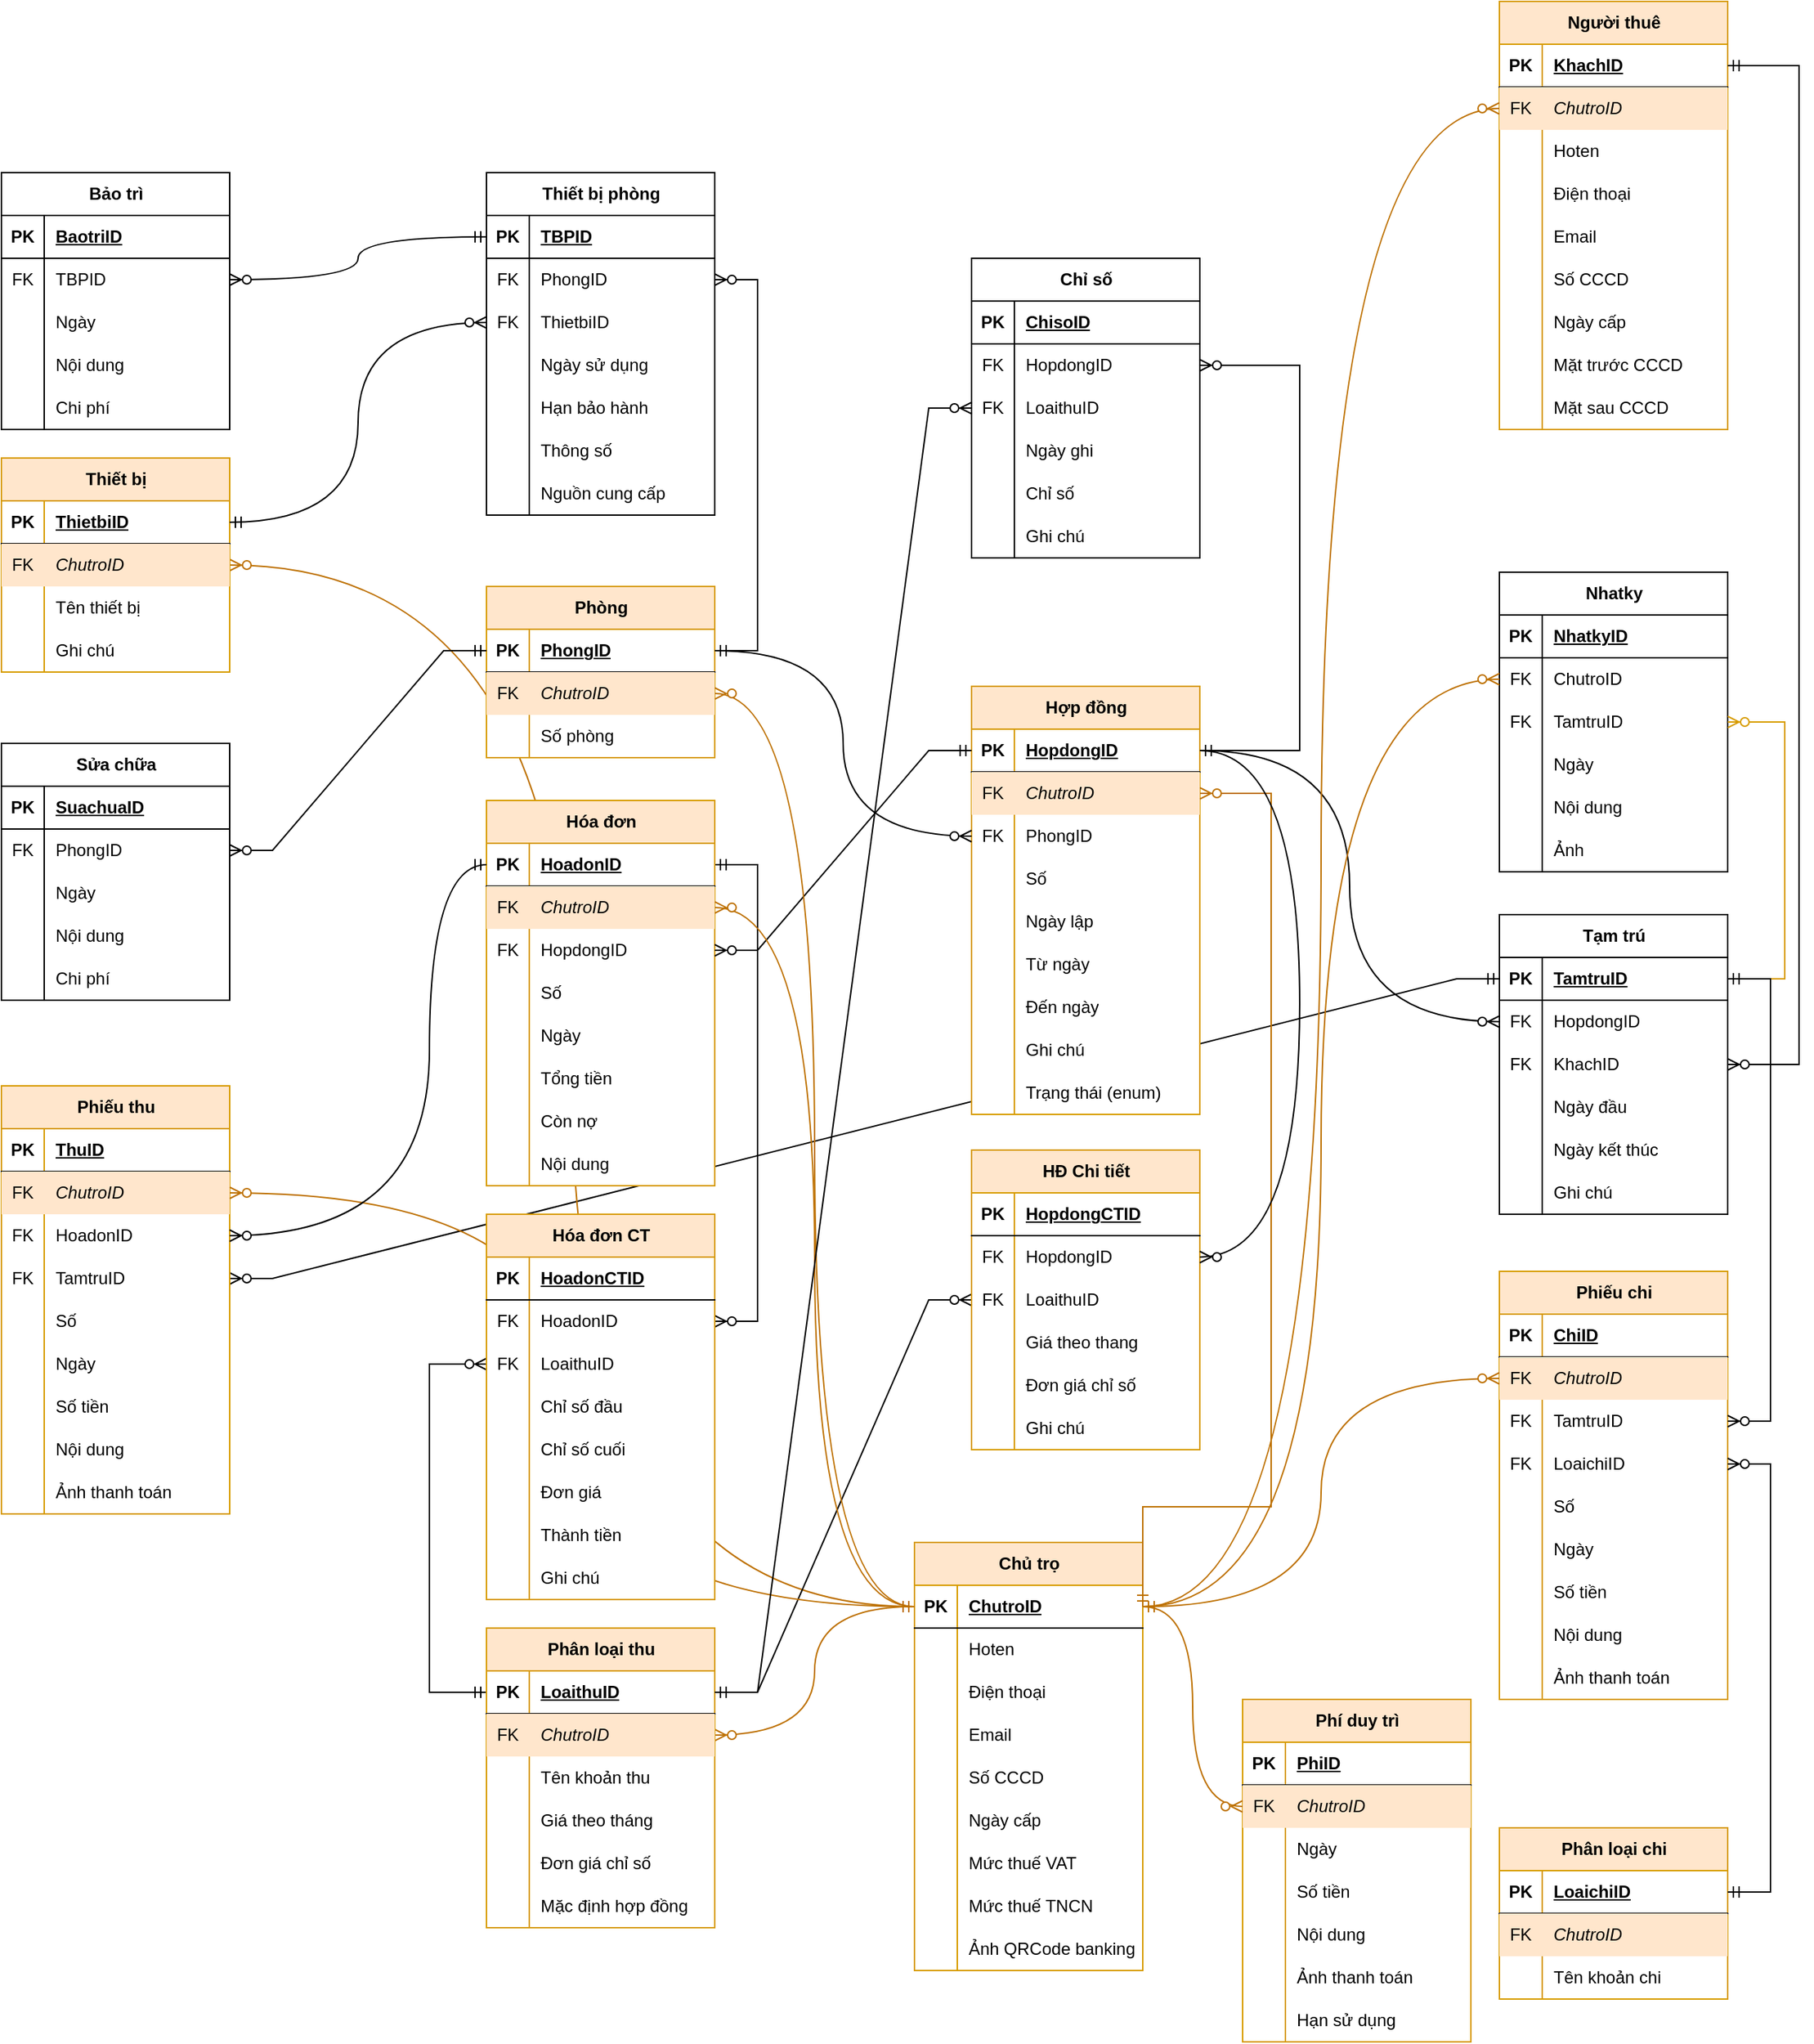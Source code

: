 <mxfile version="27.0.9">
  <diagram id="DWW-7Z2apv5vy6Fl_xwO" name="OneDatabase">
    <mxGraphModel dx="1028" dy="707" grid="1" gridSize="10" guides="1" tooltips="1" connect="1" arrows="1" fold="1" page="1" pageScale="1" pageWidth="850" pageHeight="1100" math="0" shadow="0">
      <root>
        <mxCell id="0" />
        <mxCell id="1" parent="0" />
        <mxCell id="l5ZJce8qKJg4Quve1Z9H-64" value="" style="edgeStyle=entityRelationEdgeStyle;fontSize=12;html=1;endArrow=ERzeroToMany;startArrow=ERmandOne;rounded=0;exitX=0;exitY=0.5;exitDx=0;exitDy=0;entryX=1;entryY=0.5;entryDx=0;entryDy=0;" parent="1" source="9uQ38yNQ7lx8ZL9TtdTz-80" target="9uQ38yNQ7lx8ZL9TtdTz-274" edge="1">
          <mxGeometry width="100" height="100" relative="1" as="geometry">
            <mxPoint x="1290" y="1200" as="sourcePoint" />
            <mxPoint x="740" y="1210" as="targetPoint" />
          </mxGeometry>
        </mxCell>
        <mxCell id="l5ZJce8qKJg4Quve1Z9H-44" value="" style="edgeStyle=entityRelationEdgeStyle;fontSize=12;html=1;endArrow=ERzeroToMany;startArrow=ERmandOne;rounded=0;entryX=1;entryY=0.5;entryDx=0;entryDy=0;exitX=1;exitY=0.5;exitDx=0;exitDy=0;" parent="1" source="9uQ38yNQ7lx8ZL9TtdTz-161" target="l5ZJce8qKJg4Quve1Z9H-29" edge="1">
          <mxGeometry width="100" height="100" relative="1" as="geometry">
            <mxPoint x="1110" y="1155" as="sourcePoint" />
            <mxPoint x="380" y="1375" as="targetPoint" />
          </mxGeometry>
        </mxCell>
        <mxCell id="9uQ38yNQ7lx8ZL9TtdTz-298" value="" style="edgeStyle=orthogonalEdgeStyle;fontSize=12;html=1;endArrow=ERzeroToMany;startArrow=ERmandOne;rounded=0;entryX=0;entryY=0.5;entryDx=0;entryDy=0;exitX=0;exitY=0.5;exitDx=0;exitDy=0;" parent="1" source="9uQ38yNQ7lx8ZL9TtdTz-190" target="l5ZJce8qKJg4Quve1Z9H-32" edge="1">
          <mxGeometry width="100" height="100" relative="1" as="geometry">
            <mxPoint x="440" y="1270" as="sourcePoint" />
            <mxPoint x="520" y="1250" as="targetPoint" />
            <Array as="points">
              <mxPoint x="420" y="1665" />
              <mxPoint x="420" y="1435" />
            </Array>
          </mxGeometry>
        </mxCell>
        <mxCell id="9uQ38yNQ7lx8ZL9TtdTz-263" value="" style="edgeStyle=orthogonalEdgeStyle;fontSize=12;html=1;endArrow=ERzeroToMany;startArrow=ERmandOne;rounded=0;entryX=1;entryY=0.5;entryDx=0;entryDy=0;curved=1;fillColor=#f0a30a;strokeColor=#BD7000;exitX=0;exitY=0.5;exitDx=0;exitDy=0;" parent="1" source="9uQ38yNQ7lx8ZL9TtdTz-222" target="9uQ38yNQ7lx8ZL9TtdTz-193" edge="1">
          <mxGeometry width="100" height="100" relative="1" as="geometry">
            <mxPoint x="710" y="1380" as="sourcePoint" />
            <mxPoint x="630" y="1250" as="targetPoint" />
          </mxGeometry>
        </mxCell>
        <mxCell id="9uQ38yNQ7lx8ZL9TtdTz-260" value="" style="edgeStyle=orthogonalEdgeStyle;fontSize=12;html=1;endArrow=ERzeroToMany;startArrow=ERmandOne;rounded=0;exitX=0;exitY=0.5;exitDx=0;exitDy=0;entryX=1;entryY=0.5;entryDx=0;entryDy=0;curved=1;fillColor=#f0a30a;strokeColor=#BD7000;" parent="1" source="9uQ38yNQ7lx8ZL9TtdTz-222" target="9uQ38yNQ7lx8ZL9TtdTz-13" edge="1">
          <mxGeometry width="100" height="100" relative="1" as="geometry">
            <mxPoint x="670" y="1440" as="sourcePoint" />
            <mxPoint x="670" y="1210" as="targetPoint" />
          </mxGeometry>
        </mxCell>
        <mxCell id="9uQ38yNQ7lx8ZL9TtdTz-2" value="Phòng" style="shape=table;startSize=30;container=1;collapsible=1;childLayout=tableLayout;fixedRows=1;rowLines=0;fontStyle=1;align=center;resizeLast=1;html=1;swimlaneFillColor=default;fillColor=#ffe6cc;strokeColor=#d79b00;" parent="1" vertex="1">
          <mxGeometry x="460" y="890" width="160" height="120" as="geometry">
            <mxRectangle x="460" y="890" width="80" height="30" as="alternateBounds" />
          </mxGeometry>
        </mxCell>
        <mxCell id="9uQ38yNQ7lx8ZL9TtdTz-3" value="" style="shape=tableRow;horizontal=0;startSize=0;swimlaneHead=0;swimlaneBody=0;fillColor=none;collapsible=0;dropTarget=0;points=[[0,0.5],[1,0.5]];portConstraint=eastwest;top=0;left=0;right=0;bottom=1;" parent="9uQ38yNQ7lx8ZL9TtdTz-2" vertex="1">
          <mxGeometry y="30" width="160" height="30" as="geometry" />
        </mxCell>
        <mxCell id="9uQ38yNQ7lx8ZL9TtdTz-4" value="PK" style="shape=partialRectangle;connectable=0;fillColor=none;top=0;left=0;bottom=0;right=0;fontStyle=1;overflow=hidden;whiteSpace=wrap;html=1;" parent="9uQ38yNQ7lx8ZL9TtdTz-3" vertex="1">
          <mxGeometry width="30" height="30" as="geometry">
            <mxRectangle width="30" height="30" as="alternateBounds" />
          </mxGeometry>
        </mxCell>
        <mxCell id="9uQ38yNQ7lx8ZL9TtdTz-5" value="PhongID" style="shape=partialRectangle;connectable=0;fillColor=none;top=0;left=0;bottom=0;right=0;align=left;spacingLeft=6;fontStyle=5;overflow=hidden;whiteSpace=wrap;html=1;" parent="9uQ38yNQ7lx8ZL9TtdTz-3" vertex="1">
          <mxGeometry x="30" width="130" height="30" as="geometry">
            <mxRectangle width="130" height="30" as="alternateBounds" />
          </mxGeometry>
        </mxCell>
        <mxCell id="9uQ38yNQ7lx8ZL9TtdTz-6" value="" style="shape=tableRow;horizontal=0;startSize=0;swimlaneHead=0;swimlaneBody=0;fillColor=#ffe6cc;collapsible=0;dropTarget=0;points=[[0,0.5],[1,0.5]];portConstraint=eastwest;top=0;left=0;right=0;bottom=0;strokeColor=#d79b00;" parent="9uQ38yNQ7lx8ZL9TtdTz-2" vertex="1">
          <mxGeometry y="60" width="160" height="30" as="geometry" />
        </mxCell>
        <mxCell id="9uQ38yNQ7lx8ZL9TtdTz-7" value="FK" style="shape=partialRectangle;connectable=0;fillColor=none;top=0;left=0;bottom=0;right=0;editable=1;overflow=hidden;whiteSpace=wrap;html=1;" parent="9uQ38yNQ7lx8ZL9TtdTz-6" vertex="1">
          <mxGeometry width="30" height="30" as="geometry">
            <mxRectangle width="30" height="30" as="alternateBounds" />
          </mxGeometry>
        </mxCell>
        <mxCell id="9uQ38yNQ7lx8ZL9TtdTz-8" value="&lt;i&gt;ChutroID&lt;/i&gt;" style="shape=partialRectangle;connectable=0;fillColor=none;top=0;left=0;bottom=0;right=0;align=left;spacingLeft=6;overflow=hidden;whiteSpace=wrap;html=1;" parent="9uQ38yNQ7lx8ZL9TtdTz-6" vertex="1">
          <mxGeometry x="30" width="130" height="30" as="geometry">
            <mxRectangle width="130" height="30" as="alternateBounds" />
          </mxGeometry>
        </mxCell>
        <mxCell id="9uQ38yNQ7lx8ZL9TtdTz-246" value="" style="shape=tableRow;horizontal=0;startSize=0;swimlaneHead=0;swimlaneBody=0;fillColor=none;collapsible=0;dropTarget=0;points=[[0,0.5],[1,0.5]];portConstraint=eastwest;top=0;left=0;right=0;bottom=0;" parent="9uQ38yNQ7lx8ZL9TtdTz-2" vertex="1">
          <mxGeometry y="90" width="160" height="30" as="geometry" />
        </mxCell>
        <mxCell id="9uQ38yNQ7lx8ZL9TtdTz-247" value="" style="shape=partialRectangle;connectable=0;fillColor=none;top=0;left=0;bottom=0;right=0;editable=1;overflow=hidden;whiteSpace=wrap;html=1;" parent="9uQ38yNQ7lx8ZL9TtdTz-246" vertex="1">
          <mxGeometry width="30" height="30" as="geometry">
            <mxRectangle width="30" height="30" as="alternateBounds" />
          </mxGeometry>
        </mxCell>
        <mxCell id="9uQ38yNQ7lx8ZL9TtdTz-248" value="Số phòng" style="shape=partialRectangle;connectable=0;fillColor=none;top=0;left=0;bottom=0;right=0;align=left;spacingLeft=6;overflow=hidden;whiteSpace=wrap;html=1;" parent="9uQ38yNQ7lx8ZL9TtdTz-246" vertex="1">
          <mxGeometry x="30" width="130" height="30" as="geometry">
            <mxRectangle width="130" height="30" as="alternateBounds" />
          </mxGeometry>
        </mxCell>
        <mxCell id="9uQ38yNQ7lx8ZL9TtdTz-9" value="Thiết bị" style="shape=table;startSize=30;container=1;collapsible=1;childLayout=tableLayout;fixedRows=1;rowLines=0;fontStyle=1;align=center;resizeLast=1;html=1;swimlaneFillColor=default;fillColor=#ffe6cc;strokeColor=#d79b00;" parent="1" vertex="1">
          <mxGeometry x="120" y="800" width="160" height="150" as="geometry">
            <mxRectangle x="220" y="805" width="80" height="30" as="alternateBounds" />
          </mxGeometry>
        </mxCell>
        <mxCell id="9uQ38yNQ7lx8ZL9TtdTz-10" value="" style="shape=tableRow;horizontal=0;startSize=0;swimlaneHead=0;swimlaneBody=0;fillColor=none;collapsible=0;dropTarget=0;points=[[0,0.5],[1,0.5]];portConstraint=eastwest;top=0;left=0;right=0;bottom=1;" parent="9uQ38yNQ7lx8ZL9TtdTz-9" vertex="1">
          <mxGeometry y="30" width="160" height="30" as="geometry" />
        </mxCell>
        <mxCell id="9uQ38yNQ7lx8ZL9TtdTz-11" value="PK" style="shape=partialRectangle;connectable=0;fillColor=none;top=0;left=0;bottom=0;right=0;fontStyle=1;overflow=hidden;whiteSpace=wrap;html=1;" parent="9uQ38yNQ7lx8ZL9TtdTz-10" vertex="1">
          <mxGeometry width="30" height="30" as="geometry">
            <mxRectangle width="30" height="30" as="alternateBounds" />
          </mxGeometry>
        </mxCell>
        <mxCell id="9uQ38yNQ7lx8ZL9TtdTz-12" value="ThietbiID" style="shape=partialRectangle;connectable=0;fillColor=none;top=0;left=0;bottom=0;right=0;align=left;spacingLeft=6;fontStyle=5;overflow=hidden;whiteSpace=wrap;html=1;" parent="9uQ38yNQ7lx8ZL9TtdTz-10" vertex="1">
          <mxGeometry x="30" width="130" height="30" as="geometry">
            <mxRectangle width="130" height="30" as="alternateBounds" />
          </mxGeometry>
        </mxCell>
        <mxCell id="9uQ38yNQ7lx8ZL9TtdTz-13" value="" style="shape=tableRow;horizontal=0;startSize=0;swimlaneHead=0;swimlaneBody=0;fillColor=#ffe6cc;collapsible=0;dropTarget=0;points=[[0,0.5],[1,0.5]];portConstraint=eastwest;top=0;left=0;right=0;bottom=0;strokeColor=#d79b00;" parent="9uQ38yNQ7lx8ZL9TtdTz-9" vertex="1">
          <mxGeometry y="60" width="160" height="30" as="geometry" />
        </mxCell>
        <mxCell id="9uQ38yNQ7lx8ZL9TtdTz-14" value="FK" style="shape=partialRectangle;connectable=0;fillColor=none;top=0;left=0;bottom=0;right=0;editable=1;overflow=hidden;whiteSpace=wrap;html=1;" parent="9uQ38yNQ7lx8ZL9TtdTz-13" vertex="1">
          <mxGeometry width="30" height="30" as="geometry">
            <mxRectangle width="30" height="30" as="alternateBounds" />
          </mxGeometry>
        </mxCell>
        <mxCell id="9uQ38yNQ7lx8ZL9TtdTz-15" value="&lt;i&gt;ChutroID&lt;/i&gt;" style="shape=partialRectangle;connectable=0;fillColor=none;top=0;left=0;bottom=0;right=0;align=left;spacingLeft=6;overflow=hidden;whiteSpace=wrap;html=1;" parent="9uQ38yNQ7lx8ZL9TtdTz-13" vertex="1">
          <mxGeometry x="30" width="130" height="30" as="geometry">
            <mxRectangle width="130" height="30" as="alternateBounds" />
          </mxGeometry>
        </mxCell>
        <mxCell id="9uQ38yNQ7lx8ZL9TtdTz-243" value="" style="shape=tableRow;horizontal=0;startSize=0;swimlaneHead=0;swimlaneBody=0;fillColor=none;collapsible=0;dropTarget=0;points=[[0,0.5],[1,0.5]];portConstraint=eastwest;top=0;left=0;right=0;bottom=0;" parent="9uQ38yNQ7lx8ZL9TtdTz-9" vertex="1">
          <mxGeometry y="90" width="160" height="30" as="geometry" />
        </mxCell>
        <mxCell id="9uQ38yNQ7lx8ZL9TtdTz-244" value="" style="shape=partialRectangle;connectable=0;fillColor=none;top=0;left=0;bottom=0;right=0;editable=1;overflow=hidden;whiteSpace=wrap;html=1;" parent="9uQ38yNQ7lx8ZL9TtdTz-243" vertex="1">
          <mxGeometry width="30" height="30" as="geometry">
            <mxRectangle width="30" height="30" as="alternateBounds" />
          </mxGeometry>
        </mxCell>
        <mxCell id="9uQ38yNQ7lx8ZL9TtdTz-245" value="Tên thiết bị" style="shape=partialRectangle;connectable=0;fillColor=none;top=0;left=0;bottom=0;right=0;align=left;spacingLeft=6;overflow=hidden;whiteSpace=wrap;html=1;" parent="9uQ38yNQ7lx8ZL9TtdTz-243" vertex="1">
          <mxGeometry x="30" width="130" height="30" as="geometry">
            <mxRectangle width="130" height="30" as="alternateBounds" />
          </mxGeometry>
        </mxCell>
        <mxCell id="9uQ38yNQ7lx8ZL9TtdTz-16" value="" style="shape=tableRow;horizontal=0;startSize=0;swimlaneHead=0;swimlaneBody=0;fillColor=none;collapsible=0;dropTarget=0;points=[[0,0.5],[1,0.5]];portConstraint=eastwest;top=0;left=0;right=0;bottom=0;" parent="9uQ38yNQ7lx8ZL9TtdTz-9" vertex="1">
          <mxGeometry y="120" width="160" height="30" as="geometry" />
        </mxCell>
        <mxCell id="9uQ38yNQ7lx8ZL9TtdTz-17" value="" style="shape=partialRectangle;connectable=0;fillColor=none;top=0;left=0;bottom=0;right=0;editable=1;overflow=hidden;whiteSpace=wrap;html=1;" parent="9uQ38yNQ7lx8ZL9TtdTz-16" vertex="1">
          <mxGeometry width="30" height="30" as="geometry">
            <mxRectangle width="30" height="30" as="alternateBounds" />
          </mxGeometry>
        </mxCell>
        <mxCell id="9uQ38yNQ7lx8ZL9TtdTz-18" value="Ghi chú" style="shape=partialRectangle;connectable=0;fillColor=none;top=0;left=0;bottom=0;right=0;align=left;spacingLeft=6;overflow=hidden;whiteSpace=wrap;html=1;" parent="9uQ38yNQ7lx8ZL9TtdTz-16" vertex="1">
          <mxGeometry x="30" width="130" height="30" as="geometry">
            <mxRectangle width="130" height="30" as="alternateBounds" />
          </mxGeometry>
        </mxCell>
        <mxCell id="9uQ38yNQ7lx8ZL9TtdTz-19" value="Thiết bị phòng" style="shape=table;startSize=30;container=1;collapsible=1;childLayout=tableLayout;fixedRows=1;rowLines=0;fontStyle=1;align=center;resizeLast=1;html=1;swimlaneFillColor=default;" parent="1" vertex="1">
          <mxGeometry x="460" y="600" width="160" height="240" as="geometry">
            <mxRectangle x="460" y="610" width="120" height="30" as="alternateBounds" />
          </mxGeometry>
        </mxCell>
        <mxCell id="9uQ38yNQ7lx8ZL9TtdTz-20" value="" style="shape=tableRow;horizontal=0;startSize=0;swimlaneHead=0;swimlaneBody=0;fillColor=none;collapsible=0;dropTarget=0;points=[[0,0.5],[1,0.5]];portConstraint=eastwest;top=0;left=0;right=0;bottom=1;" parent="9uQ38yNQ7lx8ZL9TtdTz-19" vertex="1">
          <mxGeometry y="30" width="160" height="30" as="geometry" />
        </mxCell>
        <mxCell id="9uQ38yNQ7lx8ZL9TtdTz-21" value="PK" style="shape=partialRectangle;connectable=0;fillColor=none;top=0;left=0;bottom=0;right=0;fontStyle=1;overflow=hidden;whiteSpace=wrap;html=1;" parent="9uQ38yNQ7lx8ZL9TtdTz-20" vertex="1">
          <mxGeometry width="30" height="30" as="geometry">
            <mxRectangle width="30" height="30" as="alternateBounds" />
          </mxGeometry>
        </mxCell>
        <mxCell id="9uQ38yNQ7lx8ZL9TtdTz-22" value="TBPID" style="shape=partialRectangle;connectable=0;fillColor=none;top=0;left=0;bottom=0;right=0;align=left;spacingLeft=6;fontStyle=5;overflow=hidden;whiteSpace=wrap;html=1;" parent="9uQ38yNQ7lx8ZL9TtdTz-20" vertex="1">
          <mxGeometry x="30" width="130" height="30" as="geometry">
            <mxRectangle width="130" height="30" as="alternateBounds" />
          </mxGeometry>
        </mxCell>
        <mxCell id="9uQ38yNQ7lx8ZL9TtdTz-23" value="" style="shape=tableRow;horizontal=0;startSize=0;swimlaneHead=0;swimlaneBody=0;fillColor=none;collapsible=0;dropTarget=0;points=[[0,0.5],[1,0.5]];portConstraint=eastwest;top=0;left=0;right=0;bottom=0;" parent="9uQ38yNQ7lx8ZL9TtdTz-19" vertex="1">
          <mxGeometry y="60" width="160" height="30" as="geometry" />
        </mxCell>
        <mxCell id="9uQ38yNQ7lx8ZL9TtdTz-24" value="FK" style="shape=partialRectangle;connectable=0;fillColor=none;top=0;left=0;bottom=0;right=0;editable=1;overflow=hidden;whiteSpace=wrap;html=1;" parent="9uQ38yNQ7lx8ZL9TtdTz-23" vertex="1">
          <mxGeometry width="30" height="30" as="geometry">
            <mxRectangle width="30" height="30" as="alternateBounds" />
          </mxGeometry>
        </mxCell>
        <mxCell id="9uQ38yNQ7lx8ZL9TtdTz-25" value="PhongID" style="shape=partialRectangle;connectable=0;fillColor=none;top=0;left=0;bottom=0;right=0;align=left;spacingLeft=6;overflow=hidden;whiteSpace=wrap;html=1;" parent="9uQ38yNQ7lx8ZL9TtdTz-23" vertex="1">
          <mxGeometry x="30" width="130" height="30" as="geometry">
            <mxRectangle width="130" height="30" as="alternateBounds" />
          </mxGeometry>
        </mxCell>
        <mxCell id="9uQ38yNQ7lx8ZL9TtdTz-26" value="" style="shape=tableRow;horizontal=0;startSize=0;swimlaneHead=0;swimlaneBody=0;fillColor=none;collapsible=0;dropTarget=0;points=[[0,0.5],[1,0.5]];portConstraint=eastwest;top=0;left=0;right=0;bottom=0;" parent="9uQ38yNQ7lx8ZL9TtdTz-19" vertex="1">
          <mxGeometry y="90" width="160" height="30" as="geometry" />
        </mxCell>
        <mxCell id="9uQ38yNQ7lx8ZL9TtdTz-27" value="FK" style="shape=partialRectangle;connectable=0;fillColor=none;top=0;left=0;bottom=0;right=0;editable=1;overflow=hidden;whiteSpace=wrap;html=1;" parent="9uQ38yNQ7lx8ZL9TtdTz-26" vertex="1">
          <mxGeometry width="30" height="30" as="geometry">
            <mxRectangle width="30" height="30" as="alternateBounds" />
          </mxGeometry>
        </mxCell>
        <mxCell id="9uQ38yNQ7lx8ZL9TtdTz-28" value="ThietbiID" style="shape=partialRectangle;connectable=0;fillColor=none;top=0;left=0;bottom=0;right=0;align=left;spacingLeft=6;overflow=hidden;whiteSpace=wrap;html=1;" parent="9uQ38yNQ7lx8ZL9TtdTz-26" vertex="1">
          <mxGeometry x="30" width="130" height="30" as="geometry">
            <mxRectangle width="130" height="30" as="alternateBounds" />
          </mxGeometry>
        </mxCell>
        <mxCell id="9uQ38yNQ7lx8ZL9TtdTz-29" value="" style="shape=tableRow;horizontal=0;startSize=0;swimlaneHead=0;swimlaneBody=0;fillColor=none;collapsible=0;dropTarget=0;points=[[0,0.5],[1,0.5]];portConstraint=eastwest;top=0;left=0;right=0;bottom=0;" parent="9uQ38yNQ7lx8ZL9TtdTz-19" vertex="1">
          <mxGeometry y="120" width="160" height="30" as="geometry" />
        </mxCell>
        <mxCell id="9uQ38yNQ7lx8ZL9TtdTz-30" value="" style="shape=partialRectangle;connectable=0;fillColor=none;top=0;left=0;bottom=0;right=0;editable=1;overflow=hidden;whiteSpace=wrap;html=1;" parent="9uQ38yNQ7lx8ZL9TtdTz-29" vertex="1">
          <mxGeometry width="30" height="30" as="geometry">
            <mxRectangle width="30" height="30" as="alternateBounds" />
          </mxGeometry>
        </mxCell>
        <mxCell id="9uQ38yNQ7lx8ZL9TtdTz-31" value="Ngày sử dụng" style="shape=partialRectangle;connectable=0;fillColor=none;top=0;left=0;bottom=0;right=0;align=left;spacingLeft=6;overflow=hidden;whiteSpace=wrap;html=1;" parent="9uQ38yNQ7lx8ZL9TtdTz-29" vertex="1">
          <mxGeometry x="30" width="130" height="30" as="geometry">
            <mxRectangle width="130" height="30" as="alternateBounds" />
          </mxGeometry>
        </mxCell>
        <mxCell id="9uQ38yNQ7lx8ZL9TtdTz-32" value="" style="shape=tableRow;horizontal=0;startSize=0;swimlaneHead=0;swimlaneBody=0;fillColor=none;collapsible=0;dropTarget=0;points=[[0,0.5],[1,0.5]];portConstraint=eastwest;top=0;left=0;right=0;bottom=0;" parent="9uQ38yNQ7lx8ZL9TtdTz-19" vertex="1">
          <mxGeometry y="150" width="160" height="30" as="geometry" />
        </mxCell>
        <mxCell id="9uQ38yNQ7lx8ZL9TtdTz-33" value="" style="shape=partialRectangle;connectable=0;fillColor=none;top=0;left=0;bottom=0;right=0;editable=1;overflow=hidden;whiteSpace=wrap;html=1;" parent="9uQ38yNQ7lx8ZL9TtdTz-32" vertex="1">
          <mxGeometry width="30" height="30" as="geometry">
            <mxRectangle width="30" height="30" as="alternateBounds" />
          </mxGeometry>
        </mxCell>
        <mxCell id="9uQ38yNQ7lx8ZL9TtdTz-34" value="Hạn bảo hành" style="shape=partialRectangle;connectable=0;fillColor=none;top=0;left=0;bottom=0;right=0;align=left;spacingLeft=6;overflow=hidden;whiteSpace=wrap;html=1;" parent="9uQ38yNQ7lx8ZL9TtdTz-32" vertex="1">
          <mxGeometry x="30" width="130" height="30" as="geometry">
            <mxRectangle width="130" height="30" as="alternateBounds" />
          </mxGeometry>
        </mxCell>
        <mxCell id="9uQ38yNQ7lx8ZL9TtdTz-35" value="" style="shape=tableRow;horizontal=0;startSize=0;swimlaneHead=0;swimlaneBody=0;fillColor=none;collapsible=0;dropTarget=0;points=[[0,0.5],[1,0.5]];portConstraint=eastwest;top=0;left=0;right=0;bottom=0;" parent="9uQ38yNQ7lx8ZL9TtdTz-19" vertex="1">
          <mxGeometry y="180" width="160" height="30" as="geometry" />
        </mxCell>
        <mxCell id="9uQ38yNQ7lx8ZL9TtdTz-36" value="" style="shape=partialRectangle;connectable=0;fillColor=none;top=0;left=0;bottom=0;right=0;editable=1;overflow=hidden;whiteSpace=wrap;html=1;" parent="9uQ38yNQ7lx8ZL9TtdTz-35" vertex="1">
          <mxGeometry width="30" height="30" as="geometry">
            <mxRectangle width="30" height="30" as="alternateBounds" />
          </mxGeometry>
        </mxCell>
        <mxCell id="9uQ38yNQ7lx8ZL9TtdTz-37" value="Thông số" style="shape=partialRectangle;connectable=0;fillColor=none;top=0;left=0;bottom=0;right=0;align=left;spacingLeft=6;overflow=hidden;whiteSpace=wrap;html=1;" parent="9uQ38yNQ7lx8ZL9TtdTz-35" vertex="1">
          <mxGeometry x="30" width="130" height="30" as="geometry">
            <mxRectangle width="130" height="30" as="alternateBounds" />
          </mxGeometry>
        </mxCell>
        <mxCell id="9uQ38yNQ7lx8ZL9TtdTz-38" value="" style="shape=tableRow;horizontal=0;startSize=0;swimlaneHead=0;swimlaneBody=0;fillColor=none;collapsible=0;dropTarget=0;points=[[0,0.5],[1,0.5]];portConstraint=eastwest;top=0;left=0;right=0;bottom=0;" parent="9uQ38yNQ7lx8ZL9TtdTz-19" vertex="1">
          <mxGeometry y="210" width="160" height="30" as="geometry" />
        </mxCell>
        <mxCell id="9uQ38yNQ7lx8ZL9TtdTz-39" value="" style="shape=partialRectangle;connectable=0;fillColor=none;top=0;left=0;bottom=0;right=0;editable=1;overflow=hidden;whiteSpace=wrap;html=1;" parent="9uQ38yNQ7lx8ZL9TtdTz-38" vertex="1">
          <mxGeometry width="30" height="30" as="geometry">
            <mxRectangle width="30" height="30" as="alternateBounds" />
          </mxGeometry>
        </mxCell>
        <mxCell id="9uQ38yNQ7lx8ZL9TtdTz-40" value="Nguồn cung cấp" style="shape=partialRectangle;connectable=0;fillColor=none;top=0;left=0;bottom=0;right=0;align=left;spacingLeft=6;overflow=hidden;whiteSpace=wrap;html=1;" parent="9uQ38yNQ7lx8ZL9TtdTz-38" vertex="1">
          <mxGeometry x="30" width="130" height="30" as="geometry">
            <mxRectangle width="130" height="30" as="alternateBounds" />
          </mxGeometry>
        </mxCell>
        <mxCell id="9uQ38yNQ7lx8ZL9TtdTz-41" value="" style="edgeStyle=entityRelationEdgeStyle;fontSize=12;html=1;endArrow=ERzeroToMany;startArrow=ERmandOne;rounded=0;exitX=1;exitY=0.5;exitDx=0;exitDy=0;entryX=1;entryY=0.5;entryDx=0;entryDy=0;" parent="1" source="9uQ38yNQ7lx8ZL9TtdTz-3" target="9uQ38yNQ7lx8ZL9TtdTz-23" edge="1">
          <mxGeometry width="100" height="100" relative="1" as="geometry">
            <mxPoint x="490" y="890" as="sourcePoint" />
            <mxPoint x="590" y="790" as="targetPoint" />
          </mxGeometry>
        </mxCell>
        <mxCell id="9uQ38yNQ7lx8ZL9TtdTz-42" value="" style="edgeStyle=orthogonalEdgeStyle;fontSize=12;html=1;endArrow=ERzeroToMany;startArrow=ERmandOne;rounded=0;exitX=1;exitY=0.5;exitDx=0;exitDy=0;entryX=0;entryY=0.5;entryDx=0;entryDy=0;curved=1;" parent="1" source="9uQ38yNQ7lx8ZL9TtdTz-10" target="9uQ38yNQ7lx8ZL9TtdTz-26" edge="1">
          <mxGeometry width="100" height="100" relative="1" as="geometry">
            <mxPoint x="490" y="890" as="sourcePoint" />
            <mxPoint x="590" y="790" as="targetPoint" />
          </mxGeometry>
        </mxCell>
        <mxCell id="9uQ38yNQ7lx8ZL9TtdTz-43" value="Bảo trì" style="shape=table;startSize=30;container=1;collapsible=1;childLayout=tableLayout;fixedRows=1;rowLines=0;fontStyle=1;align=center;resizeLast=1;html=1;swimlaneFillColor=default;" parent="1" vertex="1">
          <mxGeometry x="120" y="600" width="160" height="180" as="geometry">
            <mxRectangle x="220" y="610" width="80" height="30" as="alternateBounds" />
          </mxGeometry>
        </mxCell>
        <mxCell id="9uQ38yNQ7lx8ZL9TtdTz-44" value="" style="shape=tableRow;horizontal=0;startSize=0;swimlaneHead=0;swimlaneBody=0;fillColor=none;collapsible=0;dropTarget=0;points=[[0,0.5],[1,0.5]];portConstraint=eastwest;top=0;left=0;right=0;bottom=1;" parent="9uQ38yNQ7lx8ZL9TtdTz-43" vertex="1">
          <mxGeometry y="30" width="160" height="30" as="geometry" />
        </mxCell>
        <mxCell id="9uQ38yNQ7lx8ZL9TtdTz-45" value="PK" style="shape=partialRectangle;connectable=0;fillColor=none;top=0;left=0;bottom=0;right=0;fontStyle=1;overflow=hidden;whiteSpace=wrap;html=1;" parent="9uQ38yNQ7lx8ZL9TtdTz-44" vertex="1">
          <mxGeometry width="30" height="30" as="geometry">
            <mxRectangle width="30" height="30" as="alternateBounds" />
          </mxGeometry>
        </mxCell>
        <mxCell id="9uQ38yNQ7lx8ZL9TtdTz-46" value="BaotriID" style="shape=partialRectangle;connectable=0;fillColor=none;top=0;left=0;bottom=0;right=0;align=left;spacingLeft=6;fontStyle=5;overflow=hidden;whiteSpace=wrap;html=1;" parent="9uQ38yNQ7lx8ZL9TtdTz-44" vertex="1">
          <mxGeometry x="30" width="130" height="30" as="geometry">
            <mxRectangle width="130" height="30" as="alternateBounds" />
          </mxGeometry>
        </mxCell>
        <mxCell id="9uQ38yNQ7lx8ZL9TtdTz-47" value="" style="shape=tableRow;horizontal=0;startSize=0;swimlaneHead=0;swimlaneBody=0;fillColor=none;collapsible=0;dropTarget=0;points=[[0,0.5],[1,0.5]];portConstraint=eastwest;top=0;left=0;right=0;bottom=0;" parent="9uQ38yNQ7lx8ZL9TtdTz-43" vertex="1">
          <mxGeometry y="60" width="160" height="30" as="geometry" />
        </mxCell>
        <mxCell id="9uQ38yNQ7lx8ZL9TtdTz-48" value="FK" style="shape=partialRectangle;connectable=0;fillColor=none;top=0;left=0;bottom=0;right=0;editable=1;overflow=hidden;whiteSpace=wrap;html=1;" parent="9uQ38yNQ7lx8ZL9TtdTz-47" vertex="1">
          <mxGeometry width="30" height="30" as="geometry">
            <mxRectangle width="30" height="30" as="alternateBounds" />
          </mxGeometry>
        </mxCell>
        <mxCell id="9uQ38yNQ7lx8ZL9TtdTz-49" value="TBPID" style="shape=partialRectangle;connectable=0;fillColor=none;top=0;left=0;bottom=0;right=0;align=left;spacingLeft=6;overflow=hidden;whiteSpace=wrap;html=1;" parent="9uQ38yNQ7lx8ZL9TtdTz-47" vertex="1">
          <mxGeometry x="30" width="130" height="30" as="geometry">
            <mxRectangle width="130" height="30" as="alternateBounds" />
          </mxGeometry>
        </mxCell>
        <mxCell id="9uQ38yNQ7lx8ZL9TtdTz-50" value="" style="shape=tableRow;horizontal=0;startSize=0;swimlaneHead=0;swimlaneBody=0;fillColor=none;collapsible=0;dropTarget=0;points=[[0,0.5],[1,0.5]];portConstraint=eastwest;top=0;left=0;right=0;bottom=0;" parent="9uQ38yNQ7lx8ZL9TtdTz-43" vertex="1">
          <mxGeometry y="90" width="160" height="30" as="geometry" />
        </mxCell>
        <mxCell id="9uQ38yNQ7lx8ZL9TtdTz-51" value="" style="shape=partialRectangle;connectable=0;fillColor=none;top=0;left=0;bottom=0;right=0;editable=1;overflow=hidden;whiteSpace=wrap;html=1;" parent="9uQ38yNQ7lx8ZL9TtdTz-50" vertex="1">
          <mxGeometry width="30" height="30" as="geometry">
            <mxRectangle width="30" height="30" as="alternateBounds" />
          </mxGeometry>
        </mxCell>
        <mxCell id="9uQ38yNQ7lx8ZL9TtdTz-52" value="Ngày" style="shape=partialRectangle;connectable=0;fillColor=none;top=0;left=0;bottom=0;right=0;align=left;spacingLeft=6;overflow=hidden;whiteSpace=wrap;html=1;" parent="9uQ38yNQ7lx8ZL9TtdTz-50" vertex="1">
          <mxGeometry x="30" width="130" height="30" as="geometry">
            <mxRectangle width="130" height="30" as="alternateBounds" />
          </mxGeometry>
        </mxCell>
        <mxCell id="9uQ38yNQ7lx8ZL9TtdTz-53" value="" style="shape=tableRow;horizontal=0;startSize=0;swimlaneHead=0;swimlaneBody=0;fillColor=none;collapsible=0;dropTarget=0;points=[[0,0.5],[1,0.5]];portConstraint=eastwest;top=0;left=0;right=0;bottom=0;" parent="9uQ38yNQ7lx8ZL9TtdTz-43" vertex="1">
          <mxGeometry y="120" width="160" height="30" as="geometry" />
        </mxCell>
        <mxCell id="9uQ38yNQ7lx8ZL9TtdTz-54" value="" style="shape=partialRectangle;connectable=0;fillColor=none;top=0;left=0;bottom=0;right=0;editable=1;overflow=hidden;whiteSpace=wrap;html=1;" parent="9uQ38yNQ7lx8ZL9TtdTz-53" vertex="1">
          <mxGeometry width="30" height="30" as="geometry">
            <mxRectangle width="30" height="30" as="alternateBounds" />
          </mxGeometry>
        </mxCell>
        <mxCell id="9uQ38yNQ7lx8ZL9TtdTz-55" value="Nội dung" style="shape=partialRectangle;connectable=0;fillColor=none;top=0;left=0;bottom=0;right=0;align=left;spacingLeft=6;overflow=hidden;whiteSpace=wrap;html=1;" parent="9uQ38yNQ7lx8ZL9TtdTz-53" vertex="1">
          <mxGeometry x="30" width="130" height="30" as="geometry">
            <mxRectangle width="130" height="30" as="alternateBounds" />
          </mxGeometry>
        </mxCell>
        <mxCell id="9uQ38yNQ7lx8ZL9TtdTz-56" value="" style="shape=tableRow;horizontal=0;startSize=0;swimlaneHead=0;swimlaneBody=0;fillColor=none;collapsible=0;dropTarget=0;points=[[0,0.5],[1,0.5]];portConstraint=eastwest;top=0;left=0;right=0;bottom=0;" parent="9uQ38yNQ7lx8ZL9TtdTz-43" vertex="1">
          <mxGeometry y="150" width="160" height="30" as="geometry" />
        </mxCell>
        <mxCell id="9uQ38yNQ7lx8ZL9TtdTz-57" value="" style="shape=partialRectangle;connectable=0;fillColor=none;top=0;left=0;bottom=0;right=0;editable=1;overflow=hidden;whiteSpace=wrap;html=1;" parent="9uQ38yNQ7lx8ZL9TtdTz-56" vertex="1">
          <mxGeometry width="30" height="30" as="geometry">
            <mxRectangle width="30" height="30" as="alternateBounds" />
          </mxGeometry>
        </mxCell>
        <mxCell id="9uQ38yNQ7lx8ZL9TtdTz-58" value="Chi phí" style="shape=partialRectangle;connectable=0;fillColor=none;top=0;left=0;bottom=0;right=0;align=left;spacingLeft=6;overflow=hidden;whiteSpace=wrap;html=1;" parent="9uQ38yNQ7lx8ZL9TtdTz-56" vertex="1">
          <mxGeometry x="30" width="130" height="30" as="geometry">
            <mxRectangle width="130" height="30" as="alternateBounds" />
          </mxGeometry>
        </mxCell>
        <mxCell id="9uQ38yNQ7lx8ZL9TtdTz-59" value="" style="edgeStyle=orthogonalEdgeStyle;fontSize=12;html=1;endArrow=ERzeroToMany;startArrow=ERmandOne;rounded=0;exitX=0;exitY=0.5;exitDx=0;exitDy=0;entryX=1;entryY=0.5;entryDx=0;entryDy=0;curved=1;" parent="1" source="9uQ38yNQ7lx8ZL9TtdTz-20" target="9uQ38yNQ7lx8ZL9TtdTz-47" edge="1">
          <mxGeometry width="100" height="100" relative="1" as="geometry">
            <mxPoint x="490" y="890" as="sourcePoint" />
            <mxPoint x="590" y="790" as="targetPoint" />
          </mxGeometry>
        </mxCell>
        <mxCell id="9uQ38yNQ7lx8ZL9TtdTz-60" value="Người thuê" style="shape=table;startSize=30;container=1;collapsible=1;childLayout=tableLayout;fixedRows=1;rowLines=0;fontStyle=1;align=center;resizeLast=1;html=1;swimlaneFillColor=default;fillColor=#ffe6cc;strokeColor=#d79b00;" parent="1" vertex="1">
          <mxGeometry x="1170" y="480" width="160" height="300" as="geometry">
            <mxRectangle x="980" y="610" width="100" height="30" as="alternateBounds" />
          </mxGeometry>
        </mxCell>
        <mxCell id="9uQ38yNQ7lx8ZL9TtdTz-61" value="" style="shape=tableRow;horizontal=0;startSize=0;swimlaneHead=0;swimlaneBody=0;fillColor=none;collapsible=0;dropTarget=0;points=[[0,0.5],[1,0.5]];portConstraint=eastwest;top=0;left=0;right=0;bottom=1;" parent="9uQ38yNQ7lx8ZL9TtdTz-60" vertex="1">
          <mxGeometry y="30" width="160" height="30" as="geometry" />
        </mxCell>
        <mxCell id="9uQ38yNQ7lx8ZL9TtdTz-62" value="PK" style="shape=partialRectangle;connectable=0;fillColor=none;top=0;left=0;bottom=0;right=0;fontStyle=1;overflow=hidden;whiteSpace=wrap;html=1;" parent="9uQ38yNQ7lx8ZL9TtdTz-61" vertex="1">
          <mxGeometry width="30" height="30" as="geometry">
            <mxRectangle width="30" height="30" as="alternateBounds" />
          </mxGeometry>
        </mxCell>
        <mxCell id="9uQ38yNQ7lx8ZL9TtdTz-63" value="KhachID" style="shape=partialRectangle;connectable=0;fillColor=none;top=0;left=0;bottom=0;right=0;align=left;spacingLeft=6;fontStyle=5;overflow=hidden;whiteSpace=wrap;html=1;" parent="9uQ38yNQ7lx8ZL9TtdTz-61" vertex="1">
          <mxGeometry x="30" width="130" height="30" as="geometry">
            <mxRectangle width="130" height="30" as="alternateBounds" />
          </mxGeometry>
        </mxCell>
        <mxCell id="9uQ38yNQ7lx8ZL9TtdTz-64" value="" style="shape=tableRow;horizontal=0;startSize=0;swimlaneHead=0;swimlaneBody=0;fillColor=none;collapsible=0;dropTarget=0;points=[[0,0.5],[1,0.5]];portConstraint=eastwest;top=0;left=0;right=0;bottom=0;" parent="9uQ38yNQ7lx8ZL9TtdTz-60" vertex="1">
          <mxGeometry y="60" width="160" height="30" as="geometry" />
        </mxCell>
        <mxCell id="9uQ38yNQ7lx8ZL9TtdTz-65" value="FK" style="shape=partialRectangle;connectable=0;fillColor=#ffe6cc;top=0;left=0;bottom=0;right=0;editable=1;overflow=hidden;whiteSpace=wrap;html=1;strokeColor=#d79b00;" parent="9uQ38yNQ7lx8ZL9TtdTz-64" vertex="1">
          <mxGeometry width="30" height="30" as="geometry">
            <mxRectangle width="30" height="30" as="alternateBounds" />
          </mxGeometry>
        </mxCell>
        <mxCell id="9uQ38yNQ7lx8ZL9TtdTz-66" value="&lt;i&gt;ChutroID&lt;/i&gt;" style="shape=partialRectangle;connectable=0;fillColor=#ffe6cc;top=0;left=0;bottom=0;right=0;align=left;spacingLeft=6;overflow=hidden;whiteSpace=wrap;html=1;strokeColor=#d79b00;" parent="9uQ38yNQ7lx8ZL9TtdTz-64" vertex="1">
          <mxGeometry x="30" width="130" height="30" as="geometry">
            <mxRectangle width="130" height="30" as="alternateBounds" />
          </mxGeometry>
        </mxCell>
        <mxCell id="9uQ38yNQ7lx8ZL9TtdTz-240" value="" style="shape=tableRow;horizontal=0;startSize=0;swimlaneHead=0;swimlaneBody=0;fillColor=none;collapsible=0;dropTarget=0;points=[[0,0.5],[1,0.5]];portConstraint=eastwest;top=0;left=0;right=0;bottom=0;" parent="9uQ38yNQ7lx8ZL9TtdTz-60" vertex="1">
          <mxGeometry y="90" width="160" height="30" as="geometry" />
        </mxCell>
        <mxCell id="9uQ38yNQ7lx8ZL9TtdTz-241" value="" style="shape=partialRectangle;connectable=0;fillColor=none;top=0;left=0;bottom=0;right=0;editable=1;overflow=hidden;whiteSpace=wrap;html=1;" parent="9uQ38yNQ7lx8ZL9TtdTz-240" vertex="1">
          <mxGeometry width="30" height="30" as="geometry">
            <mxRectangle width="30" height="30" as="alternateBounds" />
          </mxGeometry>
        </mxCell>
        <mxCell id="9uQ38yNQ7lx8ZL9TtdTz-242" value="Hoten" style="shape=partialRectangle;connectable=0;fillColor=none;top=0;left=0;bottom=0;right=0;align=left;spacingLeft=6;overflow=hidden;whiteSpace=wrap;html=1;" parent="9uQ38yNQ7lx8ZL9TtdTz-240" vertex="1">
          <mxGeometry x="30" width="130" height="30" as="geometry">
            <mxRectangle width="130" height="30" as="alternateBounds" />
          </mxGeometry>
        </mxCell>
        <mxCell id="9uQ38yNQ7lx8ZL9TtdTz-67" value="" style="shape=tableRow;horizontal=0;startSize=0;swimlaneHead=0;swimlaneBody=0;fillColor=none;collapsible=0;dropTarget=0;points=[[0,0.5],[1,0.5]];portConstraint=eastwest;top=0;left=0;right=0;bottom=0;" parent="9uQ38yNQ7lx8ZL9TtdTz-60" vertex="1">
          <mxGeometry y="120" width="160" height="30" as="geometry" />
        </mxCell>
        <mxCell id="9uQ38yNQ7lx8ZL9TtdTz-68" value="" style="shape=partialRectangle;connectable=0;fillColor=none;top=0;left=0;bottom=0;right=0;editable=1;overflow=hidden;whiteSpace=wrap;html=1;" parent="9uQ38yNQ7lx8ZL9TtdTz-67" vertex="1">
          <mxGeometry width="30" height="30" as="geometry">
            <mxRectangle width="30" height="30" as="alternateBounds" />
          </mxGeometry>
        </mxCell>
        <mxCell id="9uQ38yNQ7lx8ZL9TtdTz-69" value="Điện thoại" style="shape=partialRectangle;connectable=0;fillColor=none;top=0;left=0;bottom=0;right=0;align=left;spacingLeft=6;overflow=hidden;whiteSpace=wrap;html=1;" parent="9uQ38yNQ7lx8ZL9TtdTz-67" vertex="1">
          <mxGeometry x="30" width="130" height="30" as="geometry">
            <mxRectangle width="130" height="30" as="alternateBounds" />
          </mxGeometry>
        </mxCell>
        <mxCell id="9uQ38yNQ7lx8ZL9TtdTz-70" value="" style="shape=tableRow;horizontal=0;startSize=0;swimlaneHead=0;swimlaneBody=0;fillColor=none;collapsible=0;dropTarget=0;points=[[0,0.5],[1,0.5]];portConstraint=eastwest;top=0;left=0;right=0;bottom=0;" parent="9uQ38yNQ7lx8ZL9TtdTz-60" vertex="1">
          <mxGeometry y="150" width="160" height="30" as="geometry" />
        </mxCell>
        <mxCell id="9uQ38yNQ7lx8ZL9TtdTz-71" value="" style="shape=partialRectangle;connectable=0;fillColor=none;top=0;left=0;bottom=0;right=0;editable=1;overflow=hidden;whiteSpace=wrap;html=1;" parent="9uQ38yNQ7lx8ZL9TtdTz-70" vertex="1">
          <mxGeometry width="30" height="30" as="geometry">
            <mxRectangle width="30" height="30" as="alternateBounds" />
          </mxGeometry>
        </mxCell>
        <mxCell id="9uQ38yNQ7lx8ZL9TtdTz-72" value="Email" style="shape=partialRectangle;connectable=0;fillColor=none;top=0;left=0;bottom=0;right=0;align=left;spacingLeft=6;overflow=hidden;whiteSpace=wrap;html=1;" parent="9uQ38yNQ7lx8ZL9TtdTz-70" vertex="1">
          <mxGeometry x="30" width="130" height="30" as="geometry">
            <mxRectangle width="130" height="30" as="alternateBounds" />
          </mxGeometry>
        </mxCell>
        <mxCell id="9uQ38yNQ7lx8ZL9TtdTz-73" value="" style="shape=tableRow;horizontal=0;startSize=0;swimlaneHead=0;swimlaneBody=0;fillColor=none;collapsible=0;dropTarget=0;points=[[0,0.5],[1,0.5]];portConstraint=eastwest;top=0;left=0;right=0;bottom=0;" parent="9uQ38yNQ7lx8ZL9TtdTz-60" vertex="1">
          <mxGeometry y="180" width="160" height="30" as="geometry" />
        </mxCell>
        <mxCell id="9uQ38yNQ7lx8ZL9TtdTz-74" value="" style="shape=partialRectangle;connectable=0;fillColor=none;top=0;left=0;bottom=0;right=0;editable=1;overflow=hidden;whiteSpace=wrap;html=1;" parent="9uQ38yNQ7lx8ZL9TtdTz-73" vertex="1">
          <mxGeometry width="30" height="30" as="geometry">
            <mxRectangle width="30" height="30" as="alternateBounds" />
          </mxGeometry>
        </mxCell>
        <mxCell id="9uQ38yNQ7lx8ZL9TtdTz-75" value="Số CCCD" style="shape=partialRectangle;connectable=0;fillColor=none;top=0;left=0;bottom=0;right=0;align=left;spacingLeft=6;overflow=hidden;whiteSpace=wrap;html=1;" parent="9uQ38yNQ7lx8ZL9TtdTz-73" vertex="1">
          <mxGeometry x="30" width="130" height="30" as="geometry">
            <mxRectangle width="130" height="30" as="alternateBounds" />
          </mxGeometry>
        </mxCell>
        <mxCell id="9uQ38yNQ7lx8ZL9TtdTz-76" value="" style="shape=tableRow;horizontal=0;startSize=0;swimlaneHead=0;swimlaneBody=0;fillColor=none;collapsible=0;dropTarget=0;points=[[0,0.5],[1,0.5]];portConstraint=eastwest;top=0;left=0;right=0;bottom=0;" parent="9uQ38yNQ7lx8ZL9TtdTz-60" vertex="1">
          <mxGeometry y="210" width="160" height="30" as="geometry" />
        </mxCell>
        <mxCell id="9uQ38yNQ7lx8ZL9TtdTz-77" value="" style="shape=partialRectangle;connectable=0;fillColor=none;top=0;left=0;bottom=0;right=0;editable=1;overflow=hidden;whiteSpace=wrap;html=1;" parent="9uQ38yNQ7lx8ZL9TtdTz-76" vertex="1">
          <mxGeometry width="30" height="30" as="geometry">
            <mxRectangle width="30" height="30" as="alternateBounds" />
          </mxGeometry>
        </mxCell>
        <mxCell id="9uQ38yNQ7lx8ZL9TtdTz-78" value="Ngày cấp" style="shape=partialRectangle;connectable=0;fillColor=none;top=0;left=0;bottom=0;right=0;align=left;spacingLeft=6;overflow=hidden;whiteSpace=wrap;html=1;" parent="9uQ38yNQ7lx8ZL9TtdTz-76" vertex="1">
          <mxGeometry x="30" width="130" height="30" as="geometry">
            <mxRectangle width="130" height="30" as="alternateBounds" />
          </mxGeometry>
        </mxCell>
        <mxCell id="fuL1QjKDI1aIyy1ivO_w-10" value="" style="shape=tableRow;horizontal=0;startSize=0;swimlaneHead=0;swimlaneBody=0;fillColor=none;collapsible=0;dropTarget=0;points=[[0,0.5],[1,0.5]];portConstraint=eastwest;top=0;left=0;right=0;bottom=0;" parent="9uQ38yNQ7lx8ZL9TtdTz-60" vertex="1">
          <mxGeometry y="240" width="160" height="30" as="geometry" />
        </mxCell>
        <mxCell id="fuL1QjKDI1aIyy1ivO_w-11" value="" style="shape=partialRectangle;connectable=0;fillColor=none;top=0;left=0;bottom=0;right=0;editable=1;overflow=hidden;whiteSpace=wrap;html=1;" parent="fuL1QjKDI1aIyy1ivO_w-10" vertex="1">
          <mxGeometry width="30" height="30" as="geometry">
            <mxRectangle width="30" height="30" as="alternateBounds" />
          </mxGeometry>
        </mxCell>
        <mxCell id="fuL1QjKDI1aIyy1ivO_w-12" value="Mặt trước CCCD" style="shape=partialRectangle;connectable=0;fillColor=none;top=0;left=0;bottom=0;right=0;align=left;spacingLeft=6;overflow=hidden;whiteSpace=wrap;html=1;" parent="fuL1QjKDI1aIyy1ivO_w-10" vertex="1">
          <mxGeometry x="30" width="130" height="30" as="geometry">
            <mxRectangle width="130" height="30" as="alternateBounds" />
          </mxGeometry>
        </mxCell>
        <mxCell id="fuL1QjKDI1aIyy1ivO_w-13" value="" style="shape=tableRow;horizontal=0;startSize=0;swimlaneHead=0;swimlaneBody=0;fillColor=none;collapsible=0;dropTarget=0;points=[[0,0.5],[1,0.5]];portConstraint=eastwest;top=0;left=0;right=0;bottom=0;" parent="9uQ38yNQ7lx8ZL9TtdTz-60" vertex="1">
          <mxGeometry y="270" width="160" height="30" as="geometry" />
        </mxCell>
        <mxCell id="fuL1QjKDI1aIyy1ivO_w-14" value="" style="shape=partialRectangle;connectable=0;fillColor=none;top=0;left=0;bottom=0;right=0;editable=1;overflow=hidden;whiteSpace=wrap;html=1;" parent="fuL1QjKDI1aIyy1ivO_w-13" vertex="1">
          <mxGeometry width="30" height="30" as="geometry">
            <mxRectangle width="30" height="30" as="alternateBounds" />
          </mxGeometry>
        </mxCell>
        <mxCell id="fuL1QjKDI1aIyy1ivO_w-15" value="Mặt sau CCCD" style="shape=partialRectangle;connectable=0;fillColor=none;top=0;left=0;bottom=0;right=0;align=left;spacingLeft=6;overflow=hidden;whiteSpace=wrap;html=1;" parent="fuL1QjKDI1aIyy1ivO_w-13" vertex="1">
          <mxGeometry x="30" width="130" height="30" as="geometry">
            <mxRectangle width="130" height="30" as="alternateBounds" />
          </mxGeometry>
        </mxCell>
        <mxCell id="9uQ38yNQ7lx8ZL9TtdTz-79" value="Tạm trú" style="shape=table;startSize=30;container=1;collapsible=1;childLayout=tableLayout;fixedRows=1;rowLines=0;fontStyle=1;align=center;resizeLast=1;html=1;swimlaneFillColor=default;" parent="1" vertex="1">
          <mxGeometry x="1170" y="1120" width="160" height="210" as="geometry">
            <mxRectangle x="980" y="1120" width="80" height="30" as="alternateBounds" />
          </mxGeometry>
        </mxCell>
        <mxCell id="9uQ38yNQ7lx8ZL9TtdTz-80" value="" style="shape=tableRow;horizontal=0;startSize=0;swimlaneHead=0;swimlaneBody=0;fillColor=none;collapsible=0;dropTarget=0;points=[[0,0.5],[1,0.5]];portConstraint=eastwest;top=0;left=0;right=0;bottom=1;" parent="9uQ38yNQ7lx8ZL9TtdTz-79" vertex="1">
          <mxGeometry y="30" width="160" height="30" as="geometry" />
        </mxCell>
        <mxCell id="9uQ38yNQ7lx8ZL9TtdTz-81" value="PK" style="shape=partialRectangle;connectable=0;fillColor=none;top=0;left=0;bottom=0;right=0;fontStyle=1;overflow=hidden;whiteSpace=wrap;html=1;" parent="9uQ38yNQ7lx8ZL9TtdTz-80" vertex="1">
          <mxGeometry width="30" height="30" as="geometry">
            <mxRectangle width="30" height="30" as="alternateBounds" />
          </mxGeometry>
        </mxCell>
        <mxCell id="9uQ38yNQ7lx8ZL9TtdTz-82" value="TamtruID" style="shape=partialRectangle;connectable=0;fillColor=none;top=0;left=0;bottom=0;right=0;align=left;spacingLeft=6;fontStyle=5;overflow=hidden;whiteSpace=wrap;html=1;" parent="9uQ38yNQ7lx8ZL9TtdTz-80" vertex="1">
          <mxGeometry x="30" width="130" height="30" as="geometry">
            <mxRectangle width="130" height="30" as="alternateBounds" />
          </mxGeometry>
        </mxCell>
        <mxCell id="9uQ38yNQ7lx8ZL9TtdTz-83" value="" style="shape=tableRow;horizontal=0;startSize=0;swimlaneHead=0;swimlaneBody=0;fillColor=none;collapsible=0;dropTarget=0;points=[[0,0.5],[1,0.5]];portConstraint=eastwest;top=0;left=0;right=0;bottom=0;" parent="9uQ38yNQ7lx8ZL9TtdTz-79" vertex="1">
          <mxGeometry y="60" width="160" height="30" as="geometry" />
        </mxCell>
        <mxCell id="9uQ38yNQ7lx8ZL9TtdTz-84" value="FK" style="shape=partialRectangle;connectable=0;fillColor=none;top=0;left=0;bottom=0;right=0;editable=1;overflow=hidden;whiteSpace=wrap;html=1;" parent="9uQ38yNQ7lx8ZL9TtdTz-83" vertex="1">
          <mxGeometry width="30" height="30" as="geometry">
            <mxRectangle width="30" height="30" as="alternateBounds" />
          </mxGeometry>
        </mxCell>
        <mxCell id="9uQ38yNQ7lx8ZL9TtdTz-85" value="HopdongID" style="shape=partialRectangle;connectable=0;fillColor=none;top=0;left=0;bottom=0;right=0;align=left;spacingLeft=6;overflow=hidden;whiteSpace=wrap;html=1;" parent="9uQ38yNQ7lx8ZL9TtdTz-83" vertex="1">
          <mxGeometry x="30" width="130" height="30" as="geometry">
            <mxRectangle width="130" height="30" as="alternateBounds" />
          </mxGeometry>
        </mxCell>
        <mxCell id="9uQ38yNQ7lx8ZL9TtdTz-86" value="" style="shape=tableRow;horizontal=0;startSize=0;swimlaneHead=0;swimlaneBody=0;fillColor=none;collapsible=0;dropTarget=0;points=[[0,0.5],[1,0.5]];portConstraint=eastwest;top=0;left=0;right=0;bottom=0;" parent="9uQ38yNQ7lx8ZL9TtdTz-79" vertex="1">
          <mxGeometry y="90" width="160" height="30" as="geometry" />
        </mxCell>
        <mxCell id="9uQ38yNQ7lx8ZL9TtdTz-87" value="FK" style="shape=partialRectangle;connectable=0;fillColor=none;top=0;left=0;bottom=0;right=0;editable=1;overflow=hidden;whiteSpace=wrap;html=1;" parent="9uQ38yNQ7lx8ZL9TtdTz-86" vertex="1">
          <mxGeometry width="30" height="30" as="geometry">
            <mxRectangle width="30" height="30" as="alternateBounds" />
          </mxGeometry>
        </mxCell>
        <mxCell id="9uQ38yNQ7lx8ZL9TtdTz-88" value="KhachID" style="shape=partialRectangle;connectable=0;fillColor=none;top=0;left=0;bottom=0;right=0;align=left;spacingLeft=6;overflow=hidden;whiteSpace=wrap;html=1;" parent="9uQ38yNQ7lx8ZL9TtdTz-86" vertex="1">
          <mxGeometry x="30" width="130" height="30" as="geometry">
            <mxRectangle width="130" height="30" as="alternateBounds" />
          </mxGeometry>
        </mxCell>
        <mxCell id="9uQ38yNQ7lx8ZL9TtdTz-89" value="" style="shape=tableRow;horizontal=0;startSize=0;swimlaneHead=0;swimlaneBody=0;fillColor=none;collapsible=0;dropTarget=0;points=[[0,0.5],[1,0.5]];portConstraint=eastwest;top=0;left=0;right=0;bottom=0;" parent="9uQ38yNQ7lx8ZL9TtdTz-79" vertex="1">
          <mxGeometry y="120" width="160" height="30" as="geometry" />
        </mxCell>
        <mxCell id="9uQ38yNQ7lx8ZL9TtdTz-90" value="" style="shape=partialRectangle;connectable=0;fillColor=none;top=0;left=0;bottom=0;right=0;editable=1;overflow=hidden;whiteSpace=wrap;html=1;" parent="9uQ38yNQ7lx8ZL9TtdTz-89" vertex="1">
          <mxGeometry width="30" height="30" as="geometry">
            <mxRectangle width="30" height="30" as="alternateBounds" />
          </mxGeometry>
        </mxCell>
        <mxCell id="9uQ38yNQ7lx8ZL9TtdTz-91" value="Ngày đầu" style="shape=partialRectangle;connectable=0;fillColor=none;top=0;left=0;bottom=0;right=0;align=left;spacingLeft=6;overflow=hidden;whiteSpace=wrap;html=1;" parent="9uQ38yNQ7lx8ZL9TtdTz-89" vertex="1">
          <mxGeometry x="30" width="130" height="30" as="geometry">
            <mxRectangle width="130" height="30" as="alternateBounds" />
          </mxGeometry>
        </mxCell>
        <mxCell id="9uQ38yNQ7lx8ZL9TtdTz-92" value="" style="shape=tableRow;horizontal=0;startSize=0;swimlaneHead=0;swimlaneBody=0;fillColor=none;collapsible=0;dropTarget=0;points=[[0,0.5],[1,0.5]];portConstraint=eastwest;top=0;left=0;right=0;bottom=0;" parent="9uQ38yNQ7lx8ZL9TtdTz-79" vertex="1">
          <mxGeometry y="150" width="160" height="30" as="geometry" />
        </mxCell>
        <mxCell id="9uQ38yNQ7lx8ZL9TtdTz-93" value="" style="shape=partialRectangle;connectable=0;fillColor=none;top=0;left=0;bottom=0;right=0;editable=1;overflow=hidden;whiteSpace=wrap;html=1;" parent="9uQ38yNQ7lx8ZL9TtdTz-92" vertex="1">
          <mxGeometry width="30" height="30" as="geometry">
            <mxRectangle width="30" height="30" as="alternateBounds" />
          </mxGeometry>
        </mxCell>
        <mxCell id="9uQ38yNQ7lx8ZL9TtdTz-94" value="Ngày kết thúc" style="shape=partialRectangle;connectable=0;fillColor=none;top=0;left=0;bottom=0;right=0;align=left;spacingLeft=6;overflow=hidden;whiteSpace=wrap;html=1;" parent="9uQ38yNQ7lx8ZL9TtdTz-92" vertex="1">
          <mxGeometry x="30" width="130" height="30" as="geometry">
            <mxRectangle width="130" height="30" as="alternateBounds" />
          </mxGeometry>
        </mxCell>
        <mxCell id="9uQ38yNQ7lx8ZL9TtdTz-330" value="" style="shape=tableRow;horizontal=0;startSize=0;swimlaneHead=0;swimlaneBody=0;fillColor=none;collapsible=0;dropTarget=0;points=[[0,0.5],[1,0.5]];portConstraint=eastwest;top=0;left=0;right=0;bottom=0;" parent="9uQ38yNQ7lx8ZL9TtdTz-79" vertex="1">
          <mxGeometry y="180" width="160" height="30" as="geometry" />
        </mxCell>
        <mxCell id="9uQ38yNQ7lx8ZL9TtdTz-331" value="" style="shape=partialRectangle;connectable=0;fillColor=none;top=0;left=0;bottom=0;right=0;editable=1;overflow=hidden;whiteSpace=wrap;html=1;" parent="9uQ38yNQ7lx8ZL9TtdTz-330" vertex="1">
          <mxGeometry width="30" height="30" as="geometry">
            <mxRectangle width="30" height="30" as="alternateBounds" />
          </mxGeometry>
        </mxCell>
        <mxCell id="9uQ38yNQ7lx8ZL9TtdTz-332" value="Ghi chú" style="shape=partialRectangle;connectable=0;fillColor=none;top=0;left=0;bottom=0;right=0;align=left;spacingLeft=6;overflow=hidden;whiteSpace=wrap;html=1;" parent="9uQ38yNQ7lx8ZL9TtdTz-330" vertex="1">
          <mxGeometry x="30" width="130" height="30" as="geometry">
            <mxRectangle width="130" height="30" as="alternateBounds" />
          </mxGeometry>
        </mxCell>
        <mxCell id="9uQ38yNQ7lx8ZL9TtdTz-95" value="Hợp đồng" style="shape=table;startSize=30;container=1;collapsible=1;childLayout=tableLayout;fixedRows=1;rowLines=0;fontStyle=1;align=center;resizeLast=1;html=1;fillColor=#ffe6cc;swimlaneFillColor=default;strokeColor=#d79b00;" parent="1" vertex="1">
          <mxGeometry x="800" y="960" width="160" height="300" as="geometry">
            <mxRectangle x="700" y="960" width="90" height="30" as="alternateBounds" />
          </mxGeometry>
        </mxCell>
        <mxCell id="9uQ38yNQ7lx8ZL9TtdTz-96" value="" style="shape=tableRow;horizontal=0;startSize=0;swimlaneHead=0;swimlaneBody=0;fillColor=none;collapsible=0;dropTarget=0;points=[[0,0.5],[1,0.5]];portConstraint=eastwest;top=0;left=0;right=0;bottom=1;" parent="9uQ38yNQ7lx8ZL9TtdTz-95" vertex="1">
          <mxGeometry y="30" width="160" height="30" as="geometry" />
        </mxCell>
        <mxCell id="9uQ38yNQ7lx8ZL9TtdTz-97" value="PK" style="shape=partialRectangle;connectable=0;fillColor=none;top=0;left=0;bottom=0;right=0;fontStyle=1;overflow=hidden;whiteSpace=wrap;html=1;" parent="9uQ38yNQ7lx8ZL9TtdTz-96" vertex="1">
          <mxGeometry width="30" height="30" as="geometry">
            <mxRectangle width="30" height="30" as="alternateBounds" />
          </mxGeometry>
        </mxCell>
        <mxCell id="9uQ38yNQ7lx8ZL9TtdTz-98" value="HopdongID" style="shape=partialRectangle;connectable=0;fillColor=none;top=0;left=0;bottom=0;right=0;align=left;spacingLeft=6;fontStyle=5;overflow=hidden;whiteSpace=wrap;html=1;" parent="9uQ38yNQ7lx8ZL9TtdTz-96" vertex="1">
          <mxGeometry x="30" width="130" height="30" as="geometry">
            <mxRectangle width="130" height="30" as="alternateBounds" />
          </mxGeometry>
        </mxCell>
        <mxCell id="9uQ38yNQ7lx8ZL9TtdTz-99" value="" style="shape=tableRow;horizontal=0;startSize=0;swimlaneHead=0;swimlaneBody=0;fillColor=#ffe6cc;collapsible=0;dropTarget=0;points=[[0,0.5],[1,0.5]];portConstraint=eastwest;top=0;left=0;right=0;bottom=0;strokeColor=#d79b00;" parent="9uQ38yNQ7lx8ZL9TtdTz-95" vertex="1">
          <mxGeometry y="60" width="160" height="30" as="geometry" />
        </mxCell>
        <mxCell id="9uQ38yNQ7lx8ZL9TtdTz-100" value="FK" style="shape=partialRectangle;connectable=0;fillColor=none;top=0;left=0;bottom=0;right=0;editable=1;overflow=hidden;whiteSpace=wrap;html=1;" parent="9uQ38yNQ7lx8ZL9TtdTz-99" vertex="1">
          <mxGeometry width="30" height="30" as="geometry">
            <mxRectangle width="30" height="30" as="alternateBounds" />
          </mxGeometry>
        </mxCell>
        <mxCell id="9uQ38yNQ7lx8ZL9TtdTz-101" value="&lt;i&gt;ChutroID&lt;/i&gt;" style="shape=partialRectangle;connectable=0;fillColor=none;top=0;left=0;bottom=0;right=0;align=left;spacingLeft=6;overflow=hidden;whiteSpace=wrap;html=1;" parent="9uQ38yNQ7lx8ZL9TtdTz-99" vertex="1">
          <mxGeometry x="30" width="130" height="30" as="geometry">
            <mxRectangle width="130" height="30" as="alternateBounds" />
          </mxGeometry>
        </mxCell>
        <mxCell id="9uQ38yNQ7lx8ZL9TtdTz-249" value="" style="shape=tableRow;horizontal=0;startSize=0;swimlaneHead=0;swimlaneBody=0;fillColor=none;collapsible=0;dropTarget=0;points=[[0,0.5],[1,0.5]];portConstraint=eastwest;top=0;left=0;right=0;bottom=0;" parent="9uQ38yNQ7lx8ZL9TtdTz-95" vertex="1">
          <mxGeometry y="90" width="160" height="30" as="geometry" />
        </mxCell>
        <mxCell id="9uQ38yNQ7lx8ZL9TtdTz-250" value="FK" style="shape=partialRectangle;connectable=0;fillColor=none;top=0;left=0;bottom=0;right=0;editable=1;overflow=hidden;whiteSpace=wrap;html=1;" parent="9uQ38yNQ7lx8ZL9TtdTz-249" vertex="1">
          <mxGeometry width="30" height="30" as="geometry">
            <mxRectangle width="30" height="30" as="alternateBounds" />
          </mxGeometry>
        </mxCell>
        <mxCell id="9uQ38yNQ7lx8ZL9TtdTz-251" value="PhongID" style="shape=partialRectangle;connectable=0;fillColor=none;top=0;left=0;bottom=0;right=0;align=left;spacingLeft=6;overflow=hidden;whiteSpace=wrap;html=1;" parent="9uQ38yNQ7lx8ZL9TtdTz-249" vertex="1">
          <mxGeometry x="30" width="130" height="30" as="geometry">
            <mxRectangle width="130" height="30" as="alternateBounds" />
          </mxGeometry>
        </mxCell>
        <mxCell id="9uQ38yNQ7lx8ZL9TtdTz-102" value="" style="shape=tableRow;horizontal=0;startSize=0;swimlaneHead=0;swimlaneBody=0;fillColor=none;collapsible=0;dropTarget=0;points=[[0,0.5],[1,0.5]];portConstraint=eastwest;top=0;left=0;right=0;bottom=0;" parent="9uQ38yNQ7lx8ZL9TtdTz-95" vertex="1">
          <mxGeometry y="120" width="160" height="30" as="geometry" />
        </mxCell>
        <mxCell id="9uQ38yNQ7lx8ZL9TtdTz-103" value="" style="shape=partialRectangle;connectable=0;fillColor=none;top=0;left=0;bottom=0;right=0;editable=1;overflow=hidden;whiteSpace=wrap;html=1;" parent="9uQ38yNQ7lx8ZL9TtdTz-102" vertex="1">
          <mxGeometry width="30" height="30" as="geometry">
            <mxRectangle width="30" height="30" as="alternateBounds" />
          </mxGeometry>
        </mxCell>
        <mxCell id="9uQ38yNQ7lx8ZL9TtdTz-104" value="Số" style="shape=partialRectangle;connectable=0;fillColor=none;top=0;left=0;bottom=0;right=0;align=left;spacingLeft=6;overflow=hidden;whiteSpace=wrap;html=1;" parent="9uQ38yNQ7lx8ZL9TtdTz-102" vertex="1">
          <mxGeometry x="30" width="130" height="30" as="geometry">
            <mxRectangle width="130" height="30" as="alternateBounds" />
          </mxGeometry>
        </mxCell>
        <mxCell id="RuacoJOMjyjLty-BlymR-13" value="" style="shape=tableRow;horizontal=0;startSize=0;swimlaneHead=0;swimlaneBody=0;fillColor=none;collapsible=0;dropTarget=0;points=[[0,0.5],[1,0.5]];portConstraint=eastwest;top=0;left=0;right=0;bottom=0;" parent="9uQ38yNQ7lx8ZL9TtdTz-95" vertex="1">
          <mxGeometry y="150" width="160" height="30" as="geometry" />
        </mxCell>
        <mxCell id="RuacoJOMjyjLty-BlymR-14" value="" style="shape=partialRectangle;connectable=0;fillColor=none;top=0;left=0;bottom=0;right=0;editable=1;overflow=hidden;whiteSpace=wrap;html=1;" parent="RuacoJOMjyjLty-BlymR-13" vertex="1">
          <mxGeometry width="30" height="30" as="geometry">
            <mxRectangle width="30" height="30" as="alternateBounds" />
          </mxGeometry>
        </mxCell>
        <mxCell id="RuacoJOMjyjLty-BlymR-15" value="Ngày lập" style="shape=partialRectangle;connectable=0;fillColor=none;top=0;left=0;bottom=0;right=0;align=left;spacingLeft=6;overflow=hidden;whiteSpace=wrap;html=1;" parent="RuacoJOMjyjLty-BlymR-13" vertex="1">
          <mxGeometry x="30" width="130" height="30" as="geometry">
            <mxRectangle width="130" height="30" as="alternateBounds" />
          </mxGeometry>
        </mxCell>
        <mxCell id="b5i0P34yqmFyNMzq-jj0-1" value="" style="shape=tableRow;horizontal=0;startSize=0;swimlaneHead=0;swimlaneBody=0;fillColor=none;collapsible=0;dropTarget=0;points=[[0,0.5],[1,0.5]];portConstraint=eastwest;top=0;left=0;right=0;bottom=0;" parent="9uQ38yNQ7lx8ZL9TtdTz-95" vertex="1">
          <mxGeometry y="180" width="160" height="30" as="geometry" />
        </mxCell>
        <mxCell id="b5i0P34yqmFyNMzq-jj0-2" value="" style="shape=partialRectangle;connectable=0;fillColor=none;top=0;left=0;bottom=0;right=0;editable=1;overflow=hidden;whiteSpace=wrap;html=1;" parent="b5i0P34yqmFyNMzq-jj0-1" vertex="1">
          <mxGeometry width="30" height="30" as="geometry">
            <mxRectangle width="30" height="30" as="alternateBounds" />
          </mxGeometry>
        </mxCell>
        <mxCell id="b5i0P34yqmFyNMzq-jj0-3" value="Từ ngày" style="shape=partialRectangle;connectable=0;fillColor=none;top=0;left=0;bottom=0;right=0;align=left;spacingLeft=6;overflow=hidden;whiteSpace=wrap;html=1;" parent="b5i0P34yqmFyNMzq-jj0-1" vertex="1">
          <mxGeometry x="30" width="130" height="30" as="geometry">
            <mxRectangle width="130" height="30" as="alternateBounds" />
          </mxGeometry>
        </mxCell>
        <mxCell id="C03qY26kdLeNGlVb6EJK-8" value="" style="shape=tableRow;horizontal=0;startSize=0;swimlaneHead=0;swimlaneBody=0;fillColor=none;collapsible=0;dropTarget=0;points=[[0,0.5],[1,0.5]];portConstraint=eastwest;top=0;left=0;right=0;bottom=0;" parent="9uQ38yNQ7lx8ZL9TtdTz-95" vertex="1">
          <mxGeometry y="210" width="160" height="30" as="geometry" />
        </mxCell>
        <mxCell id="C03qY26kdLeNGlVb6EJK-9" value="" style="shape=partialRectangle;connectable=0;fillColor=none;top=0;left=0;bottom=0;right=0;editable=1;overflow=hidden;whiteSpace=wrap;html=1;" parent="C03qY26kdLeNGlVb6EJK-8" vertex="1">
          <mxGeometry width="30" height="30" as="geometry">
            <mxRectangle width="30" height="30" as="alternateBounds" />
          </mxGeometry>
        </mxCell>
        <mxCell id="C03qY26kdLeNGlVb6EJK-10" value="Đến ngày" style="shape=partialRectangle;connectable=0;fillColor=none;top=0;left=0;bottom=0;right=0;align=left;spacingLeft=6;overflow=hidden;whiteSpace=wrap;html=1;" parent="C03qY26kdLeNGlVb6EJK-8" vertex="1">
          <mxGeometry x="30" width="130" height="30" as="geometry">
            <mxRectangle width="130" height="30" as="alternateBounds" />
          </mxGeometry>
        </mxCell>
        <mxCell id="C03qY26kdLeNGlVb6EJK-11" value="" style="shape=tableRow;horizontal=0;startSize=0;swimlaneHead=0;swimlaneBody=0;fillColor=none;collapsible=0;dropTarget=0;points=[[0,0.5],[1,0.5]];portConstraint=eastwest;top=0;left=0;right=0;bottom=0;" parent="9uQ38yNQ7lx8ZL9TtdTz-95" vertex="1">
          <mxGeometry y="240" width="160" height="30" as="geometry" />
        </mxCell>
        <mxCell id="C03qY26kdLeNGlVb6EJK-12" value="" style="shape=partialRectangle;connectable=0;fillColor=none;top=0;left=0;bottom=0;right=0;editable=1;overflow=hidden;whiteSpace=wrap;html=1;" parent="C03qY26kdLeNGlVb6EJK-11" vertex="1">
          <mxGeometry width="30" height="30" as="geometry">
            <mxRectangle width="30" height="30" as="alternateBounds" />
          </mxGeometry>
        </mxCell>
        <mxCell id="C03qY26kdLeNGlVb6EJK-13" value="Ghi chú" style="shape=partialRectangle;connectable=0;fillColor=none;top=0;left=0;bottom=0;right=0;align=left;spacingLeft=6;overflow=hidden;whiteSpace=wrap;html=1;" parent="C03qY26kdLeNGlVb6EJK-11" vertex="1">
          <mxGeometry x="30" width="130" height="30" as="geometry">
            <mxRectangle width="130" height="30" as="alternateBounds" />
          </mxGeometry>
        </mxCell>
        <mxCell id="C03qY26kdLeNGlVb6EJK-14" value="" style="shape=tableRow;horizontal=0;startSize=0;swimlaneHead=0;swimlaneBody=0;fillColor=none;collapsible=0;dropTarget=0;points=[[0,0.5],[1,0.5]];portConstraint=eastwest;top=0;left=0;right=0;bottom=0;" parent="9uQ38yNQ7lx8ZL9TtdTz-95" vertex="1">
          <mxGeometry y="270" width="160" height="30" as="geometry" />
        </mxCell>
        <mxCell id="C03qY26kdLeNGlVb6EJK-15" value="" style="shape=partialRectangle;connectable=0;fillColor=none;top=0;left=0;bottom=0;right=0;editable=1;overflow=hidden;whiteSpace=wrap;html=1;" parent="C03qY26kdLeNGlVb6EJK-14" vertex="1">
          <mxGeometry width="30" height="30" as="geometry">
            <mxRectangle width="30" height="30" as="alternateBounds" />
          </mxGeometry>
        </mxCell>
        <mxCell id="C03qY26kdLeNGlVb6EJK-16" value="Trạng thái (enum)" style="shape=partialRectangle;connectable=0;fillColor=none;top=0;left=0;bottom=0;right=0;align=left;spacingLeft=6;overflow=hidden;whiteSpace=wrap;html=1;" parent="C03qY26kdLeNGlVb6EJK-14" vertex="1">
          <mxGeometry x="30" width="130" height="30" as="geometry">
            <mxRectangle width="130" height="30" as="alternateBounds" />
          </mxGeometry>
        </mxCell>
        <mxCell id="9uQ38yNQ7lx8ZL9TtdTz-108" value="" style="edgeStyle=orthogonalEdgeStyle;fontSize=12;html=1;endArrow=ERzeroToMany;startArrow=ERmandOne;rounded=0;exitX=1;exitY=0.5;exitDx=0;exitDy=0;entryX=1;entryY=0.5;entryDx=0;entryDy=0;" parent="1" source="9uQ38yNQ7lx8ZL9TtdTz-61" target="9uQ38yNQ7lx8ZL9TtdTz-86" edge="1">
          <mxGeometry width="100" height="100" relative="1" as="geometry">
            <mxPoint x="730" y="1160" as="sourcePoint" />
            <mxPoint x="730" y="910" as="targetPoint" />
            <Array as="points">
              <mxPoint x="1380" y="525" />
              <mxPoint x="1380" y="1225" />
            </Array>
          </mxGeometry>
        </mxCell>
        <mxCell id="9uQ38yNQ7lx8ZL9TtdTz-109" value="" style="edgeStyle=orthogonalEdgeStyle;fontSize=12;html=1;endArrow=ERzeroToMany;startArrow=ERmandOne;rounded=0;exitX=1;exitY=0.5;exitDx=0;exitDy=0;entryX=0;entryY=0.5;entryDx=0;entryDy=0;curved=1;" parent="1" source="9uQ38yNQ7lx8ZL9TtdTz-96" target="9uQ38yNQ7lx8ZL9TtdTz-83" edge="1">
          <mxGeometry width="100" height="100" relative="1" as="geometry">
            <mxPoint x="890" y="1200" as="sourcePoint" />
            <mxPoint x="890" y="950" as="targetPoint" />
          </mxGeometry>
        </mxCell>
        <mxCell id="9uQ38yNQ7lx8ZL9TtdTz-110" value="" style="edgeStyle=orthogonalEdgeStyle;fontSize=12;html=1;endArrow=ERzeroToMany;startArrow=ERmandOne;rounded=0;exitX=1;exitY=0.5;exitDx=0;exitDy=0;entryX=0;entryY=0.5;entryDx=0;entryDy=0;curved=1;" parent="1" source="9uQ38yNQ7lx8ZL9TtdTz-3" target="9uQ38yNQ7lx8ZL9TtdTz-249" edge="1">
          <mxGeometry width="100" height="100" relative="1" as="geometry">
            <mxPoint x="860" y="1200" as="sourcePoint" />
            <mxPoint x="860" y="950" as="targetPoint" />
          </mxGeometry>
        </mxCell>
        <mxCell id="9uQ38yNQ7lx8ZL9TtdTz-111" value="Chỉ số" style="shape=table;startSize=30;container=1;collapsible=1;childLayout=tableLayout;fixedRows=1;rowLines=0;fontStyle=1;align=center;resizeLast=1;html=1;swimlaneFillColor=default;" parent="1" vertex="1">
          <mxGeometry x="800" y="660" width="160" height="210" as="geometry">
            <mxRectangle x="700" y="610" width="100" height="30" as="alternateBounds" />
          </mxGeometry>
        </mxCell>
        <mxCell id="9uQ38yNQ7lx8ZL9TtdTz-112" value="" style="shape=tableRow;horizontal=0;startSize=0;swimlaneHead=0;swimlaneBody=0;fillColor=none;collapsible=0;dropTarget=0;points=[[0,0.5],[1,0.5]];portConstraint=eastwest;top=0;left=0;right=0;bottom=1;" parent="9uQ38yNQ7lx8ZL9TtdTz-111" vertex="1">
          <mxGeometry y="30" width="160" height="30" as="geometry" />
        </mxCell>
        <mxCell id="9uQ38yNQ7lx8ZL9TtdTz-113" value="PK" style="shape=partialRectangle;connectable=0;fillColor=none;top=0;left=0;bottom=0;right=0;fontStyle=1;overflow=hidden;whiteSpace=wrap;html=1;" parent="9uQ38yNQ7lx8ZL9TtdTz-112" vertex="1">
          <mxGeometry width="30" height="30" as="geometry">
            <mxRectangle width="30" height="30" as="alternateBounds" />
          </mxGeometry>
        </mxCell>
        <mxCell id="9uQ38yNQ7lx8ZL9TtdTz-114" value="ChisoID" style="shape=partialRectangle;connectable=0;fillColor=none;top=0;left=0;bottom=0;right=0;align=left;spacingLeft=6;fontStyle=5;overflow=hidden;whiteSpace=wrap;html=1;" parent="9uQ38yNQ7lx8ZL9TtdTz-112" vertex="1">
          <mxGeometry x="30" width="130" height="30" as="geometry">
            <mxRectangle width="130" height="30" as="alternateBounds" />
          </mxGeometry>
        </mxCell>
        <mxCell id="9uQ38yNQ7lx8ZL9TtdTz-115" value="" style="shape=tableRow;horizontal=0;startSize=0;swimlaneHead=0;swimlaneBody=0;fillColor=none;collapsible=0;dropTarget=0;points=[[0,0.5],[1,0.5]];portConstraint=eastwest;top=0;left=0;right=0;bottom=0;" parent="9uQ38yNQ7lx8ZL9TtdTz-111" vertex="1">
          <mxGeometry y="60" width="160" height="30" as="geometry" />
        </mxCell>
        <mxCell id="9uQ38yNQ7lx8ZL9TtdTz-116" value="FK" style="shape=partialRectangle;connectable=0;fillColor=none;top=0;left=0;bottom=0;right=0;editable=1;overflow=hidden;whiteSpace=wrap;html=1;" parent="9uQ38yNQ7lx8ZL9TtdTz-115" vertex="1">
          <mxGeometry width="30" height="30" as="geometry">
            <mxRectangle width="30" height="30" as="alternateBounds" />
          </mxGeometry>
        </mxCell>
        <mxCell id="9uQ38yNQ7lx8ZL9TtdTz-117" value="HopdongID" style="shape=partialRectangle;connectable=0;fillColor=none;top=0;left=0;bottom=0;right=0;align=left;spacingLeft=6;overflow=hidden;whiteSpace=wrap;html=1;" parent="9uQ38yNQ7lx8ZL9TtdTz-115" vertex="1">
          <mxGeometry x="30" width="130" height="30" as="geometry">
            <mxRectangle width="130" height="30" as="alternateBounds" />
          </mxGeometry>
        </mxCell>
        <mxCell id="9uQ38yNQ7lx8ZL9TtdTz-118" value="" style="shape=tableRow;horizontal=0;startSize=0;swimlaneHead=0;swimlaneBody=0;fillColor=none;collapsible=0;dropTarget=0;points=[[0,0.5],[1,0.5]];portConstraint=eastwest;top=0;left=0;right=0;bottom=0;" parent="9uQ38yNQ7lx8ZL9TtdTz-111" vertex="1">
          <mxGeometry y="90" width="160" height="30" as="geometry" />
        </mxCell>
        <mxCell id="9uQ38yNQ7lx8ZL9TtdTz-119" value="FK" style="shape=partialRectangle;connectable=0;fillColor=none;top=0;left=0;bottom=0;right=0;editable=1;overflow=hidden;whiteSpace=wrap;html=1;" parent="9uQ38yNQ7lx8ZL9TtdTz-118" vertex="1">
          <mxGeometry width="30" height="30" as="geometry">
            <mxRectangle width="30" height="30" as="alternateBounds" />
          </mxGeometry>
        </mxCell>
        <mxCell id="9uQ38yNQ7lx8ZL9TtdTz-120" value="LoaithuID" style="shape=partialRectangle;connectable=0;fillColor=none;top=0;left=0;bottom=0;right=0;align=left;spacingLeft=6;overflow=hidden;whiteSpace=wrap;html=1;" parent="9uQ38yNQ7lx8ZL9TtdTz-118" vertex="1">
          <mxGeometry x="30" width="130" height="30" as="geometry">
            <mxRectangle width="130" height="30" as="alternateBounds" />
          </mxGeometry>
        </mxCell>
        <mxCell id="OSiLQNBUBu1A6tEAH61T-1" value="" style="shape=tableRow;horizontal=0;startSize=0;swimlaneHead=0;swimlaneBody=0;fillColor=none;collapsible=0;dropTarget=0;points=[[0,0.5],[1,0.5]];portConstraint=eastwest;top=0;left=0;right=0;bottom=0;" vertex="1" parent="9uQ38yNQ7lx8ZL9TtdTz-111">
          <mxGeometry y="120" width="160" height="30" as="geometry" />
        </mxCell>
        <mxCell id="OSiLQNBUBu1A6tEAH61T-2" value="" style="shape=partialRectangle;connectable=0;fillColor=none;top=0;left=0;bottom=0;right=0;editable=1;overflow=hidden;whiteSpace=wrap;html=1;" vertex="1" parent="OSiLQNBUBu1A6tEAH61T-1">
          <mxGeometry width="30" height="30" as="geometry">
            <mxRectangle width="30" height="30" as="alternateBounds" />
          </mxGeometry>
        </mxCell>
        <mxCell id="OSiLQNBUBu1A6tEAH61T-3" value="Ngày ghi" style="shape=partialRectangle;connectable=0;fillColor=none;top=0;left=0;bottom=0;right=0;align=left;spacingLeft=6;overflow=hidden;whiteSpace=wrap;html=1;" vertex="1" parent="OSiLQNBUBu1A6tEAH61T-1">
          <mxGeometry x="30" width="130" height="30" as="geometry">
            <mxRectangle width="130" height="30" as="alternateBounds" />
          </mxGeometry>
        </mxCell>
        <mxCell id="9uQ38yNQ7lx8ZL9TtdTz-121" value="" style="shape=tableRow;horizontal=0;startSize=0;swimlaneHead=0;swimlaneBody=0;fillColor=none;collapsible=0;dropTarget=0;points=[[0,0.5],[1,0.5]];portConstraint=eastwest;top=0;left=0;right=0;bottom=0;" parent="9uQ38yNQ7lx8ZL9TtdTz-111" vertex="1">
          <mxGeometry y="150" width="160" height="30" as="geometry" />
        </mxCell>
        <mxCell id="9uQ38yNQ7lx8ZL9TtdTz-122" value="" style="shape=partialRectangle;connectable=0;fillColor=none;top=0;left=0;bottom=0;right=0;editable=1;overflow=hidden;whiteSpace=wrap;html=1;" parent="9uQ38yNQ7lx8ZL9TtdTz-121" vertex="1">
          <mxGeometry width="30" height="30" as="geometry">
            <mxRectangle width="30" height="30" as="alternateBounds" />
          </mxGeometry>
        </mxCell>
        <mxCell id="9uQ38yNQ7lx8ZL9TtdTz-123" value="Chỉ số" style="shape=partialRectangle;connectable=0;fillColor=none;top=0;left=0;bottom=0;right=0;align=left;spacingLeft=6;overflow=hidden;whiteSpace=wrap;html=1;" parent="9uQ38yNQ7lx8ZL9TtdTz-121" vertex="1">
          <mxGeometry x="30" width="130" height="30" as="geometry">
            <mxRectangle width="130" height="30" as="alternateBounds" />
          </mxGeometry>
        </mxCell>
        <mxCell id="C03qY26kdLeNGlVb6EJK-17" value="" style="shape=tableRow;horizontal=0;startSize=0;swimlaneHead=0;swimlaneBody=0;fillColor=none;collapsible=0;dropTarget=0;points=[[0,0.5],[1,0.5]];portConstraint=eastwest;top=0;left=0;right=0;bottom=0;" parent="9uQ38yNQ7lx8ZL9TtdTz-111" vertex="1">
          <mxGeometry y="180" width="160" height="30" as="geometry" />
        </mxCell>
        <mxCell id="C03qY26kdLeNGlVb6EJK-18" value="" style="shape=partialRectangle;connectable=0;fillColor=none;top=0;left=0;bottom=0;right=0;editable=1;overflow=hidden;whiteSpace=wrap;html=1;" parent="C03qY26kdLeNGlVb6EJK-17" vertex="1">
          <mxGeometry width="30" height="30" as="geometry">
            <mxRectangle width="30" height="30" as="alternateBounds" />
          </mxGeometry>
        </mxCell>
        <mxCell id="C03qY26kdLeNGlVb6EJK-19" value="Ghi chú" style="shape=partialRectangle;connectable=0;fillColor=none;top=0;left=0;bottom=0;right=0;align=left;spacingLeft=6;overflow=hidden;whiteSpace=wrap;html=1;" parent="C03qY26kdLeNGlVb6EJK-17" vertex="1">
          <mxGeometry x="30" width="130" height="30" as="geometry">
            <mxRectangle width="130" height="30" as="alternateBounds" />
          </mxGeometry>
        </mxCell>
        <mxCell id="9uQ38yNQ7lx8ZL9TtdTz-124" value="" style="edgeStyle=orthogonalEdgeStyle;fontSize=12;html=1;endArrow=ERzeroToMany;startArrow=ERmandOne;rounded=0;exitX=1;exitY=0.5;exitDx=0;exitDy=0;entryX=1;entryY=0.5;entryDx=0;entryDy=0;" parent="1" source="9uQ38yNQ7lx8ZL9TtdTz-96" target="9uQ38yNQ7lx8ZL9TtdTz-115" edge="1">
          <mxGeometry width="100" height="100" relative="1" as="geometry">
            <mxPoint x="890" y="1010" as="sourcePoint" />
            <mxPoint x="860" y="690" as="targetPoint" />
            <Array as="points">
              <mxPoint x="1030" y="1005" />
              <mxPoint x="1030" y="735" />
            </Array>
          </mxGeometry>
        </mxCell>
        <mxCell id="9uQ38yNQ7lx8ZL9TtdTz-139" value="Nhatky" style="shape=table;startSize=30;container=1;collapsible=1;childLayout=tableLayout;fixedRows=1;rowLines=0;fontStyle=1;align=center;resizeLast=1;html=1;swimlaneFillColor=default;" parent="1" vertex="1">
          <mxGeometry x="1170" y="880" width="160" height="210" as="geometry">
            <mxRectangle x="980" y="880" width="80" height="30" as="alternateBounds" />
          </mxGeometry>
        </mxCell>
        <mxCell id="9uQ38yNQ7lx8ZL9TtdTz-140" value="" style="shape=tableRow;horizontal=0;startSize=0;swimlaneHead=0;swimlaneBody=0;fillColor=none;collapsible=0;dropTarget=0;points=[[0,0.5],[1,0.5]];portConstraint=eastwest;top=0;left=0;right=0;bottom=1;" parent="9uQ38yNQ7lx8ZL9TtdTz-139" vertex="1">
          <mxGeometry y="30" width="160" height="30" as="geometry" />
        </mxCell>
        <mxCell id="9uQ38yNQ7lx8ZL9TtdTz-141" value="PK" style="shape=partialRectangle;connectable=0;fillColor=none;top=0;left=0;bottom=0;right=0;fontStyle=1;overflow=hidden;whiteSpace=wrap;html=1;" parent="9uQ38yNQ7lx8ZL9TtdTz-140" vertex="1">
          <mxGeometry width="30" height="30" as="geometry">
            <mxRectangle width="30" height="30" as="alternateBounds" />
          </mxGeometry>
        </mxCell>
        <mxCell id="9uQ38yNQ7lx8ZL9TtdTz-142" value="NhatkyID" style="shape=partialRectangle;connectable=0;fillColor=none;top=0;left=0;bottom=0;right=0;align=left;spacingLeft=6;fontStyle=5;overflow=hidden;whiteSpace=wrap;html=1;" parent="9uQ38yNQ7lx8ZL9TtdTz-140" vertex="1">
          <mxGeometry x="30" width="130" height="30" as="geometry">
            <mxRectangle width="130" height="30" as="alternateBounds" />
          </mxGeometry>
        </mxCell>
        <mxCell id="9uQ38yNQ7lx8ZL9TtdTz-143" value="" style="shape=tableRow;horizontal=0;startSize=0;swimlaneHead=0;swimlaneBody=0;fillColor=none;collapsible=0;dropTarget=0;points=[[0,0.5],[1,0.5]];portConstraint=eastwest;top=0;left=0;right=0;bottom=0;" parent="9uQ38yNQ7lx8ZL9TtdTz-139" vertex="1">
          <mxGeometry y="60" width="160" height="30" as="geometry" />
        </mxCell>
        <mxCell id="9uQ38yNQ7lx8ZL9TtdTz-144" value="FK" style="shape=partialRectangle;connectable=0;fillColor=none;top=0;left=0;bottom=0;right=0;editable=1;overflow=hidden;whiteSpace=wrap;html=1;" parent="9uQ38yNQ7lx8ZL9TtdTz-143" vertex="1">
          <mxGeometry width="30" height="30" as="geometry">
            <mxRectangle width="30" height="30" as="alternateBounds" />
          </mxGeometry>
        </mxCell>
        <mxCell id="9uQ38yNQ7lx8ZL9TtdTz-145" value="ChutroID" style="shape=partialRectangle;connectable=0;fillColor=none;top=0;left=0;bottom=0;right=0;align=left;spacingLeft=6;overflow=hidden;whiteSpace=wrap;html=1;" parent="9uQ38yNQ7lx8ZL9TtdTz-143" vertex="1">
          <mxGeometry x="30" width="130" height="30" as="geometry">
            <mxRectangle width="130" height="30" as="alternateBounds" />
          </mxGeometry>
        </mxCell>
        <mxCell id="9uQ38yNQ7lx8ZL9TtdTz-146" value="" style="shape=tableRow;horizontal=0;startSize=0;swimlaneHead=0;swimlaneBody=0;fillColor=none;collapsible=0;dropTarget=0;points=[[0,0.5],[1,0.5]];portConstraint=eastwest;top=0;left=0;right=0;bottom=0;" parent="9uQ38yNQ7lx8ZL9TtdTz-139" vertex="1">
          <mxGeometry y="90" width="160" height="30" as="geometry" />
        </mxCell>
        <mxCell id="9uQ38yNQ7lx8ZL9TtdTz-147" value="FK" style="shape=partialRectangle;connectable=0;fillColor=none;top=0;left=0;bottom=0;right=0;editable=1;overflow=hidden;whiteSpace=wrap;html=1;" parent="9uQ38yNQ7lx8ZL9TtdTz-146" vertex="1">
          <mxGeometry width="30" height="30" as="geometry">
            <mxRectangle width="30" height="30" as="alternateBounds" />
          </mxGeometry>
        </mxCell>
        <mxCell id="9uQ38yNQ7lx8ZL9TtdTz-148" value="TamtruID" style="shape=partialRectangle;connectable=0;fillColor=none;top=0;left=0;bottom=0;right=0;align=left;spacingLeft=6;overflow=hidden;whiteSpace=wrap;html=1;" parent="9uQ38yNQ7lx8ZL9TtdTz-146" vertex="1">
          <mxGeometry x="30" width="130" height="30" as="geometry">
            <mxRectangle width="130" height="30" as="alternateBounds" />
          </mxGeometry>
        </mxCell>
        <mxCell id="9uQ38yNQ7lx8ZL9TtdTz-149" value="" style="shape=tableRow;horizontal=0;startSize=0;swimlaneHead=0;swimlaneBody=0;fillColor=none;collapsible=0;dropTarget=0;points=[[0,0.5],[1,0.5]];portConstraint=eastwest;top=0;left=0;right=0;bottom=0;" parent="9uQ38yNQ7lx8ZL9TtdTz-139" vertex="1">
          <mxGeometry y="120" width="160" height="30" as="geometry" />
        </mxCell>
        <mxCell id="9uQ38yNQ7lx8ZL9TtdTz-150" value="" style="shape=partialRectangle;connectable=0;fillColor=none;top=0;left=0;bottom=0;right=0;editable=1;overflow=hidden;whiteSpace=wrap;html=1;" parent="9uQ38yNQ7lx8ZL9TtdTz-149" vertex="1">
          <mxGeometry width="30" height="30" as="geometry">
            <mxRectangle width="30" height="30" as="alternateBounds" />
          </mxGeometry>
        </mxCell>
        <mxCell id="9uQ38yNQ7lx8ZL9TtdTz-151" value="Ngày" style="shape=partialRectangle;connectable=0;fillColor=none;top=0;left=0;bottom=0;right=0;align=left;spacingLeft=6;overflow=hidden;whiteSpace=wrap;html=1;" parent="9uQ38yNQ7lx8ZL9TtdTz-149" vertex="1">
          <mxGeometry x="30" width="130" height="30" as="geometry">
            <mxRectangle width="130" height="30" as="alternateBounds" />
          </mxGeometry>
        </mxCell>
        <mxCell id="9uQ38yNQ7lx8ZL9TtdTz-152" value="" style="shape=tableRow;horizontal=0;startSize=0;swimlaneHead=0;swimlaneBody=0;fillColor=none;collapsible=0;dropTarget=0;points=[[0,0.5],[1,0.5]];portConstraint=eastwest;top=0;left=0;right=0;bottom=0;" parent="9uQ38yNQ7lx8ZL9TtdTz-139" vertex="1">
          <mxGeometry y="150" width="160" height="30" as="geometry" />
        </mxCell>
        <mxCell id="9uQ38yNQ7lx8ZL9TtdTz-153" value="" style="shape=partialRectangle;connectable=0;fillColor=none;top=0;left=0;bottom=0;right=0;editable=1;overflow=hidden;whiteSpace=wrap;html=1;" parent="9uQ38yNQ7lx8ZL9TtdTz-152" vertex="1">
          <mxGeometry width="30" height="30" as="geometry">
            <mxRectangle width="30" height="30" as="alternateBounds" />
          </mxGeometry>
        </mxCell>
        <mxCell id="9uQ38yNQ7lx8ZL9TtdTz-154" value="Nội dung" style="shape=partialRectangle;connectable=0;fillColor=none;top=0;left=0;bottom=0;right=0;align=left;spacingLeft=6;overflow=hidden;whiteSpace=wrap;html=1;" parent="9uQ38yNQ7lx8ZL9TtdTz-152" vertex="1">
          <mxGeometry x="30" width="130" height="30" as="geometry">
            <mxRectangle width="130" height="30" as="alternateBounds" />
          </mxGeometry>
        </mxCell>
        <mxCell id="9uQ38yNQ7lx8ZL9TtdTz-155" value="" style="shape=tableRow;horizontal=0;startSize=0;swimlaneHead=0;swimlaneBody=0;fillColor=none;collapsible=0;dropTarget=0;points=[[0,0.5],[1,0.5]];portConstraint=eastwest;top=0;left=0;right=0;bottom=0;" parent="9uQ38yNQ7lx8ZL9TtdTz-139" vertex="1">
          <mxGeometry y="180" width="160" height="30" as="geometry" />
        </mxCell>
        <mxCell id="9uQ38yNQ7lx8ZL9TtdTz-156" value="" style="shape=partialRectangle;connectable=0;fillColor=none;top=0;left=0;bottom=0;right=0;editable=1;overflow=hidden;whiteSpace=wrap;html=1;" parent="9uQ38yNQ7lx8ZL9TtdTz-155" vertex="1">
          <mxGeometry width="30" height="30" as="geometry">
            <mxRectangle width="30" height="30" as="alternateBounds" />
          </mxGeometry>
        </mxCell>
        <mxCell id="9uQ38yNQ7lx8ZL9TtdTz-157" value="Ảnh" style="shape=partialRectangle;connectable=0;fillColor=none;top=0;left=0;bottom=0;right=0;align=left;spacingLeft=6;overflow=hidden;whiteSpace=wrap;html=1;" parent="9uQ38yNQ7lx8ZL9TtdTz-155" vertex="1">
          <mxGeometry x="30" width="130" height="30" as="geometry">
            <mxRectangle width="130" height="30" as="alternateBounds" />
          </mxGeometry>
        </mxCell>
        <mxCell id="9uQ38yNQ7lx8ZL9TtdTz-159" value="" style="edgeStyle=orthogonalEdgeStyle;fontSize=12;html=1;endArrow=ERzeroToMany;startArrow=ERmandOne;rounded=0;entryX=1;entryY=0.5;entryDx=0;entryDy=0;exitX=1;exitY=0.5;exitDx=0;exitDy=0;fillColor=#ffe6cc;strokeColor=#d79b00;" parent="1" source="9uQ38yNQ7lx8ZL9TtdTz-80" target="9uQ38yNQ7lx8ZL9TtdTz-146" edge="1">
          <mxGeometry width="100" height="100" relative="1" as="geometry">
            <mxPoint x="1200" y="1160" as="sourcePoint" />
            <mxPoint x="1200" y="980" as="targetPoint" />
            <Array as="points">
              <mxPoint x="1370" y="1165" />
              <mxPoint x="1370" y="985" />
            </Array>
          </mxGeometry>
        </mxCell>
        <mxCell id="9uQ38yNQ7lx8ZL9TtdTz-160" value="Hóa đơn" style="shape=table;startSize=30;container=1;collapsible=1;childLayout=tableLayout;fixedRows=1;rowLines=0;fontStyle=1;align=center;resizeLast=1;html=1;swimlaneFillColor=default;fillColor=#ffe6cc;strokeColor=#d79b00;" parent="1" vertex="1">
          <mxGeometry x="460" y="1040" width="160" height="270" as="geometry">
            <mxRectangle x="460" y="1040" width="90" height="30" as="alternateBounds" />
          </mxGeometry>
        </mxCell>
        <mxCell id="9uQ38yNQ7lx8ZL9TtdTz-161" value="" style="shape=tableRow;horizontal=0;startSize=0;swimlaneHead=0;swimlaneBody=0;fillColor=none;collapsible=0;dropTarget=0;points=[[0,0.5],[1,0.5]];portConstraint=eastwest;top=0;left=0;right=0;bottom=1;" parent="9uQ38yNQ7lx8ZL9TtdTz-160" vertex="1">
          <mxGeometry y="30" width="160" height="30" as="geometry" />
        </mxCell>
        <mxCell id="9uQ38yNQ7lx8ZL9TtdTz-162" value="PK" style="shape=partialRectangle;connectable=0;fillColor=none;top=0;left=0;bottom=0;right=0;fontStyle=1;overflow=hidden;whiteSpace=wrap;html=1;" parent="9uQ38yNQ7lx8ZL9TtdTz-161" vertex="1">
          <mxGeometry width="30" height="30" as="geometry">
            <mxRectangle width="30" height="30" as="alternateBounds" />
          </mxGeometry>
        </mxCell>
        <mxCell id="9uQ38yNQ7lx8ZL9TtdTz-163" value="HoadonID" style="shape=partialRectangle;connectable=0;fillColor=none;top=0;left=0;bottom=0;right=0;align=left;spacingLeft=6;fontStyle=5;overflow=hidden;whiteSpace=wrap;html=1;" parent="9uQ38yNQ7lx8ZL9TtdTz-161" vertex="1">
          <mxGeometry x="30" width="130" height="30" as="geometry">
            <mxRectangle width="130" height="30" as="alternateBounds" />
          </mxGeometry>
        </mxCell>
        <mxCell id="9uQ38yNQ7lx8ZL9TtdTz-164" value="" style="shape=tableRow;horizontal=0;startSize=0;swimlaneHead=0;swimlaneBody=0;fillColor=#ffe6cc;collapsible=0;dropTarget=0;points=[[0,0.5],[1,0.5]];portConstraint=eastwest;top=0;left=0;right=0;bottom=0;strokeColor=#d79b00;" parent="9uQ38yNQ7lx8ZL9TtdTz-160" vertex="1">
          <mxGeometry y="60" width="160" height="30" as="geometry" />
        </mxCell>
        <mxCell id="9uQ38yNQ7lx8ZL9TtdTz-165" value="FK" style="shape=partialRectangle;connectable=0;fillColor=none;top=0;left=0;bottom=0;right=0;editable=1;overflow=hidden;whiteSpace=wrap;html=1;" parent="9uQ38yNQ7lx8ZL9TtdTz-164" vertex="1">
          <mxGeometry width="30" height="30" as="geometry">
            <mxRectangle width="30" height="30" as="alternateBounds" />
          </mxGeometry>
        </mxCell>
        <mxCell id="9uQ38yNQ7lx8ZL9TtdTz-166" value="&lt;i&gt;ChutroID&lt;/i&gt;" style="shape=partialRectangle;connectable=0;fillColor=none;top=0;left=0;bottom=0;right=0;align=left;spacingLeft=6;overflow=hidden;whiteSpace=wrap;html=1;" parent="9uQ38yNQ7lx8ZL9TtdTz-164" vertex="1">
          <mxGeometry x="30" width="130" height="30" as="geometry">
            <mxRectangle width="130" height="30" as="alternateBounds" />
          </mxGeometry>
        </mxCell>
        <mxCell id="9uQ38yNQ7lx8ZL9TtdTz-252" value="" style="shape=tableRow;horizontal=0;startSize=0;swimlaneHead=0;swimlaneBody=0;fillColor=none;collapsible=0;dropTarget=0;points=[[0,0.5],[1,0.5]];portConstraint=eastwest;top=0;left=0;right=0;bottom=0;" parent="9uQ38yNQ7lx8ZL9TtdTz-160" vertex="1">
          <mxGeometry y="90" width="160" height="30" as="geometry" />
        </mxCell>
        <mxCell id="9uQ38yNQ7lx8ZL9TtdTz-253" value="FK" style="shape=partialRectangle;connectable=0;fillColor=none;top=0;left=0;bottom=0;right=0;editable=1;overflow=hidden;whiteSpace=wrap;html=1;" parent="9uQ38yNQ7lx8ZL9TtdTz-252" vertex="1">
          <mxGeometry width="30" height="30" as="geometry">
            <mxRectangle width="30" height="30" as="alternateBounds" />
          </mxGeometry>
        </mxCell>
        <mxCell id="9uQ38yNQ7lx8ZL9TtdTz-254" value="HopdongID" style="shape=partialRectangle;connectable=0;fillColor=none;top=0;left=0;bottom=0;right=0;align=left;spacingLeft=6;overflow=hidden;whiteSpace=wrap;html=1;" parent="9uQ38yNQ7lx8ZL9TtdTz-252" vertex="1">
          <mxGeometry x="30" width="130" height="30" as="geometry">
            <mxRectangle width="130" height="30" as="alternateBounds" />
          </mxGeometry>
        </mxCell>
        <mxCell id="9uQ38yNQ7lx8ZL9TtdTz-173" value="" style="shape=tableRow;horizontal=0;startSize=0;swimlaneHead=0;swimlaneBody=0;fillColor=none;collapsible=0;dropTarget=0;points=[[0,0.5],[1,0.5]];portConstraint=eastwest;top=0;left=0;right=0;bottom=0;" parent="9uQ38yNQ7lx8ZL9TtdTz-160" vertex="1">
          <mxGeometry y="120" width="160" height="30" as="geometry" />
        </mxCell>
        <mxCell id="9uQ38yNQ7lx8ZL9TtdTz-174" value="" style="shape=partialRectangle;connectable=0;fillColor=none;top=0;left=0;bottom=0;right=0;editable=1;overflow=hidden;whiteSpace=wrap;html=1;" parent="9uQ38yNQ7lx8ZL9TtdTz-173" vertex="1">
          <mxGeometry width="30" height="30" as="geometry">
            <mxRectangle width="30" height="30" as="alternateBounds" />
          </mxGeometry>
        </mxCell>
        <mxCell id="9uQ38yNQ7lx8ZL9TtdTz-175" value="Số" style="shape=partialRectangle;connectable=0;fillColor=none;top=0;left=0;bottom=0;right=0;align=left;spacingLeft=6;overflow=hidden;whiteSpace=wrap;html=1;" parent="9uQ38yNQ7lx8ZL9TtdTz-173" vertex="1">
          <mxGeometry x="30" width="130" height="30" as="geometry">
            <mxRectangle width="130" height="30" as="alternateBounds" />
          </mxGeometry>
        </mxCell>
        <mxCell id="fc11DUcFUXSGp_1zzm2F-1" value="" style="shape=tableRow;horizontal=0;startSize=0;swimlaneHead=0;swimlaneBody=0;fillColor=none;collapsible=0;dropTarget=0;points=[[0,0.5],[1,0.5]];portConstraint=eastwest;top=0;left=0;right=0;bottom=0;" parent="9uQ38yNQ7lx8ZL9TtdTz-160" vertex="1">
          <mxGeometry y="150" width="160" height="30" as="geometry" />
        </mxCell>
        <mxCell id="fc11DUcFUXSGp_1zzm2F-2" value="" style="shape=partialRectangle;connectable=0;fillColor=none;top=0;left=0;bottom=0;right=0;editable=1;overflow=hidden;whiteSpace=wrap;html=1;" parent="fc11DUcFUXSGp_1zzm2F-1" vertex="1">
          <mxGeometry width="30" height="30" as="geometry">
            <mxRectangle width="30" height="30" as="alternateBounds" />
          </mxGeometry>
        </mxCell>
        <mxCell id="fc11DUcFUXSGp_1zzm2F-3" value="Ngày" style="shape=partialRectangle;connectable=0;fillColor=none;top=0;left=0;bottom=0;right=0;align=left;spacingLeft=6;overflow=hidden;whiteSpace=wrap;html=1;" parent="fc11DUcFUXSGp_1zzm2F-1" vertex="1">
          <mxGeometry x="30" width="130" height="30" as="geometry">
            <mxRectangle width="130" height="30" as="alternateBounds" />
          </mxGeometry>
        </mxCell>
        <mxCell id="9uQ38yNQ7lx8ZL9TtdTz-176" value="" style="shape=tableRow;horizontal=0;startSize=0;swimlaneHead=0;swimlaneBody=0;fillColor=none;collapsible=0;dropTarget=0;points=[[0,0.5],[1,0.5]];portConstraint=eastwest;top=0;left=0;right=0;bottom=0;" parent="9uQ38yNQ7lx8ZL9TtdTz-160" vertex="1">
          <mxGeometry y="180" width="160" height="30" as="geometry" />
        </mxCell>
        <mxCell id="9uQ38yNQ7lx8ZL9TtdTz-177" value="" style="shape=partialRectangle;connectable=0;fillColor=none;top=0;left=0;bottom=0;right=0;editable=1;overflow=hidden;whiteSpace=wrap;html=1;" parent="9uQ38yNQ7lx8ZL9TtdTz-176" vertex="1">
          <mxGeometry width="30" height="30" as="geometry">
            <mxRectangle width="30" height="30" as="alternateBounds" />
          </mxGeometry>
        </mxCell>
        <mxCell id="9uQ38yNQ7lx8ZL9TtdTz-178" value="Tổng tiền" style="shape=partialRectangle;connectable=0;fillColor=none;top=0;left=0;bottom=0;right=0;align=left;spacingLeft=6;overflow=hidden;whiteSpace=wrap;html=1;" parent="9uQ38yNQ7lx8ZL9TtdTz-176" vertex="1">
          <mxGeometry x="30" width="130" height="30" as="geometry">
            <mxRectangle width="130" height="30" as="alternateBounds" />
          </mxGeometry>
        </mxCell>
        <mxCell id="l5ZJce8qKJg4Quve1Z9H-61" value="" style="shape=tableRow;horizontal=0;startSize=0;swimlaneHead=0;swimlaneBody=0;fillColor=none;collapsible=0;dropTarget=0;points=[[0,0.5],[1,0.5]];portConstraint=eastwest;top=0;left=0;right=0;bottom=0;" parent="9uQ38yNQ7lx8ZL9TtdTz-160" vertex="1">
          <mxGeometry y="210" width="160" height="30" as="geometry" />
        </mxCell>
        <mxCell id="l5ZJce8qKJg4Quve1Z9H-62" value="" style="shape=partialRectangle;connectable=0;fillColor=none;top=0;left=0;bottom=0;right=0;editable=1;overflow=hidden;whiteSpace=wrap;html=1;" parent="l5ZJce8qKJg4Quve1Z9H-61" vertex="1">
          <mxGeometry width="30" height="30" as="geometry">
            <mxRectangle width="30" height="30" as="alternateBounds" />
          </mxGeometry>
        </mxCell>
        <mxCell id="l5ZJce8qKJg4Quve1Z9H-63" value="Còn nợ" style="shape=partialRectangle;connectable=0;fillColor=none;top=0;left=0;bottom=0;right=0;align=left;spacingLeft=6;overflow=hidden;whiteSpace=wrap;html=1;" parent="l5ZJce8qKJg4Quve1Z9H-61" vertex="1">
          <mxGeometry x="30" width="130" height="30" as="geometry">
            <mxRectangle width="130" height="30" as="alternateBounds" />
          </mxGeometry>
        </mxCell>
        <mxCell id="9uQ38yNQ7lx8ZL9TtdTz-179" value="" style="shape=tableRow;horizontal=0;startSize=0;swimlaneHead=0;swimlaneBody=0;fillColor=none;collapsible=0;dropTarget=0;points=[[0,0.5],[1,0.5]];portConstraint=eastwest;top=0;left=0;right=0;bottom=0;" parent="9uQ38yNQ7lx8ZL9TtdTz-160" vertex="1">
          <mxGeometry y="240" width="160" height="30" as="geometry" />
        </mxCell>
        <mxCell id="9uQ38yNQ7lx8ZL9TtdTz-180" value="" style="shape=partialRectangle;connectable=0;fillColor=none;top=0;left=0;bottom=0;right=0;editable=1;overflow=hidden;whiteSpace=wrap;html=1;" parent="9uQ38yNQ7lx8ZL9TtdTz-179" vertex="1">
          <mxGeometry width="30" height="30" as="geometry">
            <mxRectangle width="30" height="30" as="alternateBounds" />
          </mxGeometry>
        </mxCell>
        <mxCell id="9uQ38yNQ7lx8ZL9TtdTz-181" value="Nội dung" style="shape=partialRectangle;connectable=0;fillColor=none;top=0;left=0;bottom=0;right=0;align=left;spacingLeft=6;overflow=hidden;whiteSpace=wrap;html=1;" parent="9uQ38yNQ7lx8ZL9TtdTz-179" vertex="1">
          <mxGeometry x="30" width="130" height="30" as="geometry">
            <mxRectangle width="130" height="30" as="alternateBounds" />
          </mxGeometry>
        </mxCell>
        <mxCell id="9uQ38yNQ7lx8ZL9TtdTz-188" value="" style="edgeStyle=entityRelationEdgeStyle;fontSize=12;html=1;endArrow=ERzeroToMany;startArrow=ERmandOne;rounded=0;entryX=1;entryY=0.5;entryDx=0;entryDy=0;exitX=0;exitY=0.5;exitDx=0;exitDy=0;" parent="1" source="9uQ38yNQ7lx8ZL9TtdTz-96" target="9uQ38yNQ7lx8ZL9TtdTz-252" edge="1">
          <mxGeometry width="100" height="100" relative="1" as="geometry">
            <mxPoint x="890" y="1100" as="sourcePoint" />
            <mxPoint x="970" y="1130" as="targetPoint" />
          </mxGeometry>
        </mxCell>
        <mxCell id="9uQ38yNQ7lx8ZL9TtdTz-196" value="" style="edgeStyle=entityRelationEdgeStyle;fontSize=12;html=1;endArrow=ERzeroToMany;startArrow=ERmandOne;rounded=0;entryX=0;entryY=0.5;entryDx=0;entryDy=0;exitX=1;exitY=0.5;exitDx=0;exitDy=0;" parent="1" source="9uQ38yNQ7lx8ZL9TtdTz-190" target="l5ZJce8qKJg4Quve1Z9H-11" edge="1">
          <mxGeometry width="100" height="100" relative="1" as="geometry">
            <mxPoint x="370" y="1170" as="sourcePoint" />
            <mxPoint x="290" y="1250" as="targetPoint" />
          </mxGeometry>
        </mxCell>
        <mxCell id="9uQ38yNQ7lx8ZL9TtdTz-197" value="Sửa chữa" style="shape=table;startSize=30;container=1;collapsible=1;childLayout=tableLayout;fixedRows=1;rowLines=0;fontStyle=1;align=center;resizeLast=1;html=1;swimlaneFillColor=default;" parent="1" vertex="1">
          <mxGeometry x="120" y="1000" width="160" height="180" as="geometry">
            <mxRectangle x="220" y="980" width="90" height="30" as="alternateBounds" />
          </mxGeometry>
        </mxCell>
        <mxCell id="9uQ38yNQ7lx8ZL9TtdTz-198" value="" style="shape=tableRow;horizontal=0;startSize=0;swimlaneHead=0;swimlaneBody=0;fillColor=none;collapsible=0;dropTarget=0;points=[[0,0.5],[1,0.5]];portConstraint=eastwest;top=0;left=0;right=0;bottom=1;" parent="9uQ38yNQ7lx8ZL9TtdTz-197" vertex="1">
          <mxGeometry y="30" width="160" height="30" as="geometry" />
        </mxCell>
        <mxCell id="9uQ38yNQ7lx8ZL9TtdTz-199" value="PK" style="shape=partialRectangle;connectable=0;fillColor=none;top=0;left=0;bottom=0;right=0;fontStyle=1;overflow=hidden;whiteSpace=wrap;html=1;" parent="9uQ38yNQ7lx8ZL9TtdTz-198" vertex="1">
          <mxGeometry width="30" height="30" as="geometry">
            <mxRectangle width="30" height="30" as="alternateBounds" />
          </mxGeometry>
        </mxCell>
        <mxCell id="9uQ38yNQ7lx8ZL9TtdTz-200" value="SuachuaID" style="shape=partialRectangle;connectable=0;fillColor=none;top=0;left=0;bottom=0;right=0;align=left;spacingLeft=6;fontStyle=5;overflow=hidden;whiteSpace=wrap;html=1;" parent="9uQ38yNQ7lx8ZL9TtdTz-198" vertex="1">
          <mxGeometry x="30" width="130" height="30" as="geometry">
            <mxRectangle width="130" height="30" as="alternateBounds" />
          </mxGeometry>
        </mxCell>
        <mxCell id="9uQ38yNQ7lx8ZL9TtdTz-201" value="" style="shape=tableRow;horizontal=0;startSize=0;swimlaneHead=0;swimlaneBody=0;fillColor=none;collapsible=0;dropTarget=0;points=[[0,0.5],[1,0.5]];portConstraint=eastwest;top=0;left=0;right=0;bottom=0;" parent="9uQ38yNQ7lx8ZL9TtdTz-197" vertex="1">
          <mxGeometry y="60" width="160" height="30" as="geometry" />
        </mxCell>
        <mxCell id="9uQ38yNQ7lx8ZL9TtdTz-202" value="FK" style="shape=partialRectangle;connectable=0;fillColor=none;top=0;left=0;bottom=0;right=0;editable=1;overflow=hidden;whiteSpace=wrap;html=1;" parent="9uQ38yNQ7lx8ZL9TtdTz-201" vertex="1">
          <mxGeometry width="30" height="30" as="geometry">
            <mxRectangle width="30" height="30" as="alternateBounds" />
          </mxGeometry>
        </mxCell>
        <mxCell id="9uQ38yNQ7lx8ZL9TtdTz-203" value="PhongID" style="shape=partialRectangle;connectable=0;fillColor=none;top=0;left=0;bottom=0;right=0;align=left;spacingLeft=6;overflow=hidden;whiteSpace=wrap;html=1;" parent="9uQ38yNQ7lx8ZL9TtdTz-201" vertex="1">
          <mxGeometry x="30" width="130" height="30" as="geometry">
            <mxRectangle width="130" height="30" as="alternateBounds" />
          </mxGeometry>
        </mxCell>
        <mxCell id="9uQ38yNQ7lx8ZL9TtdTz-204" value="" style="shape=tableRow;horizontal=0;startSize=0;swimlaneHead=0;swimlaneBody=0;fillColor=none;collapsible=0;dropTarget=0;points=[[0,0.5],[1,0.5]];portConstraint=eastwest;top=0;left=0;right=0;bottom=0;" parent="9uQ38yNQ7lx8ZL9TtdTz-197" vertex="1">
          <mxGeometry y="90" width="160" height="30" as="geometry" />
        </mxCell>
        <mxCell id="9uQ38yNQ7lx8ZL9TtdTz-205" value="" style="shape=partialRectangle;connectable=0;fillColor=none;top=0;left=0;bottom=0;right=0;editable=1;overflow=hidden;whiteSpace=wrap;html=1;" parent="9uQ38yNQ7lx8ZL9TtdTz-204" vertex="1">
          <mxGeometry width="30" height="30" as="geometry">
            <mxRectangle width="30" height="30" as="alternateBounds" />
          </mxGeometry>
        </mxCell>
        <mxCell id="9uQ38yNQ7lx8ZL9TtdTz-206" value="Ngày" style="shape=partialRectangle;connectable=0;fillColor=none;top=0;left=0;bottom=0;right=0;align=left;spacingLeft=6;overflow=hidden;whiteSpace=wrap;html=1;" parent="9uQ38yNQ7lx8ZL9TtdTz-204" vertex="1">
          <mxGeometry x="30" width="130" height="30" as="geometry">
            <mxRectangle width="130" height="30" as="alternateBounds" />
          </mxGeometry>
        </mxCell>
        <mxCell id="9uQ38yNQ7lx8ZL9TtdTz-207" value="" style="shape=tableRow;horizontal=0;startSize=0;swimlaneHead=0;swimlaneBody=0;fillColor=none;collapsible=0;dropTarget=0;points=[[0,0.5],[1,0.5]];portConstraint=eastwest;top=0;left=0;right=0;bottom=0;" parent="9uQ38yNQ7lx8ZL9TtdTz-197" vertex="1">
          <mxGeometry y="120" width="160" height="30" as="geometry" />
        </mxCell>
        <mxCell id="9uQ38yNQ7lx8ZL9TtdTz-208" value="" style="shape=partialRectangle;connectable=0;fillColor=none;top=0;left=0;bottom=0;right=0;editable=1;overflow=hidden;whiteSpace=wrap;html=1;" parent="9uQ38yNQ7lx8ZL9TtdTz-207" vertex="1">
          <mxGeometry width="30" height="30" as="geometry">
            <mxRectangle width="30" height="30" as="alternateBounds" />
          </mxGeometry>
        </mxCell>
        <mxCell id="9uQ38yNQ7lx8ZL9TtdTz-209" value="Nội dung" style="shape=partialRectangle;connectable=0;fillColor=none;top=0;left=0;bottom=0;right=0;align=left;spacingLeft=6;overflow=hidden;whiteSpace=wrap;html=1;" parent="9uQ38yNQ7lx8ZL9TtdTz-207" vertex="1">
          <mxGeometry x="30" width="130" height="30" as="geometry">
            <mxRectangle width="130" height="30" as="alternateBounds" />
          </mxGeometry>
        </mxCell>
        <mxCell id="9uQ38yNQ7lx8ZL9TtdTz-210" value="" style="shape=tableRow;horizontal=0;startSize=0;swimlaneHead=0;swimlaneBody=0;fillColor=none;collapsible=0;dropTarget=0;points=[[0,0.5],[1,0.5]];portConstraint=eastwest;top=0;left=0;right=0;bottom=0;" parent="9uQ38yNQ7lx8ZL9TtdTz-197" vertex="1">
          <mxGeometry y="150" width="160" height="30" as="geometry" />
        </mxCell>
        <mxCell id="9uQ38yNQ7lx8ZL9TtdTz-211" value="" style="shape=partialRectangle;connectable=0;fillColor=none;top=0;left=0;bottom=0;right=0;editable=1;overflow=hidden;whiteSpace=wrap;html=1;" parent="9uQ38yNQ7lx8ZL9TtdTz-210" vertex="1">
          <mxGeometry width="30" height="30" as="geometry">
            <mxRectangle width="30" height="30" as="alternateBounds" />
          </mxGeometry>
        </mxCell>
        <mxCell id="9uQ38yNQ7lx8ZL9TtdTz-212" value="Chi phí" style="shape=partialRectangle;connectable=0;fillColor=none;top=0;left=0;bottom=0;right=0;align=left;spacingLeft=6;overflow=hidden;whiteSpace=wrap;html=1;" parent="9uQ38yNQ7lx8ZL9TtdTz-210" vertex="1">
          <mxGeometry x="30" width="130" height="30" as="geometry">
            <mxRectangle width="130" height="30" as="alternateBounds" />
          </mxGeometry>
        </mxCell>
        <mxCell id="9uQ38yNQ7lx8ZL9TtdTz-213" value="" style="edgeStyle=entityRelationEdgeStyle;fontSize=12;html=1;endArrow=ERzeroToMany;startArrow=ERmandOne;rounded=0;entryX=1;entryY=0.5;entryDx=0;entryDy=0;exitX=0;exitY=0.5;exitDx=0;exitDy=0;" parent="1" source="9uQ38yNQ7lx8ZL9TtdTz-3" target="9uQ38yNQ7lx8ZL9TtdTz-201" edge="1">
          <mxGeometry width="100" height="100" relative="1" as="geometry">
            <mxPoint x="420" y="1100" as="sourcePoint" />
            <mxPoint x="500" y="1030" as="targetPoint" />
          </mxGeometry>
        </mxCell>
        <mxCell id="9uQ38yNQ7lx8ZL9TtdTz-221" value="Chủ trọ" style="shape=table;startSize=30;container=1;collapsible=1;childLayout=tableLayout;fixedRows=1;rowLines=0;fontStyle=1;align=center;resizeLast=1;html=1;swimlaneFillColor=default;fillColor=#ffe6cc;strokeColor=#d79b00;" parent="1" vertex="1">
          <mxGeometry x="760" y="1560" width="160" height="300" as="geometry">
            <mxRectangle x="700" y="1220" width="80" height="30" as="alternateBounds" />
          </mxGeometry>
        </mxCell>
        <mxCell id="9uQ38yNQ7lx8ZL9TtdTz-222" value="" style="shape=tableRow;horizontal=0;startSize=0;swimlaneHead=0;swimlaneBody=0;fillColor=none;collapsible=0;dropTarget=0;points=[[0,0.5],[1,0.5]];portConstraint=eastwest;top=0;left=0;right=0;bottom=1;" parent="9uQ38yNQ7lx8ZL9TtdTz-221" vertex="1">
          <mxGeometry y="30" width="160" height="30" as="geometry" />
        </mxCell>
        <mxCell id="9uQ38yNQ7lx8ZL9TtdTz-223" value="PK" style="shape=partialRectangle;connectable=0;fillColor=none;top=0;left=0;bottom=0;right=0;fontStyle=1;overflow=hidden;whiteSpace=wrap;html=1;" parent="9uQ38yNQ7lx8ZL9TtdTz-222" vertex="1">
          <mxGeometry width="30" height="30" as="geometry">
            <mxRectangle width="30" height="30" as="alternateBounds" />
          </mxGeometry>
        </mxCell>
        <mxCell id="9uQ38yNQ7lx8ZL9TtdTz-224" value="ChutroID" style="shape=partialRectangle;connectable=0;fillColor=none;top=0;left=0;bottom=0;right=0;align=left;spacingLeft=6;fontStyle=5;overflow=hidden;whiteSpace=wrap;html=1;" parent="9uQ38yNQ7lx8ZL9TtdTz-222" vertex="1">
          <mxGeometry x="30" width="130" height="30" as="geometry">
            <mxRectangle width="130" height="30" as="alternateBounds" />
          </mxGeometry>
        </mxCell>
        <mxCell id="9uQ38yNQ7lx8ZL9TtdTz-225" value="" style="shape=tableRow;horizontal=0;startSize=0;swimlaneHead=0;swimlaneBody=0;fillColor=none;collapsible=0;dropTarget=0;points=[[0,0.5],[1,0.5]];portConstraint=eastwest;top=0;left=0;right=0;bottom=0;" parent="9uQ38yNQ7lx8ZL9TtdTz-221" vertex="1">
          <mxGeometry y="60" width="160" height="30" as="geometry" />
        </mxCell>
        <mxCell id="9uQ38yNQ7lx8ZL9TtdTz-226" value="" style="shape=partialRectangle;connectable=0;fillColor=none;top=0;left=0;bottom=0;right=0;editable=1;overflow=hidden;whiteSpace=wrap;html=1;" parent="9uQ38yNQ7lx8ZL9TtdTz-225" vertex="1">
          <mxGeometry width="30" height="30" as="geometry">
            <mxRectangle width="30" height="30" as="alternateBounds" />
          </mxGeometry>
        </mxCell>
        <mxCell id="9uQ38yNQ7lx8ZL9TtdTz-227" value="Hoten" style="shape=partialRectangle;connectable=0;fillColor=none;top=0;left=0;bottom=0;right=0;align=left;spacingLeft=6;overflow=hidden;whiteSpace=wrap;html=1;" parent="9uQ38yNQ7lx8ZL9TtdTz-225" vertex="1">
          <mxGeometry x="30" width="130" height="30" as="geometry">
            <mxRectangle width="130" height="30" as="alternateBounds" />
          </mxGeometry>
        </mxCell>
        <mxCell id="9uQ38yNQ7lx8ZL9TtdTz-228" value="" style="shape=tableRow;horizontal=0;startSize=0;swimlaneHead=0;swimlaneBody=0;fillColor=none;collapsible=0;dropTarget=0;points=[[0,0.5],[1,0.5]];portConstraint=eastwest;top=0;left=0;right=0;bottom=0;" parent="9uQ38yNQ7lx8ZL9TtdTz-221" vertex="1">
          <mxGeometry y="90" width="160" height="30" as="geometry" />
        </mxCell>
        <mxCell id="9uQ38yNQ7lx8ZL9TtdTz-229" value="" style="shape=partialRectangle;connectable=0;fillColor=none;top=0;left=0;bottom=0;right=0;editable=1;overflow=hidden;whiteSpace=wrap;html=1;" parent="9uQ38yNQ7lx8ZL9TtdTz-228" vertex="1">
          <mxGeometry width="30" height="30" as="geometry">
            <mxRectangle width="30" height="30" as="alternateBounds" />
          </mxGeometry>
        </mxCell>
        <mxCell id="9uQ38yNQ7lx8ZL9TtdTz-230" value="Điện thoại" style="shape=partialRectangle;connectable=0;fillColor=none;top=0;left=0;bottom=0;right=0;align=left;spacingLeft=6;overflow=hidden;whiteSpace=wrap;html=1;" parent="9uQ38yNQ7lx8ZL9TtdTz-228" vertex="1">
          <mxGeometry x="30" width="130" height="30" as="geometry">
            <mxRectangle width="130" height="30" as="alternateBounds" />
          </mxGeometry>
        </mxCell>
        <mxCell id="9uQ38yNQ7lx8ZL9TtdTz-231" value="" style="shape=tableRow;horizontal=0;startSize=0;swimlaneHead=0;swimlaneBody=0;fillColor=none;collapsible=0;dropTarget=0;points=[[0,0.5],[1,0.5]];portConstraint=eastwest;top=0;left=0;right=0;bottom=0;" parent="9uQ38yNQ7lx8ZL9TtdTz-221" vertex="1">
          <mxGeometry y="120" width="160" height="30" as="geometry" />
        </mxCell>
        <mxCell id="9uQ38yNQ7lx8ZL9TtdTz-232" value="" style="shape=partialRectangle;connectable=0;fillColor=none;top=0;left=0;bottom=0;right=0;editable=1;overflow=hidden;whiteSpace=wrap;html=1;" parent="9uQ38yNQ7lx8ZL9TtdTz-231" vertex="1">
          <mxGeometry width="30" height="30" as="geometry">
            <mxRectangle width="30" height="30" as="alternateBounds" />
          </mxGeometry>
        </mxCell>
        <mxCell id="9uQ38yNQ7lx8ZL9TtdTz-233" value="Email" style="shape=partialRectangle;connectable=0;fillColor=none;top=0;left=0;bottom=0;right=0;align=left;spacingLeft=6;overflow=hidden;whiteSpace=wrap;html=1;" parent="9uQ38yNQ7lx8ZL9TtdTz-231" vertex="1">
          <mxGeometry x="30" width="130" height="30" as="geometry">
            <mxRectangle width="130" height="30" as="alternateBounds" />
          </mxGeometry>
        </mxCell>
        <mxCell id="9uQ38yNQ7lx8ZL9TtdTz-234" value="" style="shape=tableRow;horizontal=0;startSize=0;swimlaneHead=0;swimlaneBody=0;fillColor=none;collapsible=0;dropTarget=0;points=[[0,0.5],[1,0.5]];portConstraint=eastwest;top=0;left=0;right=0;bottom=0;" parent="9uQ38yNQ7lx8ZL9TtdTz-221" vertex="1">
          <mxGeometry y="150" width="160" height="30" as="geometry" />
        </mxCell>
        <mxCell id="9uQ38yNQ7lx8ZL9TtdTz-235" value="" style="shape=partialRectangle;connectable=0;fillColor=none;top=0;left=0;bottom=0;right=0;editable=1;overflow=hidden;whiteSpace=wrap;html=1;" parent="9uQ38yNQ7lx8ZL9TtdTz-234" vertex="1">
          <mxGeometry width="30" height="30" as="geometry">
            <mxRectangle width="30" height="30" as="alternateBounds" />
          </mxGeometry>
        </mxCell>
        <mxCell id="9uQ38yNQ7lx8ZL9TtdTz-236" value="Số CCCD" style="shape=partialRectangle;connectable=0;fillColor=none;top=0;left=0;bottom=0;right=0;align=left;spacingLeft=6;overflow=hidden;whiteSpace=wrap;html=1;" parent="9uQ38yNQ7lx8ZL9TtdTz-234" vertex="1">
          <mxGeometry x="30" width="130" height="30" as="geometry">
            <mxRectangle width="130" height="30" as="alternateBounds" />
          </mxGeometry>
        </mxCell>
        <mxCell id="9uQ38yNQ7lx8ZL9TtdTz-237" value="" style="shape=tableRow;horizontal=0;startSize=0;swimlaneHead=0;swimlaneBody=0;fillColor=none;collapsible=0;dropTarget=0;points=[[0,0.5],[1,0.5]];portConstraint=eastwest;top=0;left=0;right=0;bottom=0;" parent="9uQ38yNQ7lx8ZL9TtdTz-221" vertex="1">
          <mxGeometry y="180" width="160" height="30" as="geometry" />
        </mxCell>
        <mxCell id="9uQ38yNQ7lx8ZL9TtdTz-238" value="" style="shape=partialRectangle;connectable=0;fillColor=none;top=0;left=0;bottom=0;right=0;editable=1;overflow=hidden;whiteSpace=wrap;html=1;" parent="9uQ38yNQ7lx8ZL9TtdTz-237" vertex="1">
          <mxGeometry width="30" height="30" as="geometry">
            <mxRectangle width="30" height="30" as="alternateBounds" />
          </mxGeometry>
        </mxCell>
        <mxCell id="9uQ38yNQ7lx8ZL9TtdTz-239" value="Ngày cấp" style="shape=partialRectangle;connectable=0;fillColor=none;top=0;left=0;bottom=0;right=0;align=left;spacingLeft=6;overflow=hidden;whiteSpace=wrap;html=1;" parent="9uQ38yNQ7lx8ZL9TtdTz-237" vertex="1">
          <mxGeometry x="30" width="130" height="30" as="geometry">
            <mxRectangle width="130" height="30" as="alternateBounds" />
          </mxGeometry>
        </mxCell>
        <mxCell id="fuL1QjKDI1aIyy1ivO_w-1" value="" style="shape=tableRow;horizontal=0;startSize=0;swimlaneHead=0;swimlaneBody=0;fillColor=none;collapsible=0;dropTarget=0;points=[[0,0.5],[1,0.5]];portConstraint=eastwest;top=0;left=0;right=0;bottom=0;" parent="9uQ38yNQ7lx8ZL9TtdTz-221" vertex="1">
          <mxGeometry y="210" width="160" height="30" as="geometry" />
        </mxCell>
        <mxCell id="fuL1QjKDI1aIyy1ivO_w-2" value="" style="shape=partialRectangle;connectable=0;fillColor=none;top=0;left=0;bottom=0;right=0;editable=1;overflow=hidden;whiteSpace=wrap;html=1;" parent="fuL1QjKDI1aIyy1ivO_w-1" vertex="1">
          <mxGeometry width="30" height="30" as="geometry">
            <mxRectangle width="30" height="30" as="alternateBounds" />
          </mxGeometry>
        </mxCell>
        <mxCell id="fuL1QjKDI1aIyy1ivO_w-3" value="Mức thuế VAT" style="shape=partialRectangle;connectable=0;fillColor=none;top=0;left=0;bottom=0;right=0;align=left;spacingLeft=6;overflow=hidden;whiteSpace=wrap;html=1;" parent="fuL1QjKDI1aIyy1ivO_w-1" vertex="1">
          <mxGeometry x="30" width="130" height="30" as="geometry">
            <mxRectangle width="130" height="30" as="alternateBounds" />
          </mxGeometry>
        </mxCell>
        <mxCell id="fuL1QjKDI1aIyy1ivO_w-4" value="" style="shape=tableRow;horizontal=0;startSize=0;swimlaneHead=0;swimlaneBody=0;fillColor=none;collapsible=0;dropTarget=0;points=[[0,0.5],[1,0.5]];portConstraint=eastwest;top=0;left=0;right=0;bottom=0;" parent="9uQ38yNQ7lx8ZL9TtdTz-221" vertex="1">
          <mxGeometry y="240" width="160" height="30" as="geometry" />
        </mxCell>
        <mxCell id="fuL1QjKDI1aIyy1ivO_w-5" value="" style="shape=partialRectangle;connectable=0;fillColor=none;top=0;left=0;bottom=0;right=0;editable=1;overflow=hidden;whiteSpace=wrap;html=1;" parent="fuL1QjKDI1aIyy1ivO_w-4" vertex="1">
          <mxGeometry width="30" height="30" as="geometry">
            <mxRectangle width="30" height="30" as="alternateBounds" />
          </mxGeometry>
        </mxCell>
        <mxCell id="fuL1QjKDI1aIyy1ivO_w-6" value="Mức thuế TNCN" style="shape=partialRectangle;connectable=0;fillColor=none;top=0;left=0;bottom=0;right=0;align=left;spacingLeft=6;overflow=hidden;whiteSpace=wrap;html=1;" parent="fuL1QjKDI1aIyy1ivO_w-4" vertex="1">
          <mxGeometry x="30" width="130" height="30" as="geometry">
            <mxRectangle width="130" height="30" as="alternateBounds" />
          </mxGeometry>
        </mxCell>
        <mxCell id="fuL1QjKDI1aIyy1ivO_w-7" value="" style="shape=tableRow;horizontal=0;startSize=0;swimlaneHead=0;swimlaneBody=0;fillColor=none;collapsible=0;dropTarget=0;points=[[0,0.5],[1,0.5]];portConstraint=eastwest;top=0;left=0;right=0;bottom=0;" parent="9uQ38yNQ7lx8ZL9TtdTz-221" vertex="1">
          <mxGeometry y="270" width="160" height="30" as="geometry" />
        </mxCell>
        <mxCell id="fuL1QjKDI1aIyy1ivO_w-8" value="" style="shape=partialRectangle;connectable=0;fillColor=none;top=0;left=0;bottom=0;right=0;editable=1;overflow=hidden;whiteSpace=wrap;html=1;" parent="fuL1QjKDI1aIyy1ivO_w-7" vertex="1">
          <mxGeometry width="30" height="30" as="geometry">
            <mxRectangle width="30" height="30" as="alternateBounds" />
          </mxGeometry>
        </mxCell>
        <mxCell id="fuL1QjKDI1aIyy1ivO_w-9" value="Ảnh QRCode banking" style="shape=partialRectangle;connectable=0;fillColor=none;top=0;left=0;bottom=0;right=0;align=left;spacingLeft=6;overflow=hidden;whiteSpace=wrap;html=1;" parent="fuL1QjKDI1aIyy1ivO_w-7" vertex="1">
          <mxGeometry x="30" width="130" height="30" as="geometry">
            <mxRectangle width="130" height="30" as="alternateBounds" />
          </mxGeometry>
        </mxCell>
        <mxCell id="9uQ38yNQ7lx8ZL9TtdTz-258" value="" style="edgeStyle=orthogonalEdgeStyle;fontSize=12;html=1;endArrow=ERzeroToMany;startArrow=ERmandOne;rounded=0;exitX=1;exitY=0.5;exitDx=0;exitDy=0;entryX=0;entryY=0.5;entryDx=0;entryDy=0;curved=1;fillColor=#f0a30a;strokeColor=#BD7000;" parent="1" source="9uQ38yNQ7lx8ZL9TtdTz-222" target="9uQ38yNQ7lx8ZL9TtdTz-64" edge="1">
          <mxGeometry width="100" height="100" relative="1" as="geometry">
            <mxPoint x="900" y="1220" as="sourcePoint" />
            <mxPoint x="980" y="1410" as="targetPoint" />
          </mxGeometry>
        </mxCell>
        <mxCell id="9uQ38yNQ7lx8ZL9TtdTz-259" value="" style="edgeStyle=orthogonalEdgeStyle;fontSize=12;html=1;endArrow=ERzeroToMany;startArrow=ERmandOne;rounded=0;exitX=1;exitY=0.5;exitDx=0;exitDy=0;entryX=1;entryY=0.5;entryDx=0;entryDy=0;fillColor=#f0a30a;strokeColor=#BD7000;" parent="1" source="9uQ38yNQ7lx8ZL9TtdTz-222" target="9uQ38yNQ7lx8ZL9TtdTz-99" edge="1">
          <mxGeometry width="100" height="100" relative="1" as="geometry">
            <mxPoint x="720" y="1810" as="sourcePoint" />
            <mxPoint x="800" y="1230" as="targetPoint" />
            <Array as="points">
              <mxPoint x="1010" y="1535" />
              <mxPoint x="1010" y="1035" />
            </Array>
          </mxGeometry>
        </mxCell>
        <mxCell id="9uQ38yNQ7lx8ZL9TtdTz-261" value="" style="edgeStyle=orthogonalEdgeStyle;fontSize=12;html=1;endArrow=ERzeroToMany;startArrow=ERmandOne;rounded=0;exitX=0;exitY=0.5;exitDx=0;exitDy=0;entryX=1;entryY=0.5;entryDx=0;entryDy=0;curved=1;fillColor=#f0a30a;strokeColor=#BD7000;" parent="1" source="9uQ38yNQ7lx8ZL9TtdTz-222" target="9uQ38yNQ7lx8ZL9TtdTz-6" edge="1">
          <mxGeometry width="100" height="100" relative="1" as="geometry">
            <mxPoint x="980" y="1685" as="sourcePoint" />
            <mxPoint x="660" y="1300" as="targetPoint" />
          </mxGeometry>
        </mxCell>
        <mxCell id="9uQ38yNQ7lx8ZL9TtdTz-262" value="" style="edgeStyle=orthogonalEdgeStyle;fontSize=12;html=1;endArrow=ERzeroToMany;startArrow=ERmandOne;rounded=0;exitX=0;exitY=0.5;exitDx=0;exitDy=0;entryX=1;entryY=0.5;entryDx=0;entryDy=0;curved=1;fillColor=#f0a30a;strokeColor=#BD7000;" parent="1" source="9uQ38yNQ7lx8ZL9TtdTz-222" target="9uQ38yNQ7lx8ZL9TtdTz-164" edge="1">
          <mxGeometry width="100" height="100" relative="1" as="geometry">
            <mxPoint x="740" y="1610" as="sourcePoint" />
            <mxPoint x="660" y="1310" as="targetPoint" />
          </mxGeometry>
        </mxCell>
        <mxCell id="9uQ38yNQ7lx8ZL9TtdTz-264" value="Phiếu thu" style="shape=table;startSize=30;container=1;collapsible=1;childLayout=tableLayout;fixedRows=1;rowLines=0;fontStyle=1;align=center;resizeLast=1;html=1;swimlaneFillColor=default;fillColor=#ffe6cc;strokeColor=#d79b00;" parent="1" vertex="1">
          <mxGeometry x="120" y="1240" width="160" height="300" as="geometry">
            <mxRectangle x="460" y="1340" width="90" height="30" as="alternateBounds" />
          </mxGeometry>
        </mxCell>
        <mxCell id="9uQ38yNQ7lx8ZL9TtdTz-265" value="" style="shape=tableRow;horizontal=0;startSize=0;swimlaneHead=0;swimlaneBody=0;fillColor=none;collapsible=0;dropTarget=0;points=[[0,0.5],[1,0.5]];portConstraint=eastwest;top=0;left=0;right=0;bottom=1;" parent="9uQ38yNQ7lx8ZL9TtdTz-264" vertex="1">
          <mxGeometry y="30" width="160" height="30" as="geometry" />
        </mxCell>
        <mxCell id="9uQ38yNQ7lx8ZL9TtdTz-266" value="PK" style="shape=partialRectangle;connectable=0;fillColor=none;top=0;left=0;bottom=0;right=0;fontStyle=1;overflow=hidden;whiteSpace=wrap;html=1;" parent="9uQ38yNQ7lx8ZL9TtdTz-265" vertex="1">
          <mxGeometry width="30" height="30" as="geometry">
            <mxRectangle width="30" height="30" as="alternateBounds" />
          </mxGeometry>
        </mxCell>
        <mxCell id="9uQ38yNQ7lx8ZL9TtdTz-267" value="ThuID" style="shape=partialRectangle;connectable=0;fillColor=none;top=0;left=0;bottom=0;right=0;align=left;spacingLeft=6;fontStyle=5;overflow=hidden;whiteSpace=wrap;html=1;" parent="9uQ38yNQ7lx8ZL9TtdTz-265" vertex="1">
          <mxGeometry x="30" width="130" height="30" as="geometry">
            <mxRectangle width="130" height="30" as="alternateBounds" />
          </mxGeometry>
        </mxCell>
        <mxCell id="9uQ38yNQ7lx8ZL9TtdTz-268" value="" style="shape=tableRow;horizontal=0;startSize=0;swimlaneHead=0;swimlaneBody=0;fillColor=#ffe6cc;collapsible=0;dropTarget=0;points=[[0,0.5],[1,0.5]];portConstraint=eastwest;top=0;left=0;right=0;bottom=0;strokeColor=#d79b00;" parent="9uQ38yNQ7lx8ZL9TtdTz-264" vertex="1">
          <mxGeometry y="60" width="160" height="30" as="geometry" />
        </mxCell>
        <mxCell id="9uQ38yNQ7lx8ZL9TtdTz-269" value="FK" style="shape=partialRectangle;connectable=0;fillColor=none;top=0;left=0;bottom=0;right=0;editable=1;overflow=hidden;whiteSpace=wrap;html=1;" parent="9uQ38yNQ7lx8ZL9TtdTz-268" vertex="1">
          <mxGeometry width="30" height="30" as="geometry">
            <mxRectangle width="30" height="30" as="alternateBounds" />
          </mxGeometry>
        </mxCell>
        <mxCell id="9uQ38yNQ7lx8ZL9TtdTz-270" value="&lt;i&gt;ChutroID&lt;/i&gt;" style="shape=partialRectangle;connectable=0;fillColor=none;top=0;left=0;bottom=0;right=0;align=left;spacingLeft=6;overflow=hidden;whiteSpace=wrap;html=1;" parent="9uQ38yNQ7lx8ZL9TtdTz-268" vertex="1">
          <mxGeometry x="30" width="130" height="30" as="geometry">
            <mxRectangle width="130" height="30" as="alternateBounds" />
          </mxGeometry>
        </mxCell>
        <mxCell id="9uQ38yNQ7lx8ZL9TtdTz-271" value="" style="shape=tableRow;horizontal=0;startSize=0;swimlaneHead=0;swimlaneBody=0;fillColor=none;collapsible=0;dropTarget=0;points=[[0,0.5],[1,0.5]];portConstraint=eastwest;top=0;left=0;right=0;bottom=0;" parent="9uQ38yNQ7lx8ZL9TtdTz-264" vertex="1">
          <mxGeometry y="90" width="160" height="30" as="geometry" />
        </mxCell>
        <mxCell id="9uQ38yNQ7lx8ZL9TtdTz-272" value="FK" style="shape=partialRectangle;connectable=0;fillColor=none;top=0;left=0;bottom=0;right=0;editable=1;overflow=hidden;whiteSpace=wrap;html=1;" parent="9uQ38yNQ7lx8ZL9TtdTz-271" vertex="1">
          <mxGeometry width="30" height="30" as="geometry">
            <mxRectangle width="30" height="30" as="alternateBounds" />
          </mxGeometry>
        </mxCell>
        <mxCell id="9uQ38yNQ7lx8ZL9TtdTz-273" value="HoadonID" style="shape=partialRectangle;connectable=0;fillColor=none;top=0;left=0;bottom=0;right=0;align=left;spacingLeft=6;overflow=hidden;whiteSpace=wrap;html=1;" parent="9uQ38yNQ7lx8ZL9TtdTz-271" vertex="1">
          <mxGeometry x="30" width="130" height="30" as="geometry">
            <mxRectangle width="130" height="30" as="alternateBounds" />
          </mxGeometry>
        </mxCell>
        <mxCell id="9uQ38yNQ7lx8ZL9TtdTz-274" value="" style="shape=tableRow;horizontal=0;startSize=0;swimlaneHead=0;swimlaneBody=0;fillColor=none;collapsible=0;dropTarget=0;points=[[0,0.5],[1,0.5]];portConstraint=eastwest;top=0;left=0;right=0;bottom=0;" parent="9uQ38yNQ7lx8ZL9TtdTz-264" vertex="1">
          <mxGeometry y="120" width="160" height="30" as="geometry" />
        </mxCell>
        <mxCell id="9uQ38yNQ7lx8ZL9TtdTz-275" value="FK" style="shape=partialRectangle;connectable=0;fillColor=none;top=0;left=0;bottom=0;right=0;editable=1;overflow=hidden;whiteSpace=wrap;html=1;" parent="9uQ38yNQ7lx8ZL9TtdTz-274" vertex="1">
          <mxGeometry width="30" height="30" as="geometry">
            <mxRectangle width="30" height="30" as="alternateBounds" />
          </mxGeometry>
        </mxCell>
        <mxCell id="9uQ38yNQ7lx8ZL9TtdTz-276" value="TamtruID" style="shape=partialRectangle;connectable=0;fillColor=none;top=0;left=0;bottom=0;right=0;align=left;spacingLeft=6;overflow=hidden;whiteSpace=wrap;html=1;" parent="9uQ38yNQ7lx8ZL9TtdTz-274" vertex="1">
          <mxGeometry x="30" width="130" height="30" as="geometry">
            <mxRectangle width="130" height="30" as="alternateBounds" />
          </mxGeometry>
        </mxCell>
        <mxCell id="9uQ38yNQ7lx8ZL9TtdTz-280" value="" style="shape=tableRow;horizontal=0;startSize=0;swimlaneHead=0;swimlaneBody=0;fillColor=none;collapsible=0;dropTarget=0;points=[[0,0.5],[1,0.5]];portConstraint=eastwest;top=0;left=0;right=0;bottom=0;" parent="9uQ38yNQ7lx8ZL9TtdTz-264" vertex="1">
          <mxGeometry y="150" width="160" height="30" as="geometry" />
        </mxCell>
        <mxCell id="9uQ38yNQ7lx8ZL9TtdTz-281" value="" style="shape=partialRectangle;connectable=0;fillColor=none;top=0;left=0;bottom=0;right=0;editable=1;overflow=hidden;whiteSpace=wrap;html=1;" parent="9uQ38yNQ7lx8ZL9TtdTz-280" vertex="1">
          <mxGeometry width="30" height="30" as="geometry">
            <mxRectangle width="30" height="30" as="alternateBounds" />
          </mxGeometry>
        </mxCell>
        <mxCell id="9uQ38yNQ7lx8ZL9TtdTz-282" value="Số" style="shape=partialRectangle;connectable=0;fillColor=none;top=0;left=0;bottom=0;right=0;align=left;spacingLeft=6;overflow=hidden;whiteSpace=wrap;html=1;" parent="9uQ38yNQ7lx8ZL9TtdTz-280" vertex="1">
          <mxGeometry x="30" width="130" height="30" as="geometry">
            <mxRectangle width="130" height="30" as="alternateBounds" />
          </mxGeometry>
        </mxCell>
        <mxCell id="C03qY26kdLeNGlVb6EJK-2" value="" style="shape=tableRow;horizontal=0;startSize=0;swimlaneHead=0;swimlaneBody=0;fillColor=none;collapsible=0;dropTarget=0;points=[[0,0.5],[1,0.5]];portConstraint=eastwest;top=0;left=0;right=0;bottom=0;" parent="9uQ38yNQ7lx8ZL9TtdTz-264" vertex="1">
          <mxGeometry y="180" width="160" height="30" as="geometry" />
        </mxCell>
        <mxCell id="C03qY26kdLeNGlVb6EJK-3" value="" style="shape=partialRectangle;connectable=0;fillColor=none;top=0;left=0;bottom=0;right=0;editable=1;overflow=hidden;whiteSpace=wrap;html=1;" parent="C03qY26kdLeNGlVb6EJK-2" vertex="1">
          <mxGeometry width="30" height="30" as="geometry">
            <mxRectangle width="30" height="30" as="alternateBounds" />
          </mxGeometry>
        </mxCell>
        <mxCell id="C03qY26kdLeNGlVb6EJK-4" value="Ngày" style="shape=partialRectangle;connectable=0;fillColor=none;top=0;left=0;bottom=0;right=0;align=left;spacingLeft=6;overflow=hidden;whiteSpace=wrap;html=1;" parent="C03qY26kdLeNGlVb6EJK-2" vertex="1">
          <mxGeometry x="30" width="130" height="30" as="geometry">
            <mxRectangle width="130" height="30" as="alternateBounds" />
          </mxGeometry>
        </mxCell>
        <mxCell id="9uQ38yNQ7lx8ZL9TtdTz-283" value="" style="shape=tableRow;horizontal=0;startSize=0;swimlaneHead=0;swimlaneBody=0;fillColor=none;collapsible=0;dropTarget=0;points=[[0,0.5],[1,0.5]];portConstraint=eastwest;top=0;left=0;right=0;bottom=0;" parent="9uQ38yNQ7lx8ZL9TtdTz-264" vertex="1">
          <mxGeometry y="210" width="160" height="30" as="geometry" />
        </mxCell>
        <mxCell id="9uQ38yNQ7lx8ZL9TtdTz-284" value="" style="shape=partialRectangle;connectable=0;fillColor=none;top=0;left=0;bottom=0;right=0;editable=1;overflow=hidden;whiteSpace=wrap;html=1;" parent="9uQ38yNQ7lx8ZL9TtdTz-283" vertex="1">
          <mxGeometry width="30" height="30" as="geometry">
            <mxRectangle width="30" height="30" as="alternateBounds" />
          </mxGeometry>
        </mxCell>
        <mxCell id="9uQ38yNQ7lx8ZL9TtdTz-285" value="Số tiền" style="shape=partialRectangle;connectable=0;fillColor=none;top=0;left=0;bottom=0;right=0;align=left;spacingLeft=6;overflow=hidden;whiteSpace=wrap;html=1;" parent="9uQ38yNQ7lx8ZL9TtdTz-283" vertex="1">
          <mxGeometry x="30" width="130" height="30" as="geometry">
            <mxRectangle width="130" height="30" as="alternateBounds" />
          </mxGeometry>
        </mxCell>
        <mxCell id="9uQ38yNQ7lx8ZL9TtdTz-286" value="" style="shape=tableRow;horizontal=0;startSize=0;swimlaneHead=0;swimlaneBody=0;fillColor=none;collapsible=0;dropTarget=0;points=[[0,0.5],[1,0.5]];portConstraint=eastwest;top=0;left=0;right=0;bottom=0;" parent="9uQ38yNQ7lx8ZL9TtdTz-264" vertex="1">
          <mxGeometry y="240" width="160" height="30" as="geometry" />
        </mxCell>
        <mxCell id="9uQ38yNQ7lx8ZL9TtdTz-287" value="" style="shape=partialRectangle;connectable=0;fillColor=none;top=0;left=0;bottom=0;right=0;editable=1;overflow=hidden;whiteSpace=wrap;html=1;" parent="9uQ38yNQ7lx8ZL9TtdTz-286" vertex="1">
          <mxGeometry width="30" height="30" as="geometry">
            <mxRectangle width="30" height="30" as="alternateBounds" />
          </mxGeometry>
        </mxCell>
        <mxCell id="9uQ38yNQ7lx8ZL9TtdTz-288" value="Nội dung" style="shape=partialRectangle;connectable=0;fillColor=none;top=0;left=0;bottom=0;right=0;align=left;spacingLeft=6;overflow=hidden;whiteSpace=wrap;html=1;" parent="9uQ38yNQ7lx8ZL9TtdTz-286" vertex="1">
          <mxGeometry x="30" width="130" height="30" as="geometry">
            <mxRectangle width="130" height="30" as="alternateBounds" />
          </mxGeometry>
        </mxCell>
        <mxCell id="9uQ38yNQ7lx8ZL9TtdTz-292" value="" style="shape=tableRow;horizontal=0;startSize=0;swimlaneHead=0;swimlaneBody=0;fillColor=none;collapsible=0;dropTarget=0;points=[[0,0.5],[1,0.5]];portConstraint=eastwest;top=0;left=0;right=0;bottom=0;" parent="9uQ38yNQ7lx8ZL9TtdTz-264" vertex="1">
          <mxGeometry y="270" width="160" height="30" as="geometry" />
        </mxCell>
        <mxCell id="9uQ38yNQ7lx8ZL9TtdTz-293" value="" style="shape=partialRectangle;connectable=0;fillColor=none;top=0;left=0;bottom=0;right=0;editable=1;overflow=hidden;whiteSpace=wrap;html=1;" parent="9uQ38yNQ7lx8ZL9TtdTz-292" vertex="1">
          <mxGeometry width="30" height="30" as="geometry">
            <mxRectangle width="30" height="30" as="alternateBounds" />
          </mxGeometry>
        </mxCell>
        <mxCell id="9uQ38yNQ7lx8ZL9TtdTz-294" value="Ảnh thanh toán" style="shape=partialRectangle;connectable=0;fillColor=none;top=0;left=0;bottom=0;right=0;align=left;spacingLeft=6;overflow=hidden;whiteSpace=wrap;html=1;" parent="9uQ38yNQ7lx8ZL9TtdTz-292" vertex="1">
          <mxGeometry x="30" width="130" height="30" as="geometry">
            <mxRectangle width="130" height="30" as="alternateBounds" />
          </mxGeometry>
        </mxCell>
        <mxCell id="9uQ38yNQ7lx8ZL9TtdTz-295" value="" style="edgeStyle=orthogonalEdgeStyle;fontSize=12;html=1;endArrow=ERzeroToMany;startArrow=ERmandOne;rounded=0;entryX=1;entryY=0.5;entryDx=0;entryDy=0;curved=1;fillColor=#f0a30a;strokeColor=#BD7000;exitX=0;exitY=0.5;exitDx=0;exitDy=0;" parent="1" source="9uQ38yNQ7lx8ZL9TtdTz-222" target="9uQ38yNQ7lx8ZL9TtdTz-268" edge="1">
          <mxGeometry width="100" height="100" relative="1" as="geometry">
            <mxPoint x="960" y="1380" as="sourcePoint" />
            <mxPoint x="640" y="1370" as="targetPoint" />
          </mxGeometry>
        </mxCell>
        <mxCell id="9uQ38yNQ7lx8ZL9TtdTz-296" value="" style="edgeStyle=orthogonalEdgeStyle;fontSize=12;html=1;endArrow=ERzeroToMany;startArrow=ERmandOne;rounded=0;entryX=1;entryY=0.5;entryDx=0;entryDy=0;exitX=0;exitY=0.5;exitDx=0;exitDy=0;curved=1;" parent="1" source="9uQ38yNQ7lx8ZL9TtdTz-161" target="9uQ38yNQ7lx8ZL9TtdTz-271" edge="1">
          <mxGeometry width="100" height="100" relative="1" as="geometry">
            <mxPoint x="400" y="1280" as="sourcePoint" />
            <mxPoint x="480" y="1260" as="targetPoint" />
            <Array as="points">
              <mxPoint x="420" y="1085" />
              <mxPoint x="420" y="1345" />
            </Array>
          </mxGeometry>
        </mxCell>
        <mxCell id="9uQ38yNQ7lx8ZL9TtdTz-299" value="Phiếu chi" style="shape=table;startSize=30;container=1;collapsible=1;childLayout=tableLayout;fixedRows=1;rowLines=0;fontStyle=1;align=center;resizeLast=1;html=1;swimlaneFillColor=default;fillColor=#ffe6cc;strokeColor=#d79b00;" parent="1" vertex="1">
          <mxGeometry x="1170" y="1370" width="160" height="300" as="geometry">
            <mxRectangle x="980" y="1340" width="90" height="30" as="alternateBounds" />
          </mxGeometry>
        </mxCell>
        <mxCell id="9uQ38yNQ7lx8ZL9TtdTz-300" value="" style="shape=tableRow;horizontal=0;startSize=0;swimlaneHead=0;swimlaneBody=0;fillColor=none;collapsible=0;dropTarget=0;points=[[0,0.5],[1,0.5]];portConstraint=eastwest;top=0;left=0;right=0;bottom=1;" parent="9uQ38yNQ7lx8ZL9TtdTz-299" vertex="1">
          <mxGeometry y="30" width="160" height="30" as="geometry" />
        </mxCell>
        <mxCell id="9uQ38yNQ7lx8ZL9TtdTz-301" value="PK" style="shape=partialRectangle;connectable=0;fillColor=none;top=0;left=0;bottom=0;right=0;fontStyle=1;overflow=hidden;whiteSpace=wrap;html=1;" parent="9uQ38yNQ7lx8ZL9TtdTz-300" vertex="1">
          <mxGeometry width="30" height="30" as="geometry">
            <mxRectangle width="30" height="30" as="alternateBounds" />
          </mxGeometry>
        </mxCell>
        <mxCell id="9uQ38yNQ7lx8ZL9TtdTz-302" value="ChiID" style="shape=partialRectangle;connectable=0;fillColor=none;top=0;left=0;bottom=0;right=0;align=left;spacingLeft=6;fontStyle=5;overflow=hidden;whiteSpace=wrap;html=1;" parent="9uQ38yNQ7lx8ZL9TtdTz-300" vertex="1">
          <mxGeometry x="30" width="130" height="30" as="geometry">
            <mxRectangle width="130" height="30" as="alternateBounds" />
          </mxGeometry>
        </mxCell>
        <mxCell id="9uQ38yNQ7lx8ZL9TtdTz-303" value="" style="shape=tableRow;horizontal=0;startSize=0;swimlaneHead=0;swimlaneBody=0;fillColor=#ffe6cc;collapsible=0;dropTarget=0;points=[[0,0.5],[1,0.5]];portConstraint=eastwest;top=0;left=0;right=0;bottom=0;strokeColor=#d79b00;" parent="9uQ38yNQ7lx8ZL9TtdTz-299" vertex="1">
          <mxGeometry y="60" width="160" height="30" as="geometry" />
        </mxCell>
        <mxCell id="9uQ38yNQ7lx8ZL9TtdTz-304" value="FK" style="shape=partialRectangle;connectable=0;fillColor=none;top=0;left=0;bottom=0;right=0;editable=1;overflow=hidden;whiteSpace=wrap;html=1;" parent="9uQ38yNQ7lx8ZL9TtdTz-303" vertex="1">
          <mxGeometry width="30" height="30" as="geometry">
            <mxRectangle width="30" height="30" as="alternateBounds" />
          </mxGeometry>
        </mxCell>
        <mxCell id="9uQ38yNQ7lx8ZL9TtdTz-305" value="&lt;i&gt;ChutroID&lt;/i&gt;" style="shape=partialRectangle;connectable=0;fillColor=none;top=0;left=0;bottom=0;right=0;align=left;spacingLeft=6;overflow=hidden;whiteSpace=wrap;html=1;" parent="9uQ38yNQ7lx8ZL9TtdTz-303" vertex="1">
          <mxGeometry x="30" width="130" height="30" as="geometry">
            <mxRectangle width="130" height="30" as="alternateBounds" />
          </mxGeometry>
        </mxCell>
        <mxCell id="9uQ38yNQ7lx8ZL9TtdTz-326" value="" style="shape=tableRow;horizontal=0;startSize=0;swimlaneHead=0;swimlaneBody=0;fillColor=none;collapsible=0;dropTarget=0;points=[[0,0.5],[1,0.5]];portConstraint=eastwest;top=0;left=0;right=0;bottom=0;" parent="9uQ38yNQ7lx8ZL9TtdTz-299" vertex="1">
          <mxGeometry y="90" width="160" height="30" as="geometry" />
        </mxCell>
        <mxCell id="9uQ38yNQ7lx8ZL9TtdTz-327" value="FK" style="shape=partialRectangle;connectable=0;fillColor=none;top=0;left=0;bottom=0;right=0;editable=1;overflow=hidden;whiteSpace=wrap;html=1;" parent="9uQ38yNQ7lx8ZL9TtdTz-326" vertex="1">
          <mxGeometry width="30" height="30" as="geometry">
            <mxRectangle width="30" height="30" as="alternateBounds" />
          </mxGeometry>
        </mxCell>
        <mxCell id="9uQ38yNQ7lx8ZL9TtdTz-328" value="TamtruID" style="shape=partialRectangle;connectable=0;fillColor=none;top=0;left=0;bottom=0;right=0;align=left;spacingLeft=6;overflow=hidden;whiteSpace=wrap;html=1;" parent="9uQ38yNQ7lx8ZL9TtdTz-326" vertex="1">
          <mxGeometry x="30" width="130" height="30" as="geometry">
            <mxRectangle width="130" height="30" as="alternateBounds" />
          </mxGeometry>
        </mxCell>
        <mxCell id="l5ZJce8qKJg4Quve1Z9H-70" value="" style="shape=tableRow;horizontal=0;startSize=0;swimlaneHead=0;swimlaneBody=0;fillColor=none;collapsible=0;dropTarget=0;points=[[0,0.5],[1,0.5]];portConstraint=eastwest;top=0;left=0;right=0;bottom=0;" parent="9uQ38yNQ7lx8ZL9TtdTz-299" vertex="1">
          <mxGeometry y="120" width="160" height="30" as="geometry" />
        </mxCell>
        <mxCell id="l5ZJce8qKJg4Quve1Z9H-71" value="FK" style="shape=partialRectangle;connectable=0;fillColor=none;top=0;left=0;bottom=0;right=0;editable=1;overflow=hidden;whiteSpace=wrap;html=1;" parent="l5ZJce8qKJg4Quve1Z9H-70" vertex="1">
          <mxGeometry width="30" height="30" as="geometry">
            <mxRectangle width="30" height="30" as="alternateBounds" />
          </mxGeometry>
        </mxCell>
        <mxCell id="l5ZJce8qKJg4Quve1Z9H-72" value="LoaichiID" style="shape=partialRectangle;connectable=0;fillColor=none;top=0;left=0;bottom=0;right=0;align=left;spacingLeft=6;overflow=hidden;whiteSpace=wrap;html=1;" parent="l5ZJce8qKJg4Quve1Z9H-70" vertex="1">
          <mxGeometry x="30" width="130" height="30" as="geometry">
            <mxRectangle width="130" height="30" as="alternateBounds" />
          </mxGeometry>
        </mxCell>
        <mxCell id="9uQ38yNQ7lx8ZL9TtdTz-312" value="" style="shape=tableRow;horizontal=0;startSize=0;swimlaneHead=0;swimlaneBody=0;fillColor=none;collapsible=0;dropTarget=0;points=[[0,0.5],[1,0.5]];portConstraint=eastwest;top=0;left=0;right=0;bottom=0;" parent="9uQ38yNQ7lx8ZL9TtdTz-299" vertex="1">
          <mxGeometry y="150" width="160" height="30" as="geometry" />
        </mxCell>
        <mxCell id="9uQ38yNQ7lx8ZL9TtdTz-313" value="" style="shape=partialRectangle;connectable=0;fillColor=none;top=0;left=0;bottom=0;right=0;editable=1;overflow=hidden;whiteSpace=wrap;html=1;" parent="9uQ38yNQ7lx8ZL9TtdTz-312" vertex="1">
          <mxGeometry width="30" height="30" as="geometry">
            <mxRectangle width="30" height="30" as="alternateBounds" />
          </mxGeometry>
        </mxCell>
        <mxCell id="9uQ38yNQ7lx8ZL9TtdTz-314" value="Số" style="shape=partialRectangle;connectable=0;fillColor=none;top=0;left=0;bottom=0;right=0;align=left;spacingLeft=6;overflow=hidden;whiteSpace=wrap;html=1;" parent="9uQ38yNQ7lx8ZL9TtdTz-312" vertex="1">
          <mxGeometry x="30" width="130" height="30" as="geometry">
            <mxRectangle width="130" height="30" as="alternateBounds" />
          </mxGeometry>
        </mxCell>
        <mxCell id="C03qY26kdLeNGlVb6EJK-5" value="" style="shape=tableRow;horizontal=0;startSize=0;swimlaneHead=0;swimlaneBody=0;fillColor=none;collapsible=0;dropTarget=0;points=[[0,0.5],[1,0.5]];portConstraint=eastwest;top=0;left=0;right=0;bottom=0;" parent="9uQ38yNQ7lx8ZL9TtdTz-299" vertex="1">
          <mxGeometry y="180" width="160" height="30" as="geometry" />
        </mxCell>
        <mxCell id="C03qY26kdLeNGlVb6EJK-6" value="" style="shape=partialRectangle;connectable=0;fillColor=none;top=0;left=0;bottom=0;right=0;editable=1;overflow=hidden;whiteSpace=wrap;html=1;" parent="C03qY26kdLeNGlVb6EJK-5" vertex="1">
          <mxGeometry width="30" height="30" as="geometry">
            <mxRectangle width="30" height="30" as="alternateBounds" />
          </mxGeometry>
        </mxCell>
        <mxCell id="C03qY26kdLeNGlVb6EJK-7" value="Ngày" style="shape=partialRectangle;connectable=0;fillColor=none;top=0;left=0;bottom=0;right=0;align=left;spacingLeft=6;overflow=hidden;whiteSpace=wrap;html=1;" parent="C03qY26kdLeNGlVb6EJK-5" vertex="1">
          <mxGeometry x="30" width="130" height="30" as="geometry">
            <mxRectangle width="130" height="30" as="alternateBounds" />
          </mxGeometry>
        </mxCell>
        <mxCell id="9uQ38yNQ7lx8ZL9TtdTz-315" value="" style="shape=tableRow;horizontal=0;startSize=0;swimlaneHead=0;swimlaneBody=0;fillColor=none;collapsible=0;dropTarget=0;points=[[0,0.5],[1,0.5]];portConstraint=eastwest;top=0;left=0;right=0;bottom=0;" parent="9uQ38yNQ7lx8ZL9TtdTz-299" vertex="1">
          <mxGeometry y="210" width="160" height="30" as="geometry" />
        </mxCell>
        <mxCell id="9uQ38yNQ7lx8ZL9TtdTz-316" value="" style="shape=partialRectangle;connectable=0;fillColor=none;top=0;left=0;bottom=0;right=0;editable=1;overflow=hidden;whiteSpace=wrap;html=1;" parent="9uQ38yNQ7lx8ZL9TtdTz-315" vertex="1">
          <mxGeometry width="30" height="30" as="geometry">
            <mxRectangle width="30" height="30" as="alternateBounds" />
          </mxGeometry>
        </mxCell>
        <mxCell id="9uQ38yNQ7lx8ZL9TtdTz-317" value="Số tiền" style="shape=partialRectangle;connectable=0;fillColor=none;top=0;left=0;bottom=0;right=0;align=left;spacingLeft=6;overflow=hidden;whiteSpace=wrap;html=1;" parent="9uQ38yNQ7lx8ZL9TtdTz-315" vertex="1">
          <mxGeometry x="30" width="130" height="30" as="geometry">
            <mxRectangle width="130" height="30" as="alternateBounds" />
          </mxGeometry>
        </mxCell>
        <mxCell id="9uQ38yNQ7lx8ZL9TtdTz-318" value="" style="shape=tableRow;horizontal=0;startSize=0;swimlaneHead=0;swimlaneBody=0;fillColor=none;collapsible=0;dropTarget=0;points=[[0,0.5],[1,0.5]];portConstraint=eastwest;top=0;left=0;right=0;bottom=0;" parent="9uQ38yNQ7lx8ZL9TtdTz-299" vertex="1">
          <mxGeometry y="240" width="160" height="30" as="geometry" />
        </mxCell>
        <mxCell id="9uQ38yNQ7lx8ZL9TtdTz-319" value="" style="shape=partialRectangle;connectable=0;fillColor=none;top=0;left=0;bottom=0;right=0;editable=1;overflow=hidden;whiteSpace=wrap;html=1;" parent="9uQ38yNQ7lx8ZL9TtdTz-318" vertex="1">
          <mxGeometry width="30" height="30" as="geometry">
            <mxRectangle width="30" height="30" as="alternateBounds" />
          </mxGeometry>
        </mxCell>
        <mxCell id="9uQ38yNQ7lx8ZL9TtdTz-320" value="Nội dung" style="shape=partialRectangle;connectable=0;fillColor=none;top=0;left=0;bottom=0;right=0;align=left;spacingLeft=6;overflow=hidden;whiteSpace=wrap;html=1;" parent="9uQ38yNQ7lx8ZL9TtdTz-318" vertex="1">
          <mxGeometry x="30" width="130" height="30" as="geometry">
            <mxRectangle width="130" height="30" as="alternateBounds" />
          </mxGeometry>
        </mxCell>
        <mxCell id="9uQ38yNQ7lx8ZL9TtdTz-321" value="" style="shape=tableRow;horizontal=0;startSize=0;swimlaneHead=0;swimlaneBody=0;fillColor=none;collapsible=0;dropTarget=0;points=[[0,0.5],[1,0.5]];portConstraint=eastwest;top=0;left=0;right=0;bottom=0;" parent="9uQ38yNQ7lx8ZL9TtdTz-299" vertex="1">
          <mxGeometry y="270" width="160" height="30" as="geometry" />
        </mxCell>
        <mxCell id="9uQ38yNQ7lx8ZL9TtdTz-322" value="" style="shape=partialRectangle;connectable=0;fillColor=none;top=0;left=0;bottom=0;right=0;editable=1;overflow=hidden;whiteSpace=wrap;html=1;" parent="9uQ38yNQ7lx8ZL9TtdTz-321" vertex="1">
          <mxGeometry width="30" height="30" as="geometry">
            <mxRectangle width="30" height="30" as="alternateBounds" />
          </mxGeometry>
        </mxCell>
        <mxCell id="9uQ38yNQ7lx8ZL9TtdTz-323" value="Ảnh thanh toán" style="shape=partialRectangle;connectable=0;fillColor=none;top=0;left=0;bottom=0;right=0;align=left;spacingLeft=6;overflow=hidden;whiteSpace=wrap;html=1;" parent="9uQ38yNQ7lx8ZL9TtdTz-321" vertex="1">
          <mxGeometry x="30" width="130" height="30" as="geometry">
            <mxRectangle width="130" height="30" as="alternateBounds" />
          </mxGeometry>
        </mxCell>
        <mxCell id="9uQ38yNQ7lx8ZL9TtdTz-324" value="" style="edgeStyle=orthogonalEdgeStyle;fontSize=12;html=1;endArrow=ERzeroToMany;startArrow=ERmandOne;rounded=0;entryX=0;entryY=0.5;entryDx=0;entryDy=0;curved=1;fillColor=#f0a30a;strokeColor=#BD7000;exitX=1;exitY=0.5;exitDx=0;exitDy=0;" parent="1" source="9uQ38yNQ7lx8ZL9TtdTz-222" target="9uQ38yNQ7lx8ZL9TtdTz-303" edge="1">
          <mxGeometry width="100" height="100" relative="1" as="geometry">
            <mxPoint x="780" y="1450" as="sourcePoint" />
            <mxPoint x="700" y="1600" as="targetPoint" />
          </mxGeometry>
        </mxCell>
        <mxCell id="9uQ38yNQ7lx8ZL9TtdTz-325" value="" style="edgeStyle=entityRelationEdgeStyle;fontSize=12;html=1;endArrow=ERzeroToMany;startArrow=ERmandOne;rounded=0;entryX=1;entryY=0.5;entryDx=0;entryDy=0;exitX=1;exitY=0.5;exitDx=0;exitDy=0;" parent="1" source="9uQ38yNQ7lx8ZL9TtdTz-80" target="9uQ38yNQ7lx8ZL9TtdTz-326" edge="1">
          <mxGeometry width="100" height="100" relative="1" as="geometry">
            <mxPoint x="430" y="1240" as="sourcePoint" />
            <mxPoint x="510" y="1220" as="targetPoint" />
          </mxGeometry>
        </mxCell>
        <mxCell id="p6hNS0A8ODJI3fbOjYJ5-1" value="Phí duy trì" style="shape=table;startSize=30;container=1;collapsible=1;childLayout=tableLayout;fixedRows=1;rowLines=0;fontStyle=1;align=center;resizeLast=1;html=1;swimlaneFillColor=default;fillColor=#ffe6cc;strokeColor=#d79b00;" parent="1" vertex="1">
          <mxGeometry x="990" y="1670" width="160" height="240" as="geometry">
            <mxRectangle x="700" y="1460" width="100" height="30" as="alternateBounds" />
          </mxGeometry>
        </mxCell>
        <mxCell id="p6hNS0A8ODJI3fbOjYJ5-2" value="" style="shape=tableRow;horizontal=0;startSize=0;swimlaneHead=0;swimlaneBody=0;fillColor=none;collapsible=0;dropTarget=0;points=[[0,0.5],[1,0.5]];portConstraint=eastwest;top=0;left=0;right=0;bottom=1;" parent="p6hNS0A8ODJI3fbOjYJ5-1" vertex="1">
          <mxGeometry y="30" width="160" height="30" as="geometry" />
        </mxCell>
        <mxCell id="p6hNS0A8ODJI3fbOjYJ5-3" value="PK" style="shape=partialRectangle;connectable=0;fillColor=none;top=0;left=0;bottom=0;right=0;fontStyle=1;overflow=hidden;whiteSpace=wrap;html=1;" parent="p6hNS0A8ODJI3fbOjYJ5-2" vertex="1">
          <mxGeometry width="30" height="30" as="geometry">
            <mxRectangle width="30" height="30" as="alternateBounds" />
          </mxGeometry>
        </mxCell>
        <mxCell id="p6hNS0A8ODJI3fbOjYJ5-4" value="PhiID" style="shape=partialRectangle;connectable=0;fillColor=none;top=0;left=0;bottom=0;right=0;align=left;spacingLeft=6;fontStyle=5;overflow=hidden;whiteSpace=wrap;html=1;" parent="p6hNS0A8ODJI3fbOjYJ5-2" vertex="1">
          <mxGeometry x="30" width="130" height="30" as="geometry">
            <mxRectangle width="130" height="30" as="alternateBounds" />
          </mxGeometry>
        </mxCell>
        <mxCell id="p6hNS0A8ODJI3fbOjYJ5-5" value="" style="shape=tableRow;horizontal=0;startSize=0;swimlaneHead=0;swimlaneBody=0;fillColor=#ffe6cc;collapsible=0;dropTarget=0;points=[[0,0.5],[1,0.5]];portConstraint=eastwest;top=0;left=0;right=0;bottom=0;strokeColor=#d79b00;" parent="p6hNS0A8ODJI3fbOjYJ5-1" vertex="1">
          <mxGeometry y="60" width="160" height="30" as="geometry" />
        </mxCell>
        <mxCell id="p6hNS0A8ODJI3fbOjYJ5-6" value="FK" style="shape=partialRectangle;connectable=0;fillColor=none;top=0;left=0;bottom=0;right=0;editable=1;overflow=hidden;whiteSpace=wrap;html=1;" parent="p6hNS0A8ODJI3fbOjYJ5-5" vertex="1">
          <mxGeometry width="30" height="30" as="geometry">
            <mxRectangle width="30" height="30" as="alternateBounds" />
          </mxGeometry>
        </mxCell>
        <mxCell id="p6hNS0A8ODJI3fbOjYJ5-7" value="&lt;i&gt;ChutroID&lt;/i&gt;" style="shape=partialRectangle;connectable=0;fillColor=none;top=0;left=0;bottom=0;right=0;align=left;spacingLeft=6;overflow=hidden;whiteSpace=wrap;html=1;" parent="p6hNS0A8ODJI3fbOjYJ5-5" vertex="1">
          <mxGeometry x="30" width="130" height="30" as="geometry">
            <mxRectangle width="130" height="30" as="alternateBounds" />
          </mxGeometry>
        </mxCell>
        <mxCell id="p6hNS0A8ODJI3fbOjYJ5-14" value="" style="shape=tableRow;horizontal=0;startSize=0;swimlaneHead=0;swimlaneBody=0;fillColor=none;collapsible=0;dropTarget=0;points=[[0,0.5],[1,0.5]];portConstraint=eastwest;top=0;left=0;right=0;bottom=0;" parent="p6hNS0A8ODJI3fbOjYJ5-1" vertex="1">
          <mxGeometry y="90" width="160" height="30" as="geometry" />
        </mxCell>
        <mxCell id="p6hNS0A8ODJI3fbOjYJ5-15" value="" style="shape=partialRectangle;connectable=0;fillColor=none;top=0;left=0;bottom=0;right=0;editable=1;overflow=hidden;whiteSpace=wrap;html=1;" parent="p6hNS0A8ODJI3fbOjYJ5-14" vertex="1">
          <mxGeometry width="30" height="30" as="geometry">
            <mxRectangle width="30" height="30" as="alternateBounds" />
          </mxGeometry>
        </mxCell>
        <mxCell id="p6hNS0A8ODJI3fbOjYJ5-16" value="Ngày" style="shape=partialRectangle;connectable=0;fillColor=none;top=0;left=0;bottom=0;right=0;align=left;spacingLeft=6;overflow=hidden;whiteSpace=wrap;html=1;" parent="p6hNS0A8ODJI3fbOjYJ5-14" vertex="1">
          <mxGeometry x="30" width="130" height="30" as="geometry">
            <mxRectangle width="130" height="30" as="alternateBounds" />
          </mxGeometry>
        </mxCell>
        <mxCell id="p6hNS0A8ODJI3fbOjYJ5-17" value="" style="shape=tableRow;horizontal=0;startSize=0;swimlaneHead=0;swimlaneBody=0;fillColor=none;collapsible=0;dropTarget=0;points=[[0,0.5],[1,0.5]];portConstraint=eastwest;top=0;left=0;right=0;bottom=0;" parent="p6hNS0A8ODJI3fbOjYJ5-1" vertex="1">
          <mxGeometry y="120" width="160" height="30" as="geometry" />
        </mxCell>
        <mxCell id="p6hNS0A8ODJI3fbOjYJ5-18" value="" style="shape=partialRectangle;connectable=0;fillColor=none;top=0;left=0;bottom=0;right=0;editable=1;overflow=hidden;whiteSpace=wrap;html=1;" parent="p6hNS0A8ODJI3fbOjYJ5-17" vertex="1">
          <mxGeometry width="30" height="30" as="geometry">
            <mxRectangle width="30" height="30" as="alternateBounds" />
          </mxGeometry>
        </mxCell>
        <mxCell id="p6hNS0A8ODJI3fbOjYJ5-19" value="Số tiền" style="shape=partialRectangle;connectable=0;fillColor=none;top=0;left=0;bottom=0;right=0;align=left;spacingLeft=6;overflow=hidden;whiteSpace=wrap;html=1;" parent="p6hNS0A8ODJI3fbOjYJ5-17" vertex="1">
          <mxGeometry x="30" width="130" height="30" as="geometry">
            <mxRectangle width="130" height="30" as="alternateBounds" />
          </mxGeometry>
        </mxCell>
        <mxCell id="p6hNS0A8ODJI3fbOjYJ5-20" value="" style="shape=tableRow;horizontal=0;startSize=0;swimlaneHead=0;swimlaneBody=0;fillColor=none;collapsible=0;dropTarget=0;points=[[0,0.5],[1,0.5]];portConstraint=eastwest;top=0;left=0;right=0;bottom=0;" parent="p6hNS0A8ODJI3fbOjYJ5-1" vertex="1">
          <mxGeometry y="150" width="160" height="30" as="geometry" />
        </mxCell>
        <mxCell id="p6hNS0A8ODJI3fbOjYJ5-21" value="" style="shape=partialRectangle;connectable=0;fillColor=none;top=0;left=0;bottom=0;right=0;editable=1;overflow=hidden;whiteSpace=wrap;html=1;" parent="p6hNS0A8ODJI3fbOjYJ5-20" vertex="1">
          <mxGeometry width="30" height="30" as="geometry">
            <mxRectangle width="30" height="30" as="alternateBounds" />
          </mxGeometry>
        </mxCell>
        <mxCell id="p6hNS0A8ODJI3fbOjYJ5-22" value="Nội dung" style="shape=partialRectangle;connectable=0;fillColor=none;top=0;left=0;bottom=0;right=0;align=left;spacingLeft=6;overflow=hidden;whiteSpace=wrap;html=1;" parent="p6hNS0A8ODJI3fbOjYJ5-20" vertex="1">
          <mxGeometry x="30" width="130" height="30" as="geometry">
            <mxRectangle width="130" height="30" as="alternateBounds" />
          </mxGeometry>
        </mxCell>
        <mxCell id="p6hNS0A8ODJI3fbOjYJ5-23" value="" style="shape=tableRow;horizontal=0;startSize=0;swimlaneHead=0;swimlaneBody=0;fillColor=none;collapsible=0;dropTarget=0;points=[[0,0.5],[1,0.5]];portConstraint=eastwest;top=0;left=0;right=0;bottom=0;" parent="p6hNS0A8ODJI3fbOjYJ5-1" vertex="1">
          <mxGeometry y="180" width="160" height="30" as="geometry" />
        </mxCell>
        <mxCell id="p6hNS0A8ODJI3fbOjYJ5-24" value="" style="shape=partialRectangle;connectable=0;fillColor=none;top=0;left=0;bottom=0;right=0;editable=1;overflow=hidden;whiteSpace=wrap;html=1;" parent="p6hNS0A8ODJI3fbOjYJ5-23" vertex="1">
          <mxGeometry width="30" height="30" as="geometry">
            <mxRectangle width="30" height="30" as="alternateBounds" />
          </mxGeometry>
        </mxCell>
        <mxCell id="p6hNS0A8ODJI3fbOjYJ5-25" value="Ảnh thanh toán" style="shape=partialRectangle;connectable=0;fillColor=none;top=0;left=0;bottom=0;right=0;align=left;spacingLeft=6;overflow=hidden;whiteSpace=wrap;html=1;" parent="p6hNS0A8ODJI3fbOjYJ5-23" vertex="1">
          <mxGeometry x="30" width="130" height="30" as="geometry">
            <mxRectangle width="130" height="30" as="alternateBounds" />
          </mxGeometry>
        </mxCell>
        <mxCell id="p6hNS0A8ODJI3fbOjYJ5-27" value="" style="shape=tableRow;horizontal=0;startSize=0;swimlaneHead=0;swimlaneBody=0;fillColor=none;collapsible=0;dropTarget=0;points=[[0,0.5],[1,0.5]];portConstraint=eastwest;top=0;left=0;right=0;bottom=0;" parent="p6hNS0A8ODJI3fbOjYJ5-1" vertex="1">
          <mxGeometry y="210" width="160" height="30" as="geometry" />
        </mxCell>
        <mxCell id="p6hNS0A8ODJI3fbOjYJ5-28" value="" style="shape=partialRectangle;connectable=0;fillColor=none;top=0;left=0;bottom=0;right=0;editable=1;overflow=hidden;whiteSpace=wrap;html=1;" parent="p6hNS0A8ODJI3fbOjYJ5-27" vertex="1">
          <mxGeometry width="30" height="30" as="geometry">
            <mxRectangle width="30" height="30" as="alternateBounds" />
          </mxGeometry>
        </mxCell>
        <mxCell id="p6hNS0A8ODJI3fbOjYJ5-29" value="Hạn sử dụng" style="shape=partialRectangle;connectable=0;fillColor=none;top=0;left=0;bottom=0;right=0;align=left;spacingLeft=6;overflow=hidden;whiteSpace=wrap;html=1;" parent="p6hNS0A8ODJI3fbOjYJ5-27" vertex="1">
          <mxGeometry x="30" width="130" height="30" as="geometry">
            <mxRectangle width="130" height="30" as="alternateBounds" />
          </mxGeometry>
        </mxCell>
        <mxCell id="p6hNS0A8ODJI3fbOjYJ5-26" value="" style="edgeStyle=orthogonalEdgeStyle;fontSize=12;html=1;endArrow=ERzeroToMany;startArrow=ERmandOne;rounded=0;entryX=0;entryY=0.5;entryDx=0;entryDy=0;fillColor=#f0a30a;strokeColor=#BD7000;exitX=1;exitY=0.5;exitDx=0;exitDy=0;curved=1;" parent="1" source="9uQ38yNQ7lx8ZL9TtdTz-222" target="p6hNS0A8ODJI3fbOjYJ5-5" edge="1">
          <mxGeometry width="100" height="100" relative="1" as="geometry">
            <mxPoint x="870" y="1360" as="sourcePoint" />
            <mxPoint x="990" y="1510" as="targetPoint" />
          </mxGeometry>
        </mxCell>
        <mxCell id="l5ZJce8qKJg4Quve1Z9H-1" value="HĐ Chi tiết" style="shape=table;startSize=30;container=1;collapsible=1;childLayout=tableLayout;fixedRows=1;rowLines=0;fontStyle=1;align=center;resizeLast=1;html=1;fillColor=#ffe6cc;swimlaneFillColor=default;strokeColor=#d79b00;" parent="1" vertex="1">
          <mxGeometry x="800" y="1285" width="160" height="210" as="geometry">
            <mxRectangle x="700" y="960" width="90" height="30" as="alternateBounds" />
          </mxGeometry>
        </mxCell>
        <mxCell id="l5ZJce8qKJg4Quve1Z9H-2" value="" style="shape=tableRow;horizontal=0;startSize=0;swimlaneHead=0;swimlaneBody=0;fillColor=none;collapsible=0;dropTarget=0;points=[[0,0.5],[1,0.5]];portConstraint=eastwest;top=0;left=0;right=0;bottom=1;" parent="l5ZJce8qKJg4Quve1Z9H-1" vertex="1">
          <mxGeometry y="30" width="160" height="30" as="geometry" />
        </mxCell>
        <mxCell id="l5ZJce8qKJg4Quve1Z9H-3" value="PK" style="shape=partialRectangle;connectable=0;fillColor=none;top=0;left=0;bottom=0;right=0;fontStyle=1;overflow=hidden;whiteSpace=wrap;html=1;" parent="l5ZJce8qKJg4Quve1Z9H-2" vertex="1">
          <mxGeometry width="30" height="30" as="geometry">
            <mxRectangle width="30" height="30" as="alternateBounds" />
          </mxGeometry>
        </mxCell>
        <mxCell id="l5ZJce8qKJg4Quve1Z9H-4" value="HopdongCTID" style="shape=partialRectangle;connectable=0;fillColor=none;top=0;left=0;bottom=0;right=0;align=left;spacingLeft=6;fontStyle=5;overflow=hidden;whiteSpace=wrap;html=1;" parent="l5ZJce8qKJg4Quve1Z9H-2" vertex="1">
          <mxGeometry x="30" width="130" height="30" as="geometry">
            <mxRectangle width="130" height="30" as="alternateBounds" />
          </mxGeometry>
        </mxCell>
        <mxCell id="l5ZJce8qKJg4Quve1Z9H-8" value="" style="shape=tableRow;horizontal=0;startSize=0;swimlaneHead=0;swimlaneBody=0;fillColor=none;collapsible=0;dropTarget=0;points=[[0,0.5],[1,0.5]];portConstraint=eastwest;top=0;left=0;right=0;bottom=0;" parent="l5ZJce8qKJg4Quve1Z9H-1" vertex="1">
          <mxGeometry y="60" width="160" height="30" as="geometry" />
        </mxCell>
        <mxCell id="l5ZJce8qKJg4Quve1Z9H-9" value="FK" style="shape=partialRectangle;connectable=0;fillColor=none;top=0;left=0;bottom=0;right=0;editable=1;overflow=hidden;whiteSpace=wrap;html=1;" parent="l5ZJce8qKJg4Quve1Z9H-8" vertex="1">
          <mxGeometry width="30" height="30" as="geometry">
            <mxRectangle width="30" height="30" as="alternateBounds" />
          </mxGeometry>
        </mxCell>
        <mxCell id="l5ZJce8qKJg4Quve1Z9H-10" value="HopdongID" style="shape=partialRectangle;connectable=0;fillColor=none;top=0;left=0;bottom=0;right=0;align=left;spacingLeft=6;overflow=hidden;whiteSpace=wrap;html=1;" parent="l5ZJce8qKJg4Quve1Z9H-8" vertex="1">
          <mxGeometry x="30" width="130" height="30" as="geometry">
            <mxRectangle width="130" height="30" as="alternateBounds" />
          </mxGeometry>
        </mxCell>
        <mxCell id="l5ZJce8qKJg4Quve1Z9H-11" value="" style="shape=tableRow;horizontal=0;startSize=0;swimlaneHead=0;swimlaneBody=0;fillColor=none;collapsible=0;dropTarget=0;points=[[0,0.5],[1,0.5]];portConstraint=eastwest;top=0;left=0;right=0;bottom=0;" parent="l5ZJce8qKJg4Quve1Z9H-1" vertex="1">
          <mxGeometry y="90" width="160" height="30" as="geometry" />
        </mxCell>
        <mxCell id="l5ZJce8qKJg4Quve1Z9H-12" value="FK" style="shape=partialRectangle;connectable=0;fillColor=none;top=0;left=0;bottom=0;right=0;editable=1;overflow=hidden;whiteSpace=wrap;html=1;" parent="l5ZJce8qKJg4Quve1Z9H-11" vertex="1">
          <mxGeometry width="30" height="30" as="geometry">
            <mxRectangle width="30" height="30" as="alternateBounds" />
          </mxGeometry>
        </mxCell>
        <mxCell id="l5ZJce8qKJg4Quve1Z9H-13" value="LoaithuID" style="shape=partialRectangle;connectable=0;fillColor=none;top=0;left=0;bottom=0;right=0;align=left;spacingLeft=6;overflow=hidden;whiteSpace=wrap;html=1;" parent="l5ZJce8qKJg4Quve1Z9H-11" vertex="1">
          <mxGeometry x="30" width="130" height="30" as="geometry">
            <mxRectangle width="130" height="30" as="alternateBounds" />
          </mxGeometry>
        </mxCell>
        <mxCell id="l5ZJce8qKJg4Quve1Z9H-14" value="" style="shape=tableRow;horizontal=0;startSize=0;swimlaneHead=0;swimlaneBody=0;fillColor=none;collapsible=0;dropTarget=0;points=[[0,0.5],[1,0.5]];portConstraint=eastwest;top=0;left=0;right=0;bottom=0;" parent="l5ZJce8qKJg4Quve1Z9H-1" vertex="1">
          <mxGeometry y="120" width="160" height="30" as="geometry" />
        </mxCell>
        <mxCell id="l5ZJce8qKJg4Quve1Z9H-15" value="" style="shape=partialRectangle;connectable=0;fillColor=none;top=0;left=0;bottom=0;right=0;editable=1;overflow=hidden;whiteSpace=wrap;html=1;" parent="l5ZJce8qKJg4Quve1Z9H-14" vertex="1">
          <mxGeometry width="30" height="30" as="geometry">
            <mxRectangle width="30" height="30" as="alternateBounds" />
          </mxGeometry>
        </mxCell>
        <mxCell id="l5ZJce8qKJg4Quve1Z9H-16" value="Giá theo thang" style="shape=partialRectangle;connectable=0;fillColor=none;top=0;left=0;bottom=0;right=0;align=left;spacingLeft=6;overflow=hidden;whiteSpace=wrap;html=1;" parent="l5ZJce8qKJg4Quve1Z9H-14" vertex="1">
          <mxGeometry x="30" width="130" height="30" as="geometry">
            <mxRectangle width="130" height="30" as="alternateBounds" />
          </mxGeometry>
        </mxCell>
        <mxCell id="l5ZJce8qKJg4Quve1Z9H-17" value="" style="shape=tableRow;horizontal=0;startSize=0;swimlaneHead=0;swimlaneBody=0;fillColor=none;collapsible=0;dropTarget=0;points=[[0,0.5],[1,0.5]];portConstraint=eastwest;top=0;left=0;right=0;bottom=0;" parent="l5ZJce8qKJg4Quve1Z9H-1" vertex="1">
          <mxGeometry y="150" width="160" height="30" as="geometry" />
        </mxCell>
        <mxCell id="l5ZJce8qKJg4Quve1Z9H-18" value="" style="shape=partialRectangle;connectable=0;fillColor=none;top=0;left=0;bottom=0;right=0;editable=1;overflow=hidden;whiteSpace=wrap;html=1;" parent="l5ZJce8qKJg4Quve1Z9H-17" vertex="1">
          <mxGeometry width="30" height="30" as="geometry">
            <mxRectangle width="30" height="30" as="alternateBounds" />
          </mxGeometry>
        </mxCell>
        <mxCell id="l5ZJce8qKJg4Quve1Z9H-19" value="Đơn giá chỉ số" style="shape=partialRectangle;connectable=0;fillColor=none;top=0;left=0;bottom=0;right=0;align=left;spacingLeft=6;overflow=hidden;whiteSpace=wrap;html=1;" parent="l5ZJce8qKJg4Quve1Z9H-17" vertex="1">
          <mxGeometry x="30" width="130" height="30" as="geometry">
            <mxRectangle width="130" height="30" as="alternateBounds" />
          </mxGeometry>
        </mxCell>
        <mxCell id="l5ZJce8qKJg4Quve1Z9H-20" value="" style="shape=tableRow;horizontal=0;startSize=0;swimlaneHead=0;swimlaneBody=0;fillColor=none;collapsible=0;dropTarget=0;points=[[0,0.5],[1,0.5]];portConstraint=eastwest;top=0;left=0;right=0;bottom=0;" parent="l5ZJce8qKJg4Quve1Z9H-1" vertex="1">
          <mxGeometry y="180" width="160" height="30" as="geometry" />
        </mxCell>
        <mxCell id="l5ZJce8qKJg4Quve1Z9H-21" value="" style="shape=partialRectangle;connectable=0;fillColor=none;top=0;left=0;bottom=0;right=0;editable=1;overflow=hidden;whiteSpace=wrap;html=1;" parent="l5ZJce8qKJg4Quve1Z9H-20" vertex="1">
          <mxGeometry width="30" height="30" as="geometry">
            <mxRectangle width="30" height="30" as="alternateBounds" />
          </mxGeometry>
        </mxCell>
        <mxCell id="l5ZJce8qKJg4Quve1Z9H-22" value="Ghi chú" style="shape=partialRectangle;connectable=0;fillColor=none;top=0;left=0;bottom=0;right=0;align=left;spacingLeft=6;overflow=hidden;whiteSpace=wrap;html=1;" parent="l5ZJce8qKJg4Quve1Z9H-20" vertex="1">
          <mxGeometry x="30" width="130" height="30" as="geometry">
            <mxRectangle width="130" height="30" as="alternateBounds" />
          </mxGeometry>
        </mxCell>
        <mxCell id="l5ZJce8qKJg4Quve1Z9H-23" value="" style="edgeStyle=orthogonalEdgeStyle;fontSize=12;html=1;endArrow=ERzeroToMany;startArrow=ERmandOne;rounded=0;entryX=1;entryY=0.5;entryDx=0;entryDy=0;exitX=1;exitY=0.5;exitDx=0;exitDy=0;curved=1;" parent="1" source="9uQ38yNQ7lx8ZL9TtdTz-96" target="l5ZJce8qKJg4Quve1Z9H-8" edge="1">
          <mxGeometry width="100" height="100" relative="1" as="geometry">
            <mxPoint x="870" y="1200" as="sourcePoint" />
            <mxPoint x="870" y="1060" as="targetPoint" />
            <Array as="points">
              <mxPoint x="1030" y="1005" />
              <mxPoint x="1030" y="1360" />
            </Array>
          </mxGeometry>
        </mxCell>
        <mxCell id="9uQ38yNQ7lx8ZL9TtdTz-189" value="Phân loại thu" style="shape=table;startSize=30;container=1;collapsible=1;childLayout=tableLayout;fixedRows=1;rowLines=0;fontStyle=1;align=center;resizeLast=1;html=1;swimlaneFillColor=default;fillColor=#ffe6cc;strokeColor=#d79b00;" parent="1" vertex="1">
          <mxGeometry x="460" y="1620" width="160" height="210" as="geometry">
            <mxRectangle x="220" y="1180" width="90" height="30" as="alternateBounds" />
          </mxGeometry>
        </mxCell>
        <mxCell id="9uQ38yNQ7lx8ZL9TtdTz-190" value="" style="shape=tableRow;horizontal=0;startSize=0;swimlaneHead=0;swimlaneBody=0;fillColor=none;collapsible=0;dropTarget=0;points=[[0,0.5],[1,0.5]];portConstraint=eastwest;top=0;left=0;right=0;bottom=1;" parent="9uQ38yNQ7lx8ZL9TtdTz-189" vertex="1">
          <mxGeometry y="30" width="160" height="30" as="geometry" />
        </mxCell>
        <mxCell id="9uQ38yNQ7lx8ZL9TtdTz-191" value="PK" style="shape=partialRectangle;connectable=0;fillColor=none;top=0;left=0;bottom=0;right=0;fontStyle=1;overflow=hidden;whiteSpace=wrap;html=1;" parent="9uQ38yNQ7lx8ZL9TtdTz-190" vertex="1">
          <mxGeometry width="30" height="30" as="geometry">
            <mxRectangle width="30" height="30" as="alternateBounds" />
          </mxGeometry>
        </mxCell>
        <mxCell id="9uQ38yNQ7lx8ZL9TtdTz-192" value="LoaithuID" style="shape=partialRectangle;connectable=0;fillColor=none;top=0;left=0;bottom=0;right=0;align=left;spacingLeft=6;fontStyle=5;overflow=hidden;whiteSpace=wrap;html=1;" parent="9uQ38yNQ7lx8ZL9TtdTz-190" vertex="1">
          <mxGeometry x="30" width="130" height="30" as="geometry">
            <mxRectangle width="130" height="30" as="alternateBounds" />
          </mxGeometry>
        </mxCell>
        <mxCell id="9uQ38yNQ7lx8ZL9TtdTz-193" value="" style="shape=tableRow;horizontal=0;startSize=0;swimlaneHead=0;swimlaneBody=0;fillColor=#ffe6cc;collapsible=0;dropTarget=0;points=[[0,0.5],[1,0.5]];portConstraint=eastwest;top=0;left=0;right=0;bottom=0;strokeColor=#d79b00;" parent="9uQ38yNQ7lx8ZL9TtdTz-189" vertex="1">
          <mxGeometry y="60" width="160" height="30" as="geometry" />
        </mxCell>
        <mxCell id="9uQ38yNQ7lx8ZL9TtdTz-194" value="FK" style="shape=partialRectangle;connectable=0;fillColor=none;top=0;left=0;bottom=0;right=0;editable=1;overflow=hidden;whiteSpace=wrap;html=1;" parent="9uQ38yNQ7lx8ZL9TtdTz-193" vertex="1">
          <mxGeometry width="30" height="30" as="geometry">
            <mxRectangle width="30" height="30" as="alternateBounds" />
          </mxGeometry>
        </mxCell>
        <mxCell id="9uQ38yNQ7lx8ZL9TtdTz-195" value="&lt;i&gt;ChutroID&lt;/i&gt;" style="shape=partialRectangle;connectable=0;fillColor=none;top=0;left=0;bottom=0;right=0;align=left;spacingLeft=6;overflow=hidden;whiteSpace=wrap;html=1;" parent="9uQ38yNQ7lx8ZL9TtdTz-193" vertex="1">
          <mxGeometry x="30" width="130" height="30" as="geometry">
            <mxRectangle width="130" height="30" as="alternateBounds" />
          </mxGeometry>
        </mxCell>
        <mxCell id="9uQ38yNQ7lx8ZL9TtdTz-255" value="" style="shape=tableRow;horizontal=0;startSize=0;swimlaneHead=0;swimlaneBody=0;fillColor=none;collapsible=0;dropTarget=0;points=[[0,0.5],[1,0.5]];portConstraint=eastwest;top=0;left=0;right=0;bottom=0;" parent="9uQ38yNQ7lx8ZL9TtdTz-189" vertex="1">
          <mxGeometry y="90" width="160" height="30" as="geometry" />
        </mxCell>
        <mxCell id="9uQ38yNQ7lx8ZL9TtdTz-256" value="" style="shape=partialRectangle;connectable=0;fillColor=none;top=0;left=0;bottom=0;right=0;editable=1;overflow=hidden;whiteSpace=wrap;html=1;" parent="9uQ38yNQ7lx8ZL9TtdTz-255" vertex="1">
          <mxGeometry width="30" height="30" as="geometry">
            <mxRectangle width="30" height="30" as="alternateBounds" />
          </mxGeometry>
        </mxCell>
        <mxCell id="9uQ38yNQ7lx8ZL9TtdTz-257" value="Tên khoản thu" style="shape=partialRectangle;connectable=0;fillColor=none;top=0;left=0;bottom=0;right=0;align=left;spacingLeft=6;overflow=hidden;whiteSpace=wrap;html=1;" parent="9uQ38yNQ7lx8ZL9TtdTz-255" vertex="1">
          <mxGeometry x="30" width="130" height="30" as="geometry">
            <mxRectangle width="130" height="30" as="alternateBounds" />
          </mxGeometry>
        </mxCell>
        <mxCell id="RuacoJOMjyjLty-BlymR-1" value="" style="shape=tableRow;horizontal=0;startSize=0;swimlaneHead=0;swimlaneBody=0;fillColor=none;collapsible=0;dropTarget=0;points=[[0,0.5],[1,0.5]];portConstraint=eastwest;top=0;left=0;right=0;bottom=0;" parent="9uQ38yNQ7lx8ZL9TtdTz-189" vertex="1">
          <mxGeometry y="120" width="160" height="30" as="geometry" />
        </mxCell>
        <mxCell id="RuacoJOMjyjLty-BlymR-2" value="" style="shape=partialRectangle;connectable=0;fillColor=none;top=0;left=0;bottom=0;right=0;editable=1;overflow=hidden;whiteSpace=wrap;html=1;" parent="RuacoJOMjyjLty-BlymR-1" vertex="1">
          <mxGeometry width="30" height="30" as="geometry">
            <mxRectangle width="30" height="30" as="alternateBounds" />
          </mxGeometry>
        </mxCell>
        <mxCell id="RuacoJOMjyjLty-BlymR-3" value="Giá theo tháng" style="shape=partialRectangle;connectable=0;fillColor=none;top=0;left=0;bottom=0;right=0;align=left;spacingLeft=6;overflow=hidden;whiteSpace=wrap;html=1;" parent="RuacoJOMjyjLty-BlymR-1" vertex="1">
          <mxGeometry x="30" width="130" height="30" as="geometry">
            <mxRectangle width="130" height="30" as="alternateBounds" />
          </mxGeometry>
        </mxCell>
        <mxCell id="RuacoJOMjyjLty-BlymR-4" value="" style="shape=tableRow;horizontal=0;startSize=0;swimlaneHead=0;swimlaneBody=0;fillColor=none;collapsible=0;dropTarget=0;points=[[0,0.5],[1,0.5]];portConstraint=eastwest;top=0;left=0;right=0;bottom=0;" parent="9uQ38yNQ7lx8ZL9TtdTz-189" vertex="1">
          <mxGeometry y="150" width="160" height="30" as="geometry" />
        </mxCell>
        <mxCell id="RuacoJOMjyjLty-BlymR-5" value="" style="shape=partialRectangle;connectable=0;fillColor=none;top=0;left=0;bottom=0;right=0;editable=1;overflow=hidden;whiteSpace=wrap;html=1;" parent="RuacoJOMjyjLty-BlymR-4" vertex="1">
          <mxGeometry width="30" height="30" as="geometry">
            <mxRectangle width="30" height="30" as="alternateBounds" />
          </mxGeometry>
        </mxCell>
        <mxCell id="RuacoJOMjyjLty-BlymR-6" value="Đơn giá chỉ số" style="shape=partialRectangle;connectable=0;fillColor=none;top=0;left=0;bottom=0;right=0;align=left;spacingLeft=6;overflow=hidden;whiteSpace=wrap;html=1;" parent="RuacoJOMjyjLty-BlymR-4" vertex="1">
          <mxGeometry x="30" width="130" height="30" as="geometry">
            <mxRectangle width="130" height="30" as="alternateBounds" />
          </mxGeometry>
        </mxCell>
        <mxCell id="RuacoJOMjyjLty-BlymR-7" value="" style="shape=tableRow;horizontal=0;startSize=0;swimlaneHead=0;swimlaneBody=0;fillColor=none;collapsible=0;dropTarget=0;points=[[0,0.5],[1,0.5]];portConstraint=eastwest;top=0;left=0;right=0;bottom=0;" parent="9uQ38yNQ7lx8ZL9TtdTz-189" vertex="1">
          <mxGeometry y="180" width="160" height="30" as="geometry" />
        </mxCell>
        <mxCell id="RuacoJOMjyjLty-BlymR-8" value="" style="shape=partialRectangle;connectable=0;fillColor=none;top=0;left=0;bottom=0;right=0;editable=1;overflow=hidden;whiteSpace=wrap;html=1;" parent="RuacoJOMjyjLty-BlymR-7" vertex="1">
          <mxGeometry width="30" height="30" as="geometry">
            <mxRectangle width="30" height="30" as="alternateBounds" />
          </mxGeometry>
        </mxCell>
        <mxCell id="RuacoJOMjyjLty-BlymR-9" value="Mặc định hợp đồng" style="shape=partialRectangle;connectable=0;fillColor=none;top=0;left=0;bottom=0;right=0;align=left;spacingLeft=6;overflow=hidden;whiteSpace=wrap;html=1;" parent="RuacoJOMjyjLty-BlymR-7" vertex="1">
          <mxGeometry x="30" width="130" height="30" as="geometry">
            <mxRectangle width="130" height="30" as="alternateBounds" />
          </mxGeometry>
        </mxCell>
        <mxCell id="l5ZJce8qKJg4Quve1Z9H-25" value="Hóa đơn CT" style="shape=table;startSize=30;container=1;collapsible=1;childLayout=tableLayout;fixedRows=1;rowLines=0;fontStyle=1;align=center;resizeLast=1;html=1;fillColor=#ffe6cc;swimlaneFillColor=default;strokeColor=#d79b00;" parent="1" vertex="1">
          <mxGeometry x="460" y="1330" width="160" height="270" as="geometry">
            <mxRectangle x="700" y="960" width="90" height="30" as="alternateBounds" />
          </mxGeometry>
        </mxCell>
        <mxCell id="l5ZJce8qKJg4Quve1Z9H-26" value="" style="shape=tableRow;horizontal=0;startSize=0;swimlaneHead=0;swimlaneBody=0;fillColor=none;collapsible=0;dropTarget=0;points=[[0,0.5],[1,0.5]];portConstraint=eastwest;top=0;left=0;right=0;bottom=1;" parent="l5ZJce8qKJg4Quve1Z9H-25" vertex="1">
          <mxGeometry y="30" width="160" height="30" as="geometry" />
        </mxCell>
        <mxCell id="l5ZJce8qKJg4Quve1Z9H-27" value="PK" style="shape=partialRectangle;connectable=0;fillColor=none;top=0;left=0;bottom=0;right=0;fontStyle=1;overflow=hidden;whiteSpace=wrap;html=1;" parent="l5ZJce8qKJg4Quve1Z9H-26" vertex="1">
          <mxGeometry width="30" height="30" as="geometry">
            <mxRectangle width="30" height="30" as="alternateBounds" />
          </mxGeometry>
        </mxCell>
        <mxCell id="l5ZJce8qKJg4Quve1Z9H-28" value="HoadonCTID" style="shape=partialRectangle;connectable=0;fillColor=none;top=0;left=0;bottom=0;right=0;align=left;spacingLeft=6;fontStyle=5;overflow=hidden;whiteSpace=wrap;html=1;" parent="l5ZJce8qKJg4Quve1Z9H-26" vertex="1">
          <mxGeometry x="30" width="130" height="30" as="geometry">
            <mxRectangle width="130" height="30" as="alternateBounds" />
          </mxGeometry>
        </mxCell>
        <mxCell id="l5ZJce8qKJg4Quve1Z9H-29" value="" style="shape=tableRow;horizontal=0;startSize=0;swimlaneHead=0;swimlaneBody=0;fillColor=none;collapsible=0;dropTarget=0;points=[[0,0.5],[1,0.5]];portConstraint=eastwest;top=0;left=0;right=0;bottom=0;" parent="l5ZJce8qKJg4Quve1Z9H-25" vertex="1">
          <mxGeometry y="60" width="160" height="30" as="geometry" />
        </mxCell>
        <mxCell id="l5ZJce8qKJg4Quve1Z9H-30" value="FK" style="shape=partialRectangle;connectable=0;fillColor=none;top=0;left=0;bottom=0;right=0;editable=1;overflow=hidden;whiteSpace=wrap;html=1;" parent="l5ZJce8qKJg4Quve1Z9H-29" vertex="1">
          <mxGeometry width="30" height="30" as="geometry">
            <mxRectangle width="30" height="30" as="alternateBounds" />
          </mxGeometry>
        </mxCell>
        <mxCell id="l5ZJce8qKJg4Quve1Z9H-31" value="HoadonID" style="shape=partialRectangle;connectable=0;fillColor=none;top=0;left=0;bottom=0;right=0;align=left;spacingLeft=6;overflow=hidden;whiteSpace=wrap;html=1;" parent="l5ZJce8qKJg4Quve1Z9H-29" vertex="1">
          <mxGeometry x="30" width="130" height="30" as="geometry">
            <mxRectangle width="130" height="30" as="alternateBounds" />
          </mxGeometry>
        </mxCell>
        <mxCell id="l5ZJce8qKJg4Quve1Z9H-32" value="" style="shape=tableRow;horizontal=0;startSize=0;swimlaneHead=0;swimlaneBody=0;fillColor=none;collapsible=0;dropTarget=0;points=[[0,0.5],[1,0.5]];portConstraint=eastwest;top=0;left=0;right=0;bottom=0;" parent="l5ZJce8qKJg4Quve1Z9H-25" vertex="1">
          <mxGeometry y="90" width="160" height="30" as="geometry" />
        </mxCell>
        <mxCell id="l5ZJce8qKJg4Quve1Z9H-33" value="FK" style="shape=partialRectangle;connectable=0;fillColor=none;top=0;left=0;bottom=0;right=0;editable=1;overflow=hidden;whiteSpace=wrap;html=1;" parent="l5ZJce8qKJg4Quve1Z9H-32" vertex="1">
          <mxGeometry width="30" height="30" as="geometry">
            <mxRectangle width="30" height="30" as="alternateBounds" />
          </mxGeometry>
        </mxCell>
        <mxCell id="l5ZJce8qKJg4Quve1Z9H-34" value="LoaithuID" style="shape=partialRectangle;connectable=0;fillColor=none;top=0;left=0;bottom=0;right=0;align=left;spacingLeft=6;overflow=hidden;whiteSpace=wrap;html=1;" parent="l5ZJce8qKJg4Quve1Z9H-32" vertex="1">
          <mxGeometry x="30" width="130" height="30" as="geometry">
            <mxRectangle width="130" height="30" as="alternateBounds" />
          </mxGeometry>
        </mxCell>
        <mxCell id="l5ZJce8qKJg4Quve1Z9H-35" value="" style="shape=tableRow;horizontal=0;startSize=0;swimlaneHead=0;swimlaneBody=0;fillColor=none;collapsible=0;dropTarget=0;points=[[0,0.5],[1,0.5]];portConstraint=eastwest;top=0;left=0;right=0;bottom=0;" parent="l5ZJce8qKJg4Quve1Z9H-25" vertex="1">
          <mxGeometry y="120" width="160" height="30" as="geometry" />
        </mxCell>
        <mxCell id="l5ZJce8qKJg4Quve1Z9H-36" value="" style="shape=partialRectangle;connectable=0;fillColor=none;top=0;left=0;bottom=0;right=0;editable=1;overflow=hidden;whiteSpace=wrap;html=1;" parent="l5ZJce8qKJg4Quve1Z9H-35" vertex="1">
          <mxGeometry width="30" height="30" as="geometry">
            <mxRectangle width="30" height="30" as="alternateBounds" />
          </mxGeometry>
        </mxCell>
        <mxCell id="l5ZJce8qKJg4Quve1Z9H-37" value="Chỉ số đầu" style="shape=partialRectangle;connectable=0;fillColor=none;top=0;left=0;bottom=0;right=0;align=left;spacingLeft=6;overflow=hidden;whiteSpace=wrap;html=1;" parent="l5ZJce8qKJg4Quve1Z9H-35" vertex="1">
          <mxGeometry x="30" width="130" height="30" as="geometry">
            <mxRectangle width="130" height="30" as="alternateBounds" />
          </mxGeometry>
        </mxCell>
        <mxCell id="l5ZJce8qKJg4Quve1Z9H-38" value="" style="shape=tableRow;horizontal=0;startSize=0;swimlaneHead=0;swimlaneBody=0;fillColor=none;collapsible=0;dropTarget=0;points=[[0,0.5],[1,0.5]];portConstraint=eastwest;top=0;left=0;right=0;bottom=0;" parent="l5ZJce8qKJg4Quve1Z9H-25" vertex="1">
          <mxGeometry y="150" width="160" height="30" as="geometry" />
        </mxCell>
        <mxCell id="l5ZJce8qKJg4Quve1Z9H-39" value="" style="shape=partialRectangle;connectable=0;fillColor=none;top=0;left=0;bottom=0;right=0;editable=1;overflow=hidden;whiteSpace=wrap;html=1;" parent="l5ZJce8qKJg4Quve1Z9H-38" vertex="1">
          <mxGeometry width="30" height="30" as="geometry">
            <mxRectangle width="30" height="30" as="alternateBounds" />
          </mxGeometry>
        </mxCell>
        <mxCell id="l5ZJce8qKJg4Quve1Z9H-40" value="Chỉ số cuối" style="shape=partialRectangle;connectable=0;fillColor=none;top=0;left=0;bottom=0;right=0;align=left;spacingLeft=6;overflow=hidden;whiteSpace=wrap;html=1;" parent="l5ZJce8qKJg4Quve1Z9H-38" vertex="1">
          <mxGeometry x="30" width="130" height="30" as="geometry">
            <mxRectangle width="130" height="30" as="alternateBounds" />
          </mxGeometry>
        </mxCell>
        <mxCell id="l5ZJce8qKJg4Quve1Z9H-41" value="" style="shape=tableRow;horizontal=0;startSize=0;swimlaneHead=0;swimlaneBody=0;fillColor=none;collapsible=0;dropTarget=0;points=[[0,0.5],[1,0.5]];portConstraint=eastwest;top=0;left=0;right=0;bottom=0;" parent="l5ZJce8qKJg4Quve1Z9H-25" vertex="1">
          <mxGeometry y="180" width="160" height="30" as="geometry" />
        </mxCell>
        <mxCell id="l5ZJce8qKJg4Quve1Z9H-42" value="" style="shape=partialRectangle;connectable=0;fillColor=none;top=0;left=0;bottom=0;right=0;editable=1;overflow=hidden;whiteSpace=wrap;html=1;" parent="l5ZJce8qKJg4Quve1Z9H-41" vertex="1">
          <mxGeometry width="30" height="30" as="geometry">
            <mxRectangle width="30" height="30" as="alternateBounds" />
          </mxGeometry>
        </mxCell>
        <mxCell id="l5ZJce8qKJg4Quve1Z9H-43" value="Đơn giá" style="shape=partialRectangle;connectable=0;fillColor=none;top=0;left=0;bottom=0;right=0;align=left;spacingLeft=6;overflow=hidden;whiteSpace=wrap;html=1;" parent="l5ZJce8qKJg4Quve1Z9H-41" vertex="1">
          <mxGeometry x="30" width="130" height="30" as="geometry">
            <mxRectangle width="130" height="30" as="alternateBounds" />
          </mxGeometry>
        </mxCell>
        <mxCell id="l5ZJce8qKJg4Quve1Z9H-45" value="" style="shape=tableRow;horizontal=0;startSize=0;swimlaneHead=0;swimlaneBody=0;fillColor=none;collapsible=0;dropTarget=0;points=[[0,0.5],[1,0.5]];portConstraint=eastwest;top=0;left=0;right=0;bottom=0;" parent="l5ZJce8qKJg4Quve1Z9H-25" vertex="1">
          <mxGeometry y="210" width="160" height="30" as="geometry" />
        </mxCell>
        <mxCell id="l5ZJce8qKJg4Quve1Z9H-46" value="" style="shape=partialRectangle;connectable=0;fillColor=none;top=0;left=0;bottom=0;right=0;editable=1;overflow=hidden;whiteSpace=wrap;html=1;" parent="l5ZJce8qKJg4Quve1Z9H-45" vertex="1">
          <mxGeometry width="30" height="30" as="geometry">
            <mxRectangle width="30" height="30" as="alternateBounds" />
          </mxGeometry>
        </mxCell>
        <mxCell id="l5ZJce8qKJg4Quve1Z9H-47" value="Thành tiền" style="shape=partialRectangle;connectable=0;fillColor=none;top=0;left=0;bottom=0;right=0;align=left;spacingLeft=6;overflow=hidden;whiteSpace=wrap;html=1;" parent="l5ZJce8qKJg4Quve1Z9H-45" vertex="1">
          <mxGeometry x="30" width="130" height="30" as="geometry">
            <mxRectangle width="130" height="30" as="alternateBounds" />
          </mxGeometry>
        </mxCell>
        <mxCell id="l5ZJce8qKJg4Quve1Z9H-48" value="" style="shape=tableRow;horizontal=0;startSize=0;swimlaneHead=0;swimlaneBody=0;fillColor=none;collapsible=0;dropTarget=0;points=[[0,0.5],[1,0.5]];portConstraint=eastwest;top=0;left=0;right=0;bottom=0;" parent="l5ZJce8qKJg4Quve1Z9H-25" vertex="1">
          <mxGeometry y="240" width="160" height="30" as="geometry" />
        </mxCell>
        <mxCell id="l5ZJce8qKJg4Quve1Z9H-49" value="" style="shape=partialRectangle;connectable=0;fillColor=none;top=0;left=0;bottom=0;right=0;editable=1;overflow=hidden;whiteSpace=wrap;html=1;" parent="l5ZJce8qKJg4Quve1Z9H-48" vertex="1">
          <mxGeometry width="30" height="30" as="geometry">
            <mxRectangle width="30" height="30" as="alternateBounds" />
          </mxGeometry>
        </mxCell>
        <mxCell id="l5ZJce8qKJg4Quve1Z9H-50" value="Ghi chú" style="shape=partialRectangle;connectable=0;fillColor=none;top=0;left=0;bottom=0;right=0;align=left;spacingLeft=6;overflow=hidden;whiteSpace=wrap;html=1;" parent="l5ZJce8qKJg4Quve1Z9H-48" vertex="1">
          <mxGeometry x="30" width="130" height="30" as="geometry">
            <mxRectangle width="130" height="30" as="alternateBounds" />
          </mxGeometry>
        </mxCell>
        <mxCell id="l5ZJce8qKJg4Quve1Z9H-51" value="Phân loại chi" style="shape=table;startSize=30;container=1;collapsible=1;childLayout=tableLayout;fixedRows=1;rowLines=0;fontStyle=1;align=center;resizeLast=1;html=1;swimlaneFillColor=default;fillColor=#ffe6cc;strokeColor=#d79b00;" parent="1" vertex="1">
          <mxGeometry x="1170" y="1760" width="160" height="120" as="geometry">
            <mxRectangle x="220" y="1180" width="90" height="30" as="alternateBounds" />
          </mxGeometry>
        </mxCell>
        <mxCell id="l5ZJce8qKJg4Quve1Z9H-52" value="" style="shape=tableRow;horizontal=0;startSize=0;swimlaneHead=0;swimlaneBody=0;fillColor=none;collapsible=0;dropTarget=0;points=[[0,0.5],[1,0.5]];portConstraint=eastwest;top=0;left=0;right=0;bottom=1;" parent="l5ZJce8qKJg4Quve1Z9H-51" vertex="1">
          <mxGeometry y="30" width="160" height="30" as="geometry" />
        </mxCell>
        <mxCell id="l5ZJce8qKJg4Quve1Z9H-53" value="PK" style="shape=partialRectangle;connectable=0;fillColor=none;top=0;left=0;bottom=0;right=0;fontStyle=1;overflow=hidden;whiteSpace=wrap;html=1;" parent="l5ZJce8qKJg4Quve1Z9H-52" vertex="1">
          <mxGeometry width="30" height="30" as="geometry">
            <mxRectangle width="30" height="30" as="alternateBounds" />
          </mxGeometry>
        </mxCell>
        <mxCell id="l5ZJce8qKJg4Quve1Z9H-54" value="LoaichiID" style="shape=partialRectangle;connectable=0;fillColor=none;top=0;left=0;bottom=0;right=0;align=left;spacingLeft=6;fontStyle=5;overflow=hidden;whiteSpace=wrap;html=1;" parent="l5ZJce8qKJg4Quve1Z9H-52" vertex="1">
          <mxGeometry x="30" width="130" height="30" as="geometry">
            <mxRectangle width="130" height="30" as="alternateBounds" />
          </mxGeometry>
        </mxCell>
        <mxCell id="l5ZJce8qKJg4Quve1Z9H-55" value="" style="shape=tableRow;horizontal=0;startSize=0;swimlaneHead=0;swimlaneBody=0;fillColor=#ffe6cc;collapsible=0;dropTarget=0;points=[[0,0.5],[1,0.5]];portConstraint=eastwest;top=0;left=0;right=0;bottom=0;strokeColor=#d79b00;" parent="l5ZJce8qKJg4Quve1Z9H-51" vertex="1">
          <mxGeometry y="60" width="160" height="30" as="geometry" />
        </mxCell>
        <mxCell id="l5ZJce8qKJg4Quve1Z9H-56" value="FK" style="shape=partialRectangle;connectable=0;fillColor=none;top=0;left=0;bottom=0;right=0;editable=1;overflow=hidden;whiteSpace=wrap;html=1;" parent="l5ZJce8qKJg4Quve1Z9H-55" vertex="1">
          <mxGeometry width="30" height="30" as="geometry">
            <mxRectangle width="30" height="30" as="alternateBounds" />
          </mxGeometry>
        </mxCell>
        <mxCell id="l5ZJce8qKJg4Quve1Z9H-57" value="&lt;i&gt;ChutroID&lt;/i&gt;" style="shape=partialRectangle;connectable=0;fillColor=none;top=0;left=0;bottom=0;right=0;align=left;spacingLeft=6;overflow=hidden;whiteSpace=wrap;html=1;" parent="l5ZJce8qKJg4Quve1Z9H-55" vertex="1">
          <mxGeometry x="30" width="130" height="30" as="geometry">
            <mxRectangle width="130" height="30" as="alternateBounds" />
          </mxGeometry>
        </mxCell>
        <mxCell id="l5ZJce8qKJg4Quve1Z9H-58" value="" style="shape=tableRow;horizontal=0;startSize=0;swimlaneHead=0;swimlaneBody=0;fillColor=none;collapsible=0;dropTarget=0;points=[[0,0.5],[1,0.5]];portConstraint=eastwest;top=0;left=0;right=0;bottom=0;" parent="l5ZJce8qKJg4Quve1Z9H-51" vertex="1">
          <mxGeometry y="90" width="160" height="30" as="geometry" />
        </mxCell>
        <mxCell id="l5ZJce8qKJg4Quve1Z9H-59" value="" style="shape=partialRectangle;connectable=0;fillColor=none;top=0;left=0;bottom=0;right=0;editable=1;overflow=hidden;whiteSpace=wrap;html=1;" parent="l5ZJce8qKJg4Quve1Z9H-58" vertex="1">
          <mxGeometry width="30" height="30" as="geometry">
            <mxRectangle width="30" height="30" as="alternateBounds" />
          </mxGeometry>
        </mxCell>
        <mxCell id="l5ZJce8qKJg4Quve1Z9H-60" value="Tên khoản chi" style="shape=partialRectangle;connectable=0;fillColor=none;top=0;left=0;bottom=0;right=0;align=left;spacingLeft=6;overflow=hidden;whiteSpace=wrap;html=1;" parent="l5ZJce8qKJg4Quve1Z9H-58" vertex="1">
          <mxGeometry x="30" width="130" height="30" as="geometry">
            <mxRectangle width="130" height="30" as="alternateBounds" />
          </mxGeometry>
        </mxCell>
        <mxCell id="l5ZJce8qKJg4Quve1Z9H-65" value="" style="edgeStyle=entityRelationEdgeStyle;fontSize=12;html=1;endArrow=ERzeroToMany;startArrow=ERmandOne;rounded=0;exitX=1;exitY=0.5;exitDx=0;exitDy=0;entryX=1;entryY=0.5;entryDx=0;entryDy=0;" parent="1" source="l5ZJce8qKJg4Quve1Z9H-52" target="l5ZJce8qKJg4Quve1Z9H-70" edge="1">
          <mxGeometry width="100" height="100" relative="1" as="geometry">
            <mxPoint x="1360" y="1600" as="sourcePoint" />
            <mxPoint x="1370" y="1590" as="targetPoint" />
          </mxGeometry>
        </mxCell>
        <mxCell id="C03qY26kdLeNGlVb6EJK-1" value="" style="edgeStyle=orthogonalEdgeStyle;fontSize=12;html=1;endArrow=ERzeroToMany;startArrow=ERmandOne;rounded=0;fillColor=#f0a30a;strokeColor=#BD7000;exitX=1;exitY=0.5;exitDx=0;exitDy=0;curved=1;entryX=0;entryY=0.5;entryDx=0;entryDy=0;" parent="1" source="9uQ38yNQ7lx8ZL9TtdTz-222" target="9uQ38yNQ7lx8ZL9TtdTz-143" edge="1">
          <mxGeometry width="100" height="100" relative="1" as="geometry">
            <mxPoint x="1090" y="1540" as="sourcePoint" />
            <mxPoint x="1140" y="1090" as="targetPoint" />
          </mxGeometry>
        </mxCell>
        <mxCell id="OSiLQNBUBu1A6tEAH61T-4" value="" style="edgeStyle=entityRelationEdgeStyle;fontSize=12;html=1;endArrow=ERzeroToMany;startArrow=ERmandOne;rounded=0;exitX=1;exitY=0.5;exitDx=0;exitDy=0;entryX=0;entryY=0.5;entryDx=0;entryDy=0;" edge="1" parent="1" source="9uQ38yNQ7lx8ZL9TtdTz-190" target="9uQ38yNQ7lx8ZL9TtdTz-118">
          <mxGeometry width="100" height="100" relative="1" as="geometry">
            <mxPoint x="770" y="1785" as="sourcePoint" />
            <mxPoint x="750" y="1120" as="targetPoint" />
          </mxGeometry>
        </mxCell>
      </root>
    </mxGraphModel>
  </diagram>
</mxfile>
